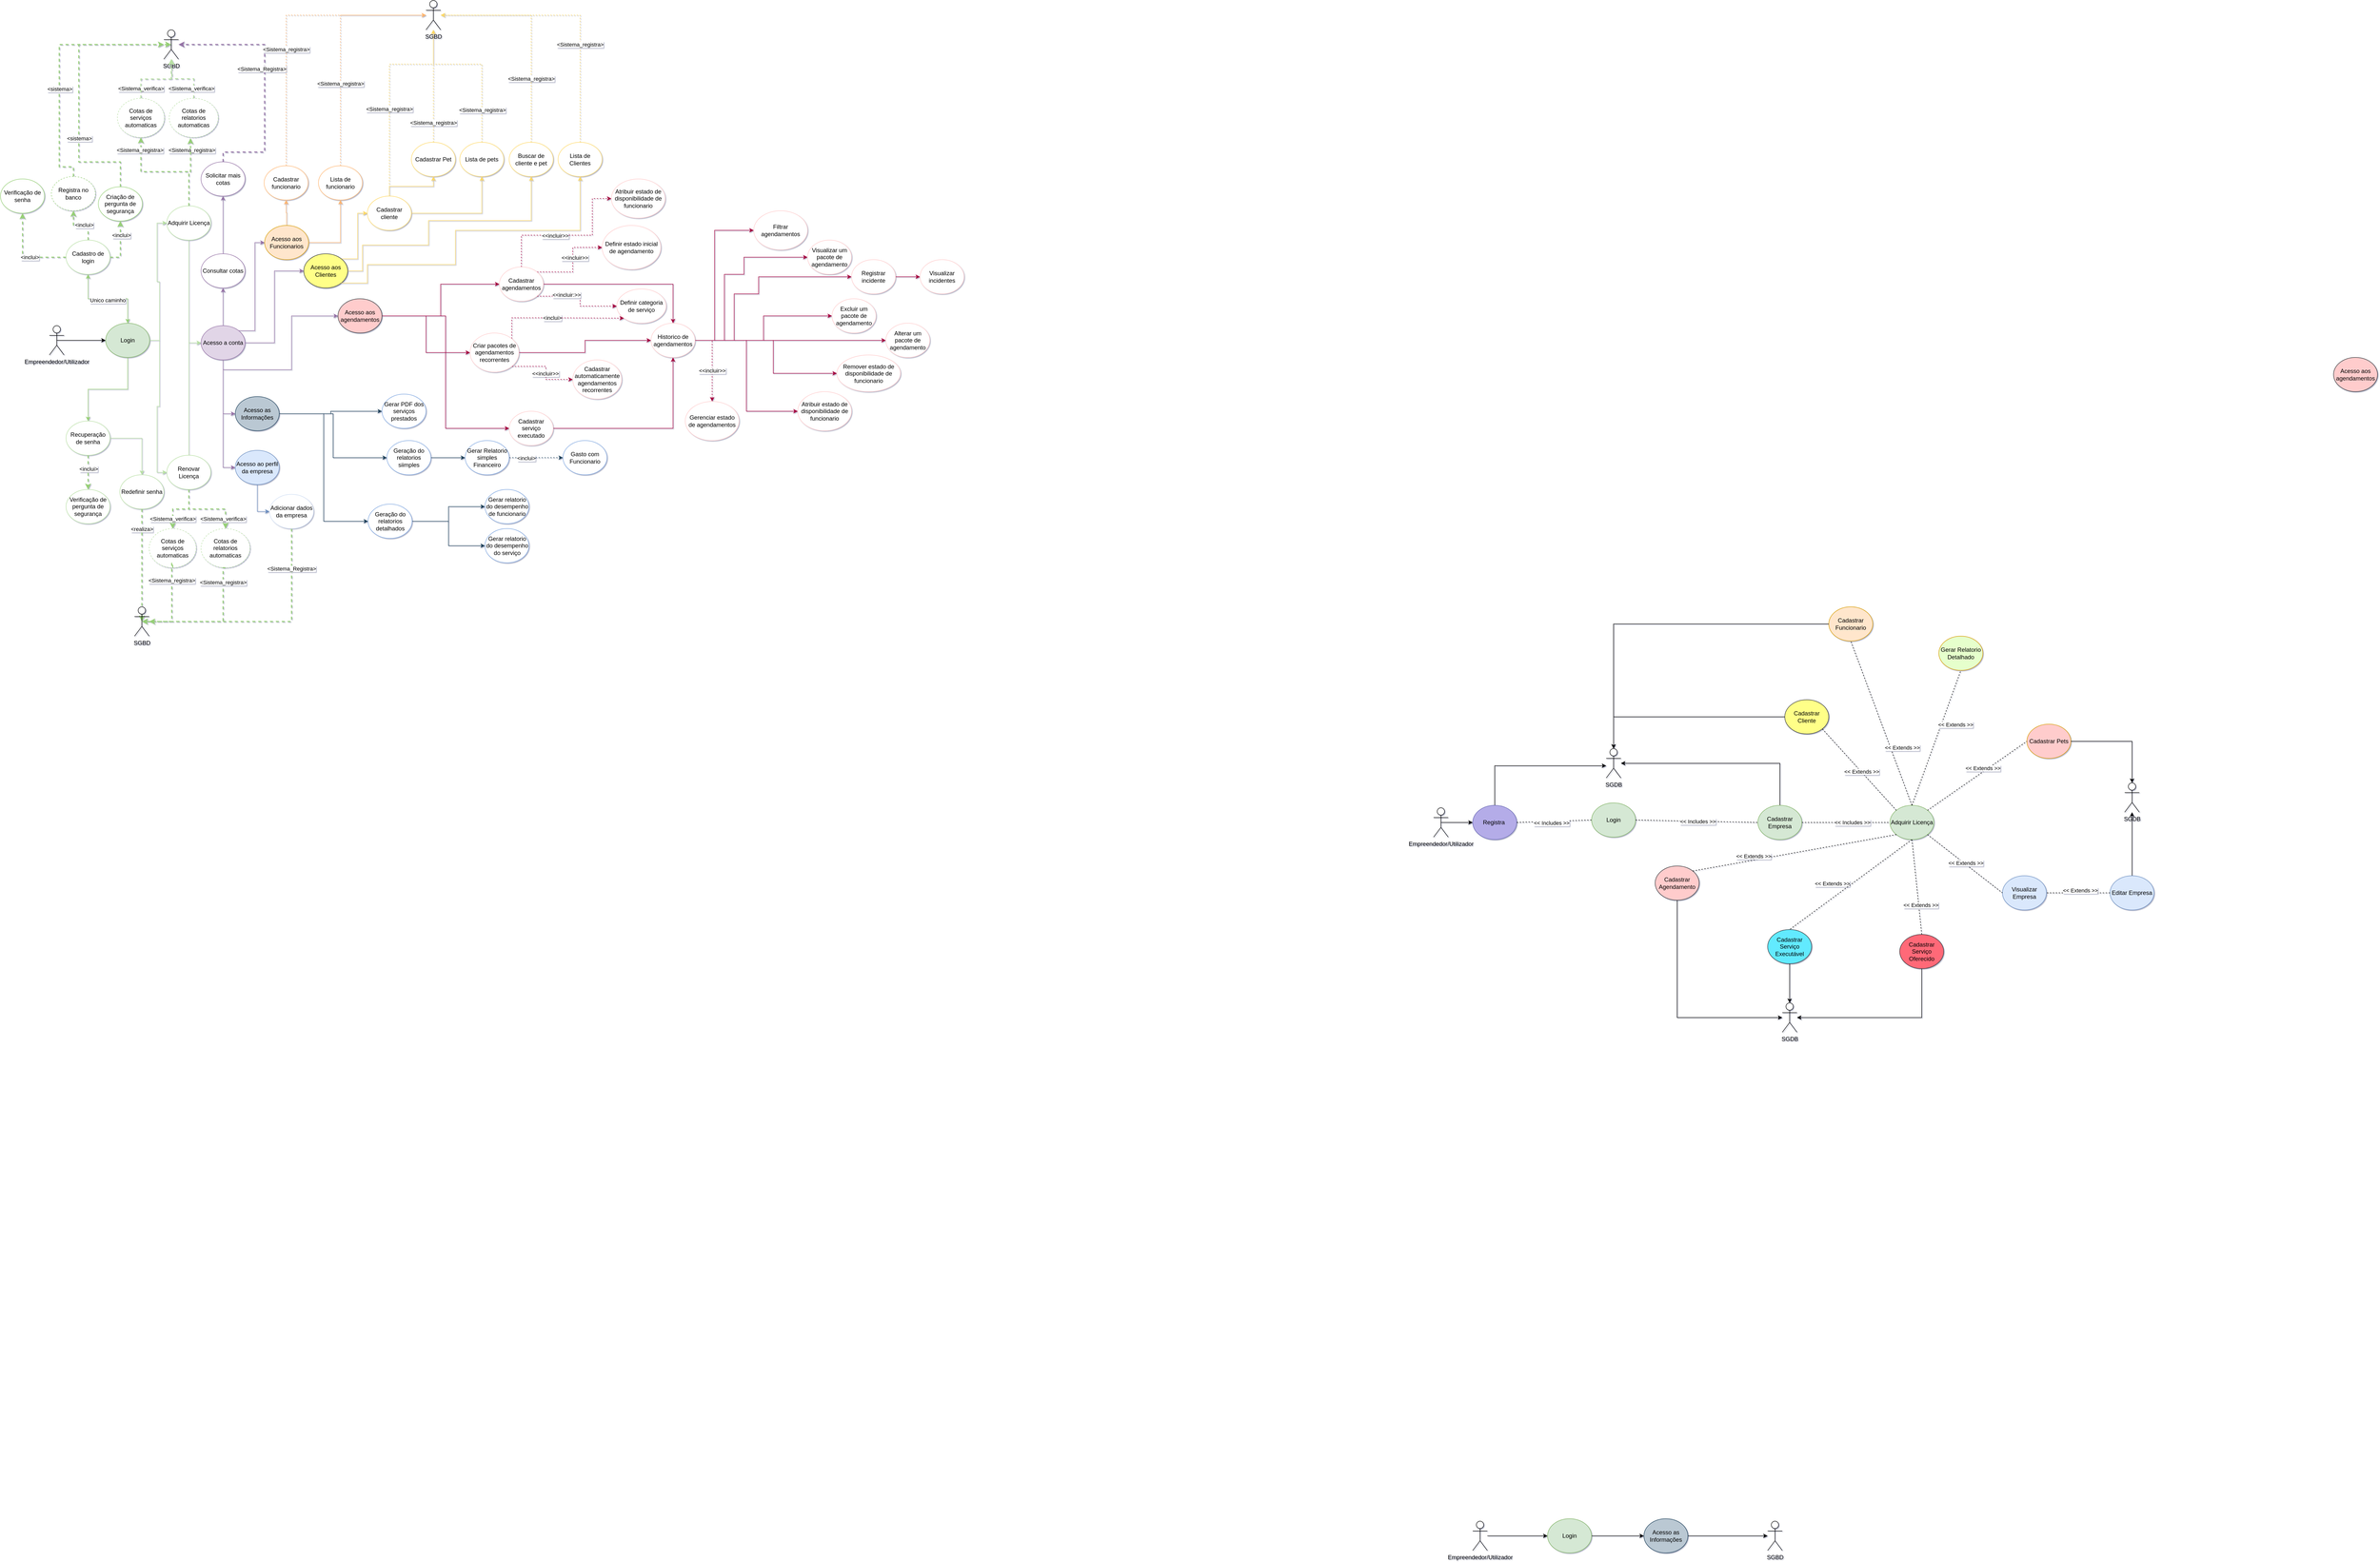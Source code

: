 <mxfile version="27.1.4" pages="2">
  <diagram name="Página-1" id="Bw-3vuzHvK8cUdGuyqDx">
    <mxGraphModel dx="2576" dy="-741" grid="1" gridSize="10" guides="1" tooltips="1" connect="1" arrows="1" fold="1" page="1" pageScale="1" pageWidth="583" pageHeight="827" background="none" math="0" shadow="1">
      <root>
        <mxCell id="0" />
        <mxCell id="1" parent="0" />
        <mxCell id="IaOOJrMQZ6kJ5tzoCsom-253" style="edgeStyle=orthogonalEdgeStyle;rounded=0;orthogonalLoop=1;jettySize=auto;html=1;exitX=0.5;exitY=0.5;exitDx=0;exitDy=0;exitPerimeter=0;entryX=0;entryY=0.5;entryDx=0;entryDy=0;" parent="1" source="IaOOJrMQZ6kJ5tzoCsom-61" target="IaOOJrMQZ6kJ5tzoCsom-144" edge="1">
          <mxGeometry relative="1" as="geometry" />
        </mxCell>
        <mxCell id="IaOOJrMQZ6kJ5tzoCsom-61" value="Empreendedor/Utilizador" style="shape=umlActor;verticalLabelPosition=bottom;verticalAlign=top;html=1;outlineConnect=0;labelBackgroundColor=none;" parent="1" vertex="1">
          <mxGeometry x="-1530" y="2375" width="30" height="60" as="geometry" />
        </mxCell>
        <mxCell id="IaOOJrMQZ6kJ5tzoCsom-167" style="edgeStyle=orthogonalEdgeStyle;rounded=0;orthogonalLoop=1;jettySize=auto;html=1;exitX=0.5;exitY=1;exitDx=0;exitDy=0;entryX=0;entryY=0.5;entryDx=0;entryDy=0;strokeColor=#B9E0A5;" parent="1" source="IaOOJrMQZ6kJ5tzoCsom-142" target="IaOOJrMQZ6kJ5tzoCsom-165" edge="1">
          <mxGeometry relative="1" as="geometry" />
        </mxCell>
        <mxCell id="IaOOJrMQZ6kJ5tzoCsom-302" style="edgeStyle=orthogonalEdgeStyle;rounded=0;orthogonalLoop=1;jettySize=auto;html=1;exitX=0.5;exitY=0;exitDx=0;exitDy=0;entryX=0.5;entryY=1;entryDx=0;entryDy=0;dashed=1;fillColor=#cdeb8b;strokeColor=#97D077;strokeWidth=2;" parent="1" source="IaOOJrMQZ6kJ5tzoCsom-142" target="IaOOJrMQZ6kJ5tzoCsom-296" edge="1">
          <mxGeometry relative="1" as="geometry" />
        </mxCell>
        <mxCell id="IaOOJrMQZ6kJ5tzoCsom-142" value="Adquirir Licença" style="ellipse;whiteSpace=wrap;html=1;labelBackgroundColor=none;strokeColor=#B9E0A5;" parent="1" vertex="1">
          <mxGeometry x="-1290" y="2130" width="90" height="70" as="geometry" />
        </mxCell>
        <mxCell id="IaOOJrMQZ6kJ5tzoCsom-168" style="edgeStyle=orthogonalEdgeStyle;rounded=0;orthogonalLoop=1;jettySize=auto;html=1;exitX=0.5;exitY=0;exitDx=0;exitDy=0;entryX=0;entryY=0.5;entryDx=0;entryDy=0;strokeColor=#B9E0A5;" parent="1" source="IaOOJrMQZ6kJ5tzoCsom-143" target="IaOOJrMQZ6kJ5tzoCsom-165" edge="1">
          <mxGeometry relative="1" as="geometry" />
        </mxCell>
        <mxCell id="IaOOJrMQZ6kJ5tzoCsom-275" style="edgeStyle=orthogonalEdgeStyle;rounded=0;orthogonalLoop=1;jettySize=auto;html=1;exitX=0.5;exitY=1;exitDx=0;exitDy=0;entryX=0.5;entryY=0;entryDx=0;entryDy=0;dashed=1;strokeColor=#97D077;strokeWidth=2;" parent="1" source="IaOOJrMQZ6kJ5tzoCsom-143" target="IaOOJrMQZ6kJ5tzoCsom-274" edge="1">
          <mxGeometry relative="1" as="geometry" />
        </mxCell>
        <mxCell id="IaOOJrMQZ6kJ5tzoCsom-277" value="&amp;lt;Sistema_verifica&amp;gt;" style="edgeLabel;html=1;align=center;verticalAlign=middle;resizable=0;points=[];" parent="IaOOJrMQZ6kJ5tzoCsom-275" vertex="1" connectable="0">
          <mxGeometry x="-0.171" relative="1" as="geometry">
            <mxPoint x="-26" y="20" as="offset" />
          </mxGeometry>
        </mxCell>
        <mxCell id="IaOOJrMQZ6kJ5tzoCsom-280" style="edgeStyle=orthogonalEdgeStyle;rounded=0;orthogonalLoop=1;jettySize=auto;html=1;exitX=0.5;exitY=1;exitDx=0;exitDy=0;entryX=0.5;entryY=0;entryDx=0;entryDy=0;dashed=1;strokeColor=#97D077;strokeWidth=2;" parent="1" source="IaOOJrMQZ6kJ5tzoCsom-143" target="IaOOJrMQZ6kJ5tzoCsom-279" edge="1">
          <mxGeometry relative="1" as="geometry" />
        </mxCell>
        <mxCell id="IaOOJrMQZ6kJ5tzoCsom-143" value="Renovar Licença" style="ellipse;whiteSpace=wrap;html=1;labelBackgroundColor=none;strokeColor=#B9E0A5;" parent="1" vertex="1">
          <mxGeometry x="-1290" y="2640" width="90" height="70" as="geometry" />
        </mxCell>
        <mxCell id="IaOOJrMQZ6kJ5tzoCsom-147" style="edgeStyle=orthogonalEdgeStyle;rounded=0;orthogonalLoop=1;jettySize=auto;html=1;exitX=0.5;exitY=0;exitDx=0;exitDy=0;entryX=0.5;entryY=1;entryDx=0;entryDy=0;strokeColor=#97D077;" parent="1" source="IaOOJrMQZ6kJ5tzoCsom-144" target="IaOOJrMQZ6kJ5tzoCsom-145" edge="1">
          <mxGeometry relative="1" as="geometry" />
        </mxCell>
        <mxCell id="IaOOJrMQZ6kJ5tzoCsom-150" style="edgeStyle=orthogonalEdgeStyle;rounded=0;orthogonalLoop=1;jettySize=auto;html=1;exitX=0.5;exitY=1;exitDx=0;exitDy=0;entryX=0.5;entryY=0;entryDx=0;entryDy=0;strokeColor=#97D077;" parent="1" source="IaOOJrMQZ6kJ5tzoCsom-144" target="IaOOJrMQZ6kJ5tzoCsom-149" edge="1">
          <mxGeometry relative="1" as="geometry" />
        </mxCell>
        <mxCell id="IaOOJrMQZ6kJ5tzoCsom-155" style="edgeStyle=orthogonalEdgeStyle;rounded=0;orthogonalLoop=1;jettySize=auto;html=1;exitX=1;exitY=0.5;exitDx=0;exitDy=0;entryX=0;entryY=0.5;entryDx=0;entryDy=0;strokeColor=#B9E0A5;" parent="1" source="IaOOJrMQZ6kJ5tzoCsom-144" target="IaOOJrMQZ6kJ5tzoCsom-142" edge="1">
          <mxGeometry relative="1" as="geometry" />
        </mxCell>
        <mxCell id="IaOOJrMQZ6kJ5tzoCsom-156" style="edgeStyle=orthogonalEdgeStyle;rounded=0;orthogonalLoop=1;jettySize=auto;html=1;exitX=1;exitY=0.5;exitDx=0;exitDy=0;entryX=0;entryY=0.5;entryDx=0;entryDy=0;strokeColor=#B9E0A5;" parent="1" source="IaOOJrMQZ6kJ5tzoCsom-144" target="IaOOJrMQZ6kJ5tzoCsom-143" edge="1">
          <mxGeometry relative="1" as="geometry" />
        </mxCell>
        <mxCell id="IaOOJrMQZ6kJ5tzoCsom-144" value="Login" style="ellipse;whiteSpace=wrap;html=1;labelBackgroundColor=none;fillColor=#d5e8d4;strokeColor=#82b366;" parent="1" vertex="1">
          <mxGeometry x="-1415" y="2370" width="90" height="70" as="geometry" />
        </mxCell>
        <mxCell id="IaOOJrMQZ6kJ5tzoCsom-152" style="edgeStyle=orthogonalEdgeStyle;rounded=0;orthogonalLoop=1;jettySize=auto;html=1;exitX=0;exitY=0.5;exitDx=0;exitDy=0;dashed=1;strokeWidth=2;strokeColor=#97D077;" parent="1" source="IaOOJrMQZ6kJ5tzoCsom-145" target="IaOOJrMQZ6kJ5tzoCsom-148" edge="1">
          <mxGeometry relative="1" as="geometry" />
        </mxCell>
        <mxCell id="IaOOJrMQZ6kJ5tzoCsom-158" value="&amp;lt;inclui&amp;gt;" style="edgeLabel;html=1;align=center;verticalAlign=middle;resizable=0;points=[];" parent="IaOOJrMQZ6kJ5tzoCsom-152" vertex="1" connectable="0">
          <mxGeometry x="-0.174" relative="1" as="geometry">
            <mxPoint as="offset" />
          </mxGeometry>
        </mxCell>
        <mxCell id="IaOOJrMQZ6kJ5tzoCsom-154" style="edgeStyle=orthogonalEdgeStyle;rounded=0;orthogonalLoop=1;jettySize=auto;html=1;exitX=1;exitY=0.5;exitDx=0;exitDy=0;dashed=1;strokeColor=#97D077;strokeWidth=2;" parent="1" source="IaOOJrMQZ6kJ5tzoCsom-145" target="IaOOJrMQZ6kJ5tzoCsom-151" edge="1">
          <mxGeometry relative="1" as="geometry" />
        </mxCell>
        <mxCell id="IaOOJrMQZ6kJ5tzoCsom-159" value="&amp;lt;inclui&amp;gt;" style="edgeLabel;html=1;align=center;verticalAlign=middle;resizable=0;points=[];" parent="IaOOJrMQZ6kJ5tzoCsom-154" vertex="1" connectable="0">
          <mxGeometry x="0.393" y="-2" relative="1" as="geometry">
            <mxPoint as="offset" />
          </mxGeometry>
        </mxCell>
        <mxCell id="IaOOJrMQZ6kJ5tzoCsom-260" style="edgeStyle=orthogonalEdgeStyle;rounded=0;orthogonalLoop=1;jettySize=auto;html=1;exitX=0.5;exitY=1;exitDx=0;exitDy=0;strokeColor=#97D077;" parent="1" source="IaOOJrMQZ6kJ5tzoCsom-145" target="IaOOJrMQZ6kJ5tzoCsom-144" edge="1">
          <mxGeometry relative="1" as="geometry" />
        </mxCell>
        <mxCell id="IaOOJrMQZ6kJ5tzoCsom-261" value="Unico caminho" style="edgeLabel;html=1;align=center;verticalAlign=middle;resizable=0;points=[];" parent="IaOOJrMQZ6kJ5tzoCsom-260" vertex="1" connectable="0">
          <mxGeometry x="-0.003" y="-3" relative="1" as="geometry">
            <mxPoint as="offset" />
          </mxGeometry>
        </mxCell>
        <mxCell id="IaOOJrMQZ6kJ5tzoCsom-265" style="edgeStyle=orthogonalEdgeStyle;rounded=0;orthogonalLoop=1;jettySize=auto;html=1;exitX=0.5;exitY=0;exitDx=0;exitDy=0;entryX=0.5;entryY=1;entryDx=0;entryDy=0;dashed=1;strokeColor=#97D077;strokeWidth=2;" parent="1" source="IaOOJrMQZ6kJ5tzoCsom-145" target="IaOOJrMQZ6kJ5tzoCsom-263" edge="1">
          <mxGeometry relative="1" as="geometry" />
        </mxCell>
        <mxCell id="IaOOJrMQZ6kJ5tzoCsom-266" value="&amp;lt;inclui&amp;gt;" style="edgeLabel;html=1;align=center;verticalAlign=middle;resizable=0;points=[];" parent="IaOOJrMQZ6kJ5tzoCsom-265" vertex="1" connectable="0">
          <mxGeometry x="-0.16" y="-1" relative="1" as="geometry">
            <mxPoint as="offset" />
          </mxGeometry>
        </mxCell>
        <mxCell id="IaOOJrMQZ6kJ5tzoCsom-145" value="Cadastro de login" style="ellipse;whiteSpace=wrap;html=1;labelBackgroundColor=none;strokeColor=#B9E0A5;" parent="1" vertex="1">
          <mxGeometry x="-1496" y="2200" width="90" height="70" as="geometry" />
        </mxCell>
        <mxCell id="IaOOJrMQZ6kJ5tzoCsom-148" value="Verificação de senha" style="ellipse;whiteSpace=wrap;html=1;labelBackgroundColor=none;strokeColor=#97D077;" parent="1" vertex="1">
          <mxGeometry x="-1630" y="2075" width="90" height="70" as="geometry" />
        </mxCell>
        <mxCell id="IaOOJrMQZ6kJ5tzoCsom-161" style="edgeStyle=orthogonalEdgeStyle;rounded=0;orthogonalLoop=1;jettySize=auto;html=1;exitX=0.5;exitY=1;exitDx=0;exitDy=0;dashed=1;strokeColor=#97D077;strokeWidth=2;" parent="1" source="IaOOJrMQZ6kJ5tzoCsom-149" target="IaOOJrMQZ6kJ5tzoCsom-160" edge="1">
          <mxGeometry relative="1" as="geometry" />
        </mxCell>
        <mxCell id="IaOOJrMQZ6kJ5tzoCsom-162" value="&amp;lt;inclui&amp;gt;" style="edgeLabel;html=1;align=center;verticalAlign=middle;resizable=0;points=[];" parent="IaOOJrMQZ6kJ5tzoCsom-161" vertex="1" connectable="0">
          <mxGeometry x="-0.207" y="1" relative="1" as="geometry">
            <mxPoint as="offset" />
          </mxGeometry>
        </mxCell>
        <mxCell id="IaOOJrMQZ6kJ5tzoCsom-164" style="edgeStyle=orthogonalEdgeStyle;rounded=0;orthogonalLoop=1;jettySize=auto;html=1;exitX=1;exitY=0.5;exitDx=0;exitDy=0;entryX=0.5;entryY=0;entryDx=0;entryDy=0;strokeColor=#B9E0A5;" parent="1" source="IaOOJrMQZ6kJ5tzoCsom-149" target="IaOOJrMQZ6kJ5tzoCsom-163" edge="1">
          <mxGeometry relative="1" as="geometry" />
        </mxCell>
        <mxCell id="IaOOJrMQZ6kJ5tzoCsom-149" value="Recuperação de senha" style="ellipse;whiteSpace=wrap;html=1;labelBackgroundColor=none;strokeColor=#B9E0A5;" parent="1" vertex="1">
          <mxGeometry x="-1496" y="2570" width="90" height="70" as="geometry" />
        </mxCell>
        <mxCell id="IaOOJrMQZ6kJ5tzoCsom-151" value="Criação de pergunta de segurança" style="ellipse;whiteSpace=wrap;html=1;labelBackgroundColor=none;strokeColor=#97D077;" parent="1" vertex="1">
          <mxGeometry x="-1430" y="2091" width="90" height="70" as="geometry" />
        </mxCell>
        <mxCell id="IaOOJrMQZ6kJ5tzoCsom-160" value="Verificação de pergunta de segurança" style="ellipse;whiteSpace=wrap;html=1;labelBackgroundColor=none;strokeColor=#B9E0A5;" parent="1" vertex="1">
          <mxGeometry x="-1496" y="2710" width="90" height="70" as="geometry" />
        </mxCell>
        <mxCell id="IaOOJrMQZ6kJ5tzoCsom-163" value="Redefinir senha" style="ellipse;whiteSpace=wrap;html=1;labelBackgroundColor=none;strokeColor=#B9E0A5;" parent="1" vertex="1">
          <mxGeometry x="-1386" y="2680" width="90" height="70" as="geometry" />
        </mxCell>
        <mxCell id="IaOOJrMQZ6kJ5tzoCsom-178" style="edgeStyle=orthogonalEdgeStyle;rounded=0;orthogonalLoop=1;jettySize=auto;html=1;exitX=0.5;exitY=0;exitDx=0;exitDy=0;entryX=0.5;entryY=1;entryDx=0;entryDy=0;strokeColor=#9673A6;" parent="1" source="IaOOJrMQZ6kJ5tzoCsom-165" target="IaOOJrMQZ6kJ5tzoCsom-170" edge="1">
          <mxGeometry relative="1" as="geometry" />
        </mxCell>
        <mxCell id="IaOOJrMQZ6kJ5tzoCsom-179" style="edgeStyle=orthogonalEdgeStyle;rounded=0;orthogonalLoop=1;jettySize=auto;html=1;exitX=1;exitY=0;exitDx=0;exitDy=0;entryX=0;entryY=0.5;entryDx=0;entryDy=0;strokeColor=#9673A6;" parent="1" source="IaOOJrMQZ6kJ5tzoCsom-165" target="IaOOJrMQZ6kJ5tzoCsom-176" edge="1">
          <mxGeometry relative="1" as="geometry" />
        </mxCell>
        <mxCell id="IaOOJrMQZ6kJ5tzoCsom-190" style="edgeStyle=orthogonalEdgeStyle;rounded=0;orthogonalLoop=1;jettySize=auto;html=1;exitX=1;exitY=0.5;exitDx=0;exitDy=0;entryX=0;entryY=0.5;entryDx=0;entryDy=0;strokeColor=#9673A6;" parent="1" source="IaOOJrMQZ6kJ5tzoCsom-165" target="IaOOJrMQZ6kJ5tzoCsom-183" edge="1">
          <mxGeometry relative="1" as="geometry" />
        </mxCell>
        <mxCell id="IaOOJrMQZ6kJ5tzoCsom-254" style="edgeStyle=orthogonalEdgeStyle;rounded=0;orthogonalLoop=1;jettySize=auto;html=1;exitX=0.5;exitY=1;exitDx=0;exitDy=0;entryX=0;entryY=0.5;entryDx=0;entryDy=0;strokeColor=#9673A6;" parent="1" source="IaOOJrMQZ6kJ5tzoCsom-165" target="IaOOJrMQZ6kJ5tzoCsom-193" edge="1">
          <mxGeometry relative="1" as="geometry" />
        </mxCell>
        <mxCell id="IaOOJrMQZ6kJ5tzoCsom-257" style="edgeStyle=orthogonalEdgeStyle;rounded=0;orthogonalLoop=1;jettySize=auto;html=1;exitX=0.5;exitY=1;exitDx=0;exitDy=0;entryX=0;entryY=0.5;entryDx=0;entryDy=0;strokeColor=#9673A6;" parent="1" source="IaOOJrMQZ6kJ5tzoCsom-165" target="IaOOJrMQZ6kJ5tzoCsom-234" edge="1">
          <mxGeometry relative="1" as="geometry" />
        </mxCell>
        <mxCell id="IaOOJrMQZ6kJ5tzoCsom-258" style="edgeStyle=orthogonalEdgeStyle;rounded=0;orthogonalLoop=1;jettySize=auto;html=1;exitX=0.5;exitY=1;exitDx=0;exitDy=0;entryX=0;entryY=0.5;entryDx=0;entryDy=0;strokeColor=#9673A6;" parent="1" source="IaOOJrMQZ6kJ5tzoCsom-165" target="IaOOJrMQZ6kJ5tzoCsom-196" edge="1">
          <mxGeometry relative="1" as="geometry" />
        </mxCell>
        <mxCell id="IaOOJrMQZ6kJ5tzoCsom-165" value="Acesso a conta" style="ellipse;whiteSpace=wrap;html=1;labelBackgroundColor=none;fillColor=#e1d5e7;strokeColor=#9673A6;" parent="1" vertex="1">
          <mxGeometry x="-1220" y="2375" width="90" height="70" as="geometry" />
        </mxCell>
        <mxCell id="IaOOJrMQZ6kJ5tzoCsom-177" style="edgeStyle=orthogonalEdgeStyle;rounded=0;orthogonalLoop=1;jettySize=auto;html=1;exitX=0.5;exitY=0;exitDx=0;exitDy=0;entryX=0.5;entryY=1;entryDx=0;entryDy=0;strokeColor=#9673A6;" parent="1" source="IaOOJrMQZ6kJ5tzoCsom-170" target="IaOOJrMQZ6kJ5tzoCsom-172" edge="1">
          <mxGeometry relative="1" as="geometry" />
        </mxCell>
        <mxCell id="IaOOJrMQZ6kJ5tzoCsom-170" value="Consultar cotas" style="ellipse;whiteSpace=wrap;html=1;labelBackgroundColor=none;strokeColor=#9673A6;" parent="1" vertex="1">
          <mxGeometry x="-1220" y="2228" width="90" height="70" as="geometry" />
        </mxCell>
        <mxCell id="IaOOJrMQZ6kJ5tzoCsom-293" style="edgeStyle=orthogonalEdgeStyle;rounded=0;orthogonalLoop=1;jettySize=auto;html=1;exitX=0.5;exitY=0;exitDx=0;exitDy=0;dashed=1;strokeColor=#9673A6;strokeWidth=2;" parent="1" source="IaOOJrMQZ6kJ5tzoCsom-172" target="IaOOJrMQZ6kJ5tzoCsom-262" edge="1">
          <mxGeometry relative="1" as="geometry">
            <Array as="points">
              <mxPoint x="-1175" y="2020" />
              <mxPoint x="-1090" y="2020" />
              <mxPoint x="-1090" y="1800" />
            </Array>
          </mxGeometry>
        </mxCell>
        <mxCell id="IaOOJrMQZ6kJ5tzoCsom-172" value="Solicitar mais cotas" style="ellipse;whiteSpace=wrap;html=1;labelBackgroundColor=none;strokeColor=#9673A6;" parent="1" vertex="1">
          <mxGeometry x="-1220" y="2040" width="90" height="70" as="geometry" />
        </mxCell>
        <mxCell id="IaOOJrMQZ6kJ5tzoCsom-309" style="edgeStyle=orthogonalEdgeStyle;rounded=0;orthogonalLoop=1;jettySize=auto;html=1;exitX=0.5;exitY=0;exitDx=0;exitDy=0;dashed=1;strokeColor=#FFB570;" parent="1" source="IaOOJrMQZ6kJ5tzoCsom-173" target="IaOOJrMQZ6kJ5tzoCsom-305" edge="1">
          <mxGeometry relative="1" as="geometry">
            <Array as="points">
              <mxPoint x="-1046" y="1740" />
            </Array>
          </mxGeometry>
        </mxCell>
        <mxCell id="IaOOJrMQZ6kJ5tzoCsom-316" value="&amp;lt;Sistema_registra&amp;gt;" style="edgeLabel;html=1;align=center;verticalAlign=middle;resizable=0;points=[];" parent="IaOOJrMQZ6kJ5tzoCsom-309" vertex="1" connectable="0">
          <mxGeometry x="-0.576" y="2" relative="1" as="geometry">
            <mxPoint x="2" y="-112" as="offset" />
          </mxGeometry>
        </mxCell>
        <mxCell id="IaOOJrMQZ6kJ5tzoCsom-173" value="Cadastrar funcionario" style="ellipse;whiteSpace=wrap;html=1;labelBackgroundColor=none;strokeColor=#FFB570;" parent="1" vertex="1">
          <mxGeometry x="-1091" y="2048" width="90" height="70" as="geometry" />
        </mxCell>
        <mxCell id="IaOOJrMQZ6kJ5tzoCsom-188" style="edgeStyle=orthogonalEdgeStyle;rounded=0;orthogonalLoop=1;jettySize=auto;html=1;entryX=0.5;entryY=1;entryDx=0;entryDy=0;exitX=0.5;exitY=0;exitDx=0;exitDy=0;strokeColor=#FFD966;" parent="1" source="IaOOJrMQZ6kJ5tzoCsom-174" target="IaOOJrMQZ6kJ5tzoCsom-175" edge="1">
          <mxGeometry relative="1" as="geometry" />
        </mxCell>
        <mxCell id="IaOOJrMQZ6kJ5tzoCsom-311" style="edgeStyle=orthogonalEdgeStyle;rounded=0;orthogonalLoop=1;jettySize=auto;html=1;exitX=0.5;exitY=0;exitDx=0;exitDy=0;dashed=1;strokeColor=#FFD966;" parent="1" source="IaOOJrMQZ6kJ5tzoCsom-174" target="IaOOJrMQZ6kJ5tzoCsom-305" edge="1">
          <mxGeometry relative="1" as="geometry">
            <Array as="points">
              <mxPoint x="-835" y="1840" />
              <mxPoint x="-745" y="1840" />
            </Array>
          </mxGeometry>
        </mxCell>
        <mxCell id="IaOOJrMQZ6kJ5tzoCsom-318" value="&amp;lt;Sistema_registra&amp;gt;" style="edgeLabel;html=1;align=center;verticalAlign=middle;resizable=0;points=[];" parent="IaOOJrMQZ6kJ5tzoCsom-311" vertex="1" connectable="0">
          <mxGeometry x="-0.17" relative="1" as="geometry">
            <mxPoint as="offset" />
          </mxGeometry>
        </mxCell>
        <mxCell id="IaOOJrMQZ6kJ5tzoCsom-174" value="Cadastrar cliente" style="ellipse;whiteSpace=wrap;html=1;labelBackgroundColor=none;strokeColor=#FFD966;" parent="1" vertex="1">
          <mxGeometry x="-880" y="2110" width="90" height="70" as="geometry" />
        </mxCell>
        <mxCell id="IaOOJrMQZ6kJ5tzoCsom-312" style="edgeStyle=orthogonalEdgeStyle;rounded=0;orthogonalLoop=1;jettySize=auto;html=1;exitX=0.5;exitY=0;exitDx=0;exitDy=0;dashed=1;strokeColor=#FFD966;" parent="1" source="IaOOJrMQZ6kJ5tzoCsom-175" target="IaOOJrMQZ6kJ5tzoCsom-305" edge="1">
          <mxGeometry relative="1" as="geometry" />
        </mxCell>
        <mxCell id="IaOOJrMQZ6kJ5tzoCsom-319" value="&amp;lt;Sistema_registra&amp;gt;" style="edgeLabel;html=1;align=center;verticalAlign=middle;resizable=0;points=[];" parent="IaOOJrMQZ6kJ5tzoCsom-312" vertex="1" connectable="0">
          <mxGeometry x="-0.384" relative="1" as="geometry">
            <mxPoint y="31" as="offset" />
          </mxGeometry>
        </mxCell>
        <mxCell id="IaOOJrMQZ6kJ5tzoCsom-175" value="Cadastrar Pet" style="ellipse;whiteSpace=wrap;html=1;labelBackgroundColor=none;strokeColor=#FFD966;" parent="1" vertex="1">
          <mxGeometry x="-790" y="2000" width="90" height="70" as="geometry" />
        </mxCell>
        <mxCell id="IaOOJrMQZ6kJ5tzoCsom-180" style="edgeStyle=orthogonalEdgeStyle;rounded=0;orthogonalLoop=1;jettySize=auto;html=1;exitX=0.5;exitY=0;exitDx=0;exitDy=0;entryX=0.5;entryY=1;entryDx=0;entryDy=0;strokeColor=#FFB570;" parent="1" source="IaOOJrMQZ6kJ5tzoCsom-176" target="IaOOJrMQZ6kJ5tzoCsom-173" edge="1">
          <mxGeometry relative="1" as="geometry">
            <Array as="points" />
          </mxGeometry>
        </mxCell>
        <mxCell id="IaOOJrMQZ6kJ5tzoCsom-182" style="edgeStyle=orthogonalEdgeStyle;rounded=0;orthogonalLoop=1;jettySize=auto;html=1;exitX=1;exitY=0.5;exitDx=0;exitDy=0;strokeColor=#FFB570;" parent="1" source="IaOOJrMQZ6kJ5tzoCsom-176" target="IaOOJrMQZ6kJ5tzoCsom-181" edge="1">
          <mxGeometry relative="1" as="geometry" />
        </mxCell>
        <mxCell id="IaOOJrMQZ6kJ5tzoCsom-176" value="Acesso aos Funcionarios" style="ellipse;whiteSpace=wrap;html=1;labelBackgroundColor=none;fillColor=#ffe6cc;strokeColor=#d79b00;" parent="1" vertex="1">
          <mxGeometry x="-1090" y="2170" width="90" height="70" as="geometry" />
        </mxCell>
        <mxCell id="IaOOJrMQZ6kJ5tzoCsom-310" style="edgeStyle=orthogonalEdgeStyle;rounded=0;orthogonalLoop=1;jettySize=auto;html=1;exitX=0.5;exitY=0;exitDx=0;exitDy=0;dashed=1;strokeColor=#FFB570;" parent="1" source="IaOOJrMQZ6kJ5tzoCsom-181" target="IaOOJrMQZ6kJ5tzoCsom-305" edge="1">
          <mxGeometry relative="1" as="geometry">
            <Array as="points">
              <mxPoint x="-935" y="1740" />
            </Array>
          </mxGeometry>
        </mxCell>
        <mxCell id="IaOOJrMQZ6kJ5tzoCsom-317" value="&amp;lt;Sistema_registra&amp;gt;" style="edgeLabel;html=1;align=center;verticalAlign=middle;resizable=0;points=[];" parent="IaOOJrMQZ6kJ5tzoCsom-310" vertex="1" connectable="0">
          <mxGeometry x="-0.503" y="1" relative="1" as="geometry">
            <mxPoint x="1" y="-48" as="offset" />
          </mxGeometry>
        </mxCell>
        <mxCell id="IaOOJrMQZ6kJ5tzoCsom-181" value="Lista de funcionario" style="ellipse;whiteSpace=wrap;html=1;labelBackgroundColor=none;strokeColor=#FFB570;" parent="1" vertex="1">
          <mxGeometry x="-980" y="2048" width="90" height="70" as="geometry" />
        </mxCell>
        <mxCell id="IaOOJrMQZ6kJ5tzoCsom-186" style="edgeStyle=orthogonalEdgeStyle;rounded=0;orthogonalLoop=1;jettySize=auto;html=1;exitX=1;exitY=0;exitDx=0;exitDy=0;entryX=0;entryY=0.5;entryDx=0;entryDy=0;fillColor=#ffff88;strokeColor=#FFD966;" parent="1" source="IaOOJrMQZ6kJ5tzoCsom-183" target="IaOOJrMQZ6kJ5tzoCsom-174" edge="1">
          <mxGeometry relative="1" as="geometry" />
        </mxCell>
        <mxCell id="IaOOJrMQZ6kJ5tzoCsom-195" style="edgeStyle=orthogonalEdgeStyle;rounded=0;orthogonalLoop=1;jettySize=auto;html=1;exitX=1;exitY=0.5;exitDx=0;exitDy=0;entryX=0.5;entryY=1;entryDx=0;entryDy=0;strokeColor=#FFD966;" parent="1" source="IaOOJrMQZ6kJ5tzoCsom-183" target="IaOOJrMQZ6kJ5tzoCsom-194" edge="1">
          <mxGeometry relative="1" as="geometry">
            <Array as="points">
              <mxPoint x="-890" y="2263" />
              <mxPoint x="-890" y="2210" />
              <mxPoint x="-755" y="2210" />
              <mxPoint x="-755" y="2160" />
              <mxPoint x="-545" y="2160" />
            </Array>
          </mxGeometry>
        </mxCell>
        <mxCell id="IaOOJrMQZ6kJ5tzoCsom-183" value="Acesso aos Clientes" style="ellipse;whiteSpace=wrap;html=1;labelBackgroundColor=none;fillColor=#ffff88;strokeColor=#36393d;" parent="1" vertex="1">
          <mxGeometry x="-1010" y="2228" width="90" height="70" as="geometry" />
        </mxCell>
        <mxCell id="IaOOJrMQZ6kJ5tzoCsom-315" style="edgeStyle=orthogonalEdgeStyle;rounded=0;orthogonalLoop=1;jettySize=auto;html=1;exitX=0.5;exitY=0;exitDx=0;exitDy=0;dashed=1;strokeColor=#FFD966;" parent="1" source="IaOOJrMQZ6kJ5tzoCsom-184" target="IaOOJrMQZ6kJ5tzoCsom-305" edge="1">
          <mxGeometry relative="1" as="geometry">
            <Array as="points">
              <mxPoint x="-445" y="1740" />
            </Array>
          </mxGeometry>
        </mxCell>
        <mxCell id="IaOOJrMQZ6kJ5tzoCsom-322" value="&amp;lt;Sistema_registra&amp;gt;" style="edgeLabel;html=1;align=center;verticalAlign=middle;resizable=0;points=[];" parent="IaOOJrMQZ6kJ5tzoCsom-315" vertex="1" connectable="0">
          <mxGeometry x="-0.736" y="1" relative="1" as="geometry">
            <mxPoint x="1" y="-128" as="offset" />
          </mxGeometry>
        </mxCell>
        <mxCell id="IaOOJrMQZ6kJ5tzoCsom-184" value="Lista de Clientes" style="ellipse;whiteSpace=wrap;html=1;labelBackgroundColor=none;strokeColor=#FFD966;" parent="1" vertex="1">
          <mxGeometry x="-490" y="2000" width="90" height="70" as="geometry" />
        </mxCell>
        <mxCell id="IaOOJrMQZ6kJ5tzoCsom-313" style="edgeStyle=orthogonalEdgeStyle;rounded=0;orthogonalLoop=1;jettySize=auto;html=1;exitX=0.5;exitY=0;exitDx=0;exitDy=0;dashed=1;strokeColor=#FFD966;" parent="1" source="IaOOJrMQZ6kJ5tzoCsom-185" target="IaOOJrMQZ6kJ5tzoCsom-305" edge="1">
          <mxGeometry relative="1" as="geometry">
            <Array as="points">
              <mxPoint x="-646" y="1840" />
              <mxPoint x="-745" y="1840" />
            </Array>
          </mxGeometry>
        </mxCell>
        <mxCell id="IaOOJrMQZ6kJ5tzoCsom-320" value="&amp;lt;Sistema_registra&amp;gt;" style="edgeLabel;html=1;align=center;verticalAlign=middle;resizable=0;points=[];" parent="IaOOJrMQZ6kJ5tzoCsom-313" vertex="1" connectable="0">
          <mxGeometry x="-0.598" y="-1" relative="1" as="geometry">
            <mxPoint as="offset" />
          </mxGeometry>
        </mxCell>
        <mxCell id="IaOOJrMQZ6kJ5tzoCsom-185" value="Lista de pets" style="ellipse;whiteSpace=wrap;html=1;labelBackgroundColor=none;strokeColor=#FFD966;" parent="1" vertex="1">
          <mxGeometry x="-691" y="2000" width="90" height="70" as="geometry" />
        </mxCell>
        <mxCell id="IaOOJrMQZ6kJ5tzoCsom-187" style="edgeStyle=orthogonalEdgeStyle;rounded=0;orthogonalLoop=1;jettySize=auto;html=1;exitX=1;exitY=1;exitDx=0;exitDy=0;entryX=0.5;entryY=1;entryDx=0;entryDy=0;strokeColor=#FFD966;" parent="1" source="IaOOJrMQZ6kJ5tzoCsom-183" target="IaOOJrMQZ6kJ5tzoCsom-184" edge="1">
          <mxGeometry relative="1" as="geometry">
            <Array as="points">
              <mxPoint x="-880" y="2288" />
              <mxPoint x="-880" y="2250" />
              <mxPoint x="-700" y="2250" />
              <mxPoint x="-700" y="2180" />
              <mxPoint x="-445" y="2180" />
            </Array>
          </mxGeometry>
        </mxCell>
        <mxCell id="IaOOJrMQZ6kJ5tzoCsom-189" style="edgeStyle=orthogonalEdgeStyle;rounded=0;orthogonalLoop=1;jettySize=auto;html=1;exitX=1;exitY=0.5;exitDx=0;exitDy=0;entryX=0.5;entryY=1;entryDx=0;entryDy=0;strokeColor=#FFD966;" parent="1" source="IaOOJrMQZ6kJ5tzoCsom-174" target="IaOOJrMQZ6kJ5tzoCsom-185" edge="1">
          <mxGeometry relative="1" as="geometry" />
        </mxCell>
        <mxCell id="IaOOJrMQZ6kJ5tzoCsom-203" style="edgeStyle=orthogonalEdgeStyle;rounded=0;orthogonalLoop=1;jettySize=auto;html=1;exitX=1;exitY=0.5;exitDx=0;exitDy=0;entryX=0;entryY=0.5;entryDx=0;entryDy=0;fillColor=#d80073;strokeColor=#A50040;" parent="1" source="IaOOJrMQZ6kJ5tzoCsom-193" target="IaOOJrMQZ6kJ5tzoCsom-199" edge="1">
          <mxGeometry relative="1" as="geometry" />
        </mxCell>
        <mxCell id="IaOOJrMQZ6kJ5tzoCsom-204" style="edgeStyle=orthogonalEdgeStyle;rounded=0;orthogonalLoop=1;jettySize=auto;html=1;exitX=1;exitY=0.5;exitDx=0;exitDy=0;entryX=0;entryY=0.5;entryDx=0;entryDy=0;fillColor=#d80073;strokeColor=#A50040;" parent="1" source="IaOOJrMQZ6kJ5tzoCsom-193" target="IaOOJrMQZ6kJ5tzoCsom-200" edge="1">
          <mxGeometry relative="1" as="geometry" />
        </mxCell>
        <mxCell id="IaOOJrMQZ6kJ5tzoCsom-208" style="edgeStyle=orthogonalEdgeStyle;rounded=0;orthogonalLoop=1;jettySize=auto;html=1;exitX=1;exitY=0.5;exitDx=0;exitDy=0;entryX=0;entryY=0.5;entryDx=0;entryDy=0;fillColor=#d80073;strokeColor=#A50040;" parent="1" source="IaOOJrMQZ6kJ5tzoCsom-193" target="IaOOJrMQZ6kJ5tzoCsom-207" edge="1">
          <mxGeometry relative="1" as="geometry" />
        </mxCell>
        <mxCell id="IaOOJrMQZ6kJ5tzoCsom-193" value="Acesso aos agendamentos" style="ellipse;whiteSpace=wrap;html=1;labelBackgroundColor=none;fillColor=#ffcccc;strokeColor=#36393d;" parent="1" vertex="1">
          <mxGeometry x="-940" y="2320" width="90" height="70" as="geometry" />
        </mxCell>
        <mxCell id="IaOOJrMQZ6kJ5tzoCsom-314" style="edgeStyle=orthogonalEdgeStyle;rounded=0;orthogonalLoop=1;jettySize=auto;html=1;exitX=0.5;exitY=0;exitDx=0;exitDy=0;dashed=1;strokeColor=#FFD966;" parent="1" source="IaOOJrMQZ6kJ5tzoCsom-194" target="IaOOJrMQZ6kJ5tzoCsom-305" edge="1">
          <mxGeometry relative="1" as="geometry">
            <Array as="points">
              <mxPoint x="-545" y="1740" />
            </Array>
          </mxGeometry>
        </mxCell>
        <mxCell id="IaOOJrMQZ6kJ5tzoCsom-321" value="&amp;lt;Sistema_registra&amp;gt;" style="edgeLabel;html=1;align=center;verticalAlign=middle;resizable=0;points=[];" parent="IaOOJrMQZ6kJ5tzoCsom-314" vertex="1" connectable="0">
          <mxGeometry x="-0.713" y="2" relative="1" as="geometry">
            <mxPoint x="2" y="-66" as="offset" />
          </mxGeometry>
        </mxCell>
        <mxCell id="IaOOJrMQZ6kJ5tzoCsom-194" value="Buscar de cliente e pet" style="ellipse;whiteSpace=wrap;html=1;labelBackgroundColor=none;strokeColor=#FFD966;" parent="1" vertex="1">
          <mxGeometry x="-590" y="2000" width="90" height="70" as="geometry" />
        </mxCell>
        <mxCell id="IaOOJrMQZ6kJ5tzoCsom-198" style="edgeStyle=orthogonalEdgeStyle;rounded=0;orthogonalLoop=1;jettySize=auto;html=1;exitX=0.5;exitY=1;exitDx=0;exitDy=0;entryX=0;entryY=0.5;entryDx=0;entryDy=0;fillColor=#dae8fc;strokeColor=#6c8ebf;" parent="1" source="IaOOJrMQZ6kJ5tzoCsom-196" target="IaOOJrMQZ6kJ5tzoCsom-197" edge="1">
          <mxGeometry relative="1" as="geometry" />
        </mxCell>
        <mxCell id="IaOOJrMQZ6kJ5tzoCsom-196" value="Acesso ao perfil da empresa" style="ellipse;whiteSpace=wrap;html=1;labelBackgroundColor=none;fillColor=#dae8fc;strokeColor=#6c8ebf;" parent="1" vertex="1">
          <mxGeometry x="-1150" y="2630" width="90" height="70" as="geometry" />
        </mxCell>
        <mxCell id="IaOOJrMQZ6kJ5tzoCsom-306" style="edgeStyle=orthogonalEdgeStyle;rounded=0;orthogonalLoop=1;jettySize=auto;html=1;exitX=0.5;exitY=1;exitDx=0;exitDy=0;dashed=1;strokeColor=#97D077;strokeWidth=2;" parent="1" source="IaOOJrMQZ6kJ5tzoCsom-197" target="IaOOJrMQZ6kJ5tzoCsom-270" edge="1">
          <mxGeometry relative="1" as="geometry">
            <Array as="points">
              <mxPoint x="-1035" y="2980" />
            </Array>
          </mxGeometry>
        </mxCell>
        <mxCell id="IaOOJrMQZ6kJ5tzoCsom-307" value="&amp;lt;Sistema_Registra&amp;gt;" style="edgeLabel;html=1;align=center;verticalAlign=middle;resizable=0;points=[];" parent="IaOOJrMQZ6kJ5tzoCsom-306" vertex="1" connectable="0">
          <mxGeometry x="-0.661" relative="1" as="geometry">
            <mxPoint as="offset" />
          </mxGeometry>
        </mxCell>
        <mxCell id="IaOOJrMQZ6kJ5tzoCsom-197" value="Adicionar dados da empresa" style="ellipse;whiteSpace=wrap;html=1;labelBackgroundColor=none;strokeColor=#D4E1F5;" parent="1" vertex="1">
          <mxGeometry x="-1080" y="2720" width="90" height="70" as="geometry" />
        </mxCell>
        <mxCell id="IaOOJrMQZ6kJ5tzoCsom-209" style="edgeStyle=orthogonalEdgeStyle;rounded=0;orthogonalLoop=1;jettySize=auto;html=1;exitX=1;exitY=0.5;exitDx=0;exitDy=0;entryX=0.5;entryY=0;entryDx=0;entryDy=0;fillColor=#d80073;strokeColor=#A50040;" parent="1" source="IaOOJrMQZ6kJ5tzoCsom-199" target="IaOOJrMQZ6kJ5tzoCsom-205" edge="1">
          <mxGeometry relative="1" as="geometry" />
        </mxCell>
        <mxCell id="IaOOJrMQZ6kJ5tzoCsom-256" style="edgeStyle=orthogonalEdgeStyle;rounded=0;orthogonalLoop=1;jettySize=auto;html=1;exitX=0.5;exitY=0;exitDx=0;exitDy=0;entryX=0;entryY=0.5;entryDx=0;entryDy=0;fillColor=#d80073;strokeColor=#A50040;dashed=1;" parent="1" source="IaOOJrMQZ6kJ5tzoCsom-199" target="IaOOJrMQZ6kJ5tzoCsom-212" edge="1">
          <mxGeometry relative="1" as="geometry">
            <Array as="points">
              <mxPoint x="-565" y="2190" />
              <mxPoint x="-420" y="2190" />
              <mxPoint x="-420" y="2115" />
            </Array>
          </mxGeometry>
        </mxCell>
        <mxCell id="IaOOJrMQZ6kJ5tzoCsom-339" value="&amp;lt;&amp;lt;incluir&amp;gt;&amp;gt;" style="edgeLabel;html=1;align=center;verticalAlign=middle;resizable=0;points=[];" parent="IaOOJrMQZ6kJ5tzoCsom-256" vertex="1" connectable="0">
          <mxGeometry x="-0.177" y="-1" relative="1" as="geometry">
            <mxPoint as="offset" />
          </mxGeometry>
        </mxCell>
        <mxCell id="IaOOJrMQZ6kJ5tzoCsom-324" style="edgeStyle=orthogonalEdgeStyle;rounded=0;orthogonalLoop=1;jettySize=auto;html=1;exitX=1;exitY=0;exitDx=0;exitDy=0;entryX=0;entryY=0.5;entryDx=0;entryDy=0;dashed=1;fillColor=#d80073;strokeColor=#A50040;" parent="1" source="IaOOJrMQZ6kJ5tzoCsom-199" target="IaOOJrMQZ6kJ5tzoCsom-323" edge="1">
          <mxGeometry relative="1" as="geometry" />
        </mxCell>
        <mxCell id="IaOOJrMQZ6kJ5tzoCsom-325" value="&amp;lt;&amp;lt;incluir&amp;gt;&amp;gt;" style="edgeLabel;html=1;align=center;verticalAlign=middle;resizable=0;points=[];" parent="IaOOJrMQZ6kJ5tzoCsom-324" vertex="1" connectable="0">
          <mxGeometry x="0.117" y="-4" relative="1" as="geometry">
            <mxPoint as="offset" />
          </mxGeometry>
        </mxCell>
        <mxCell id="IaOOJrMQZ6kJ5tzoCsom-332" style="edgeStyle=orthogonalEdgeStyle;rounded=0;orthogonalLoop=1;jettySize=auto;html=1;exitX=1;exitY=1;exitDx=0;exitDy=0;entryX=0;entryY=0.5;entryDx=0;entryDy=0;dashed=1;fillColor=#d80073;strokeColor=#A50040;" parent="1" source="IaOOJrMQZ6kJ5tzoCsom-199" target="IaOOJrMQZ6kJ5tzoCsom-216" edge="1">
          <mxGeometry relative="1" as="geometry" />
        </mxCell>
        <mxCell id="IaOOJrMQZ6kJ5tzoCsom-333" value="&amp;lt;&amp;lt;incluir:&amp;gt;&amp;gt;" style="edgeLabel;html=1;align=center;verticalAlign=middle;resizable=0;points=[];" parent="IaOOJrMQZ6kJ5tzoCsom-332" vertex="1" connectable="0">
          <mxGeometry x="-0.344" y="3" relative="1" as="geometry">
            <mxPoint as="offset" />
          </mxGeometry>
        </mxCell>
        <mxCell id="IaOOJrMQZ6kJ5tzoCsom-199" value="Cadastrar agendamentos" style="ellipse;whiteSpace=wrap;html=1;labelBackgroundColor=none;strokeColor=#FFCCCC;" parent="1" vertex="1">
          <mxGeometry x="-610" y="2255" width="90" height="70" as="geometry" />
        </mxCell>
        <mxCell id="IaOOJrMQZ6kJ5tzoCsom-210" style="edgeStyle=orthogonalEdgeStyle;rounded=0;orthogonalLoop=1;jettySize=auto;html=1;exitX=1;exitY=0.5;exitDx=0;exitDy=0;entryX=0.5;entryY=1;entryDx=0;entryDy=0;fillColor=#d80073;strokeColor=#A50040;" parent="1" source="IaOOJrMQZ6kJ5tzoCsom-200" target="IaOOJrMQZ6kJ5tzoCsom-205" edge="1">
          <mxGeometry relative="1" as="geometry" />
        </mxCell>
        <mxCell id="IaOOJrMQZ6kJ5tzoCsom-200" value="Cadastrar serviço executado" style="ellipse;whiteSpace=wrap;html=1;labelBackgroundColor=none;strokeColor=#FFCCCC;" parent="1" vertex="1">
          <mxGeometry x="-590" y="2550" width="90" height="70" as="geometry" />
        </mxCell>
        <mxCell id="IaOOJrMQZ6kJ5tzoCsom-201" value="Atribuir estado de disponibilidade de funcionario" style="ellipse;whiteSpace=wrap;html=1;labelBackgroundColor=none;strokeColor=#FFCCCC;" parent="1" vertex="1">
          <mxGeometry y="2510" width="110" height="80" as="geometry" />
        </mxCell>
        <mxCell id="IaOOJrMQZ6kJ5tzoCsom-206" style="edgeStyle=orthogonalEdgeStyle;rounded=0;orthogonalLoop=1;jettySize=auto;html=1;exitX=1;exitY=0.5;exitDx=0;exitDy=0;entryX=0;entryY=0.5;entryDx=0;entryDy=0;fillColor=#d80073;strokeColor=#A50040;" parent="1" source="IaOOJrMQZ6kJ5tzoCsom-205" target="IaOOJrMQZ6kJ5tzoCsom-201" edge="1">
          <mxGeometry relative="1" as="geometry" />
        </mxCell>
        <mxCell id="IaOOJrMQZ6kJ5tzoCsom-215" style="edgeStyle=orthogonalEdgeStyle;rounded=0;orthogonalLoop=1;jettySize=auto;html=1;exitX=1;exitY=0.5;exitDx=0;exitDy=0;entryX=0;entryY=0.5;entryDx=0;entryDy=0;fillColor=#d80073;strokeColor=#A50040;" parent="1" source="IaOOJrMQZ6kJ5tzoCsom-205" target="IaOOJrMQZ6kJ5tzoCsom-214" edge="1">
          <mxGeometry relative="1" as="geometry">
            <Array as="points">
              <mxPoint x="-50" y="2405" />
              <mxPoint x="-50" y="2473" />
            </Array>
          </mxGeometry>
        </mxCell>
        <mxCell id="IaOOJrMQZ6kJ5tzoCsom-229" style="edgeStyle=orthogonalEdgeStyle;rounded=0;orthogonalLoop=1;jettySize=auto;html=1;exitX=1;exitY=0.5;exitDx=0;exitDy=0;entryX=0;entryY=0.5;entryDx=0;entryDy=0;fillColor=#d80073;strokeColor=#A50040;" parent="1" source="IaOOJrMQZ6kJ5tzoCsom-205" target="IaOOJrMQZ6kJ5tzoCsom-223" edge="1">
          <mxGeometry relative="1" as="geometry" />
        </mxCell>
        <mxCell id="IaOOJrMQZ6kJ5tzoCsom-230" style="edgeStyle=orthogonalEdgeStyle;rounded=0;orthogonalLoop=1;jettySize=auto;html=1;exitX=1;exitY=0.5;exitDx=0;exitDy=0;entryX=0;entryY=0.5;entryDx=0;entryDy=0;fillColor=#d80073;strokeColor=#A50040;" parent="1" source="IaOOJrMQZ6kJ5tzoCsom-205" target="IaOOJrMQZ6kJ5tzoCsom-227" edge="1">
          <mxGeometry relative="1" as="geometry">
            <Array as="points">
              <mxPoint x="-130" y="2405" />
              <mxPoint x="-130" y="2310" />
              <mxPoint x="-80" y="2310" />
              <mxPoint x="-80" y="2275" />
            </Array>
          </mxGeometry>
        </mxCell>
        <mxCell id="IaOOJrMQZ6kJ5tzoCsom-231" style="edgeStyle=orthogonalEdgeStyle;rounded=0;orthogonalLoop=1;jettySize=auto;html=1;exitX=1;exitY=0.5;exitDx=0;exitDy=0;entryX=0;entryY=0.5;entryDx=0;entryDy=0;fillColor=#d80073;strokeColor=#A50040;" parent="1" source="IaOOJrMQZ6kJ5tzoCsom-205" target="IaOOJrMQZ6kJ5tzoCsom-226" edge="1">
          <mxGeometry relative="1" as="geometry">
            <mxPoint x="-10.0" y="2135" as="targetPoint" />
            <Array as="points">
              <mxPoint x="-150" y="2405" />
              <mxPoint x="-150" y="2270" />
              <mxPoint x="-110" y="2270" />
              <mxPoint x="-110" y="2235" />
            </Array>
          </mxGeometry>
        </mxCell>
        <mxCell id="IaOOJrMQZ6kJ5tzoCsom-232" style="edgeStyle=orthogonalEdgeStyle;rounded=0;orthogonalLoop=1;jettySize=auto;html=1;exitX=1;exitY=0.5;exitDx=0;exitDy=0;entryX=0;entryY=0.5;entryDx=0;entryDy=0;fillColor=#d80073;strokeColor=#A50040;" parent="1" source="IaOOJrMQZ6kJ5tzoCsom-205" target="IaOOJrMQZ6kJ5tzoCsom-225" edge="1">
          <mxGeometry relative="1" as="geometry" />
        </mxCell>
        <mxCell id="IaOOJrMQZ6kJ5tzoCsom-327" style="edgeStyle=orthogonalEdgeStyle;rounded=0;orthogonalLoop=1;jettySize=auto;html=1;exitX=1;exitY=0.5;exitDx=0;exitDy=0;entryX=0;entryY=0.5;entryDx=0;entryDy=0;fillColor=#d80073;strokeColor=#A50040;" parent="1" source="IaOOJrMQZ6kJ5tzoCsom-205" target="IaOOJrMQZ6kJ5tzoCsom-326" edge="1">
          <mxGeometry relative="1" as="geometry">
            <Array as="points">
              <mxPoint x="-170" y="2405" />
              <mxPoint x="-170" y="2180" />
            </Array>
          </mxGeometry>
        </mxCell>
        <mxCell id="IaOOJrMQZ6kJ5tzoCsom-330" style="edgeStyle=orthogonalEdgeStyle;rounded=0;orthogonalLoop=1;jettySize=auto;html=1;exitX=1;exitY=0.5;exitDx=0;exitDy=0;dashed=1;fillColor=#d80073;strokeColor=#A50040;" parent="1" source="IaOOJrMQZ6kJ5tzoCsom-205" target="IaOOJrMQZ6kJ5tzoCsom-328" edge="1">
          <mxGeometry relative="1" as="geometry" />
        </mxCell>
        <mxCell id="IaOOJrMQZ6kJ5tzoCsom-331" value="&amp;lt;&amp;lt;incluir&amp;gt;&amp;gt;" style="edgeLabel;html=1;align=center;verticalAlign=middle;resizable=0;points=[];" parent="IaOOJrMQZ6kJ5tzoCsom-330" vertex="1" connectable="0">
          <mxGeometry x="0.212" relative="1" as="geometry">
            <mxPoint as="offset" />
          </mxGeometry>
        </mxCell>
        <mxCell id="IaOOJrMQZ6kJ5tzoCsom-205" value="Historico de agendamentos" style="ellipse;whiteSpace=wrap;html=1;labelBackgroundColor=none;strokeColor=#FFCCCC;" parent="1" vertex="1">
          <mxGeometry x="-300" y="2370" width="90" height="70" as="geometry" />
        </mxCell>
        <mxCell id="IaOOJrMQZ6kJ5tzoCsom-211" style="edgeStyle=orthogonalEdgeStyle;rounded=0;orthogonalLoop=1;jettySize=auto;html=1;exitX=1;exitY=0.5;exitDx=0;exitDy=0;entryX=0;entryY=0.5;entryDx=0;entryDy=0;fillColor=#d80073;strokeColor=#A50040;" parent="1" source="IaOOJrMQZ6kJ5tzoCsom-207" target="IaOOJrMQZ6kJ5tzoCsom-205" edge="1">
          <mxGeometry relative="1" as="geometry" />
        </mxCell>
        <mxCell id="IaOOJrMQZ6kJ5tzoCsom-220" style="edgeStyle=orthogonalEdgeStyle;rounded=0;orthogonalLoop=1;jettySize=auto;html=1;exitX=1;exitY=0;exitDx=0;exitDy=0;entryX=0;entryY=1;entryDx=0;entryDy=0;dashed=1;fillColor=#d80073;strokeColor=#A50040;" parent="1" source="IaOOJrMQZ6kJ5tzoCsom-207" target="IaOOJrMQZ6kJ5tzoCsom-216" edge="1">
          <mxGeometry relative="1" as="geometry">
            <Array as="points">
              <mxPoint x="-495" y="2359" />
              <mxPoint x="-367" y="2359" />
            </Array>
          </mxGeometry>
        </mxCell>
        <mxCell id="IaOOJrMQZ6kJ5tzoCsom-248" value="&amp;lt;inclui&amp;gt;" style="edgeLabel;html=1;align=center;verticalAlign=middle;resizable=0;points=[];" parent="IaOOJrMQZ6kJ5tzoCsom-220" vertex="1" connectable="0">
          <mxGeometry x="-0.405" relative="1" as="geometry">
            <mxPoint x="44" as="offset" />
          </mxGeometry>
        </mxCell>
        <mxCell id="IaOOJrMQZ6kJ5tzoCsom-335" style="edgeStyle=orthogonalEdgeStyle;rounded=0;orthogonalLoop=1;jettySize=auto;html=1;exitX=1;exitY=1;exitDx=0;exitDy=0;entryX=0;entryY=0.5;entryDx=0;entryDy=0;dashed=1;fillColor=#d80073;strokeColor=#A50040;" parent="1" source="IaOOJrMQZ6kJ5tzoCsom-207" target="IaOOJrMQZ6kJ5tzoCsom-334" edge="1">
          <mxGeometry relative="1" as="geometry" />
        </mxCell>
        <mxCell id="IaOOJrMQZ6kJ5tzoCsom-336" value="&amp;lt;&amp;lt;incluir&amp;gt;&amp;gt;" style="edgeLabel;html=1;align=center;verticalAlign=middle;resizable=0;points=[];" parent="IaOOJrMQZ6kJ5tzoCsom-335" vertex="1" connectable="0">
          <mxGeometry x="0.115" y="-1" relative="1" as="geometry">
            <mxPoint as="offset" />
          </mxGeometry>
        </mxCell>
        <mxCell id="IaOOJrMQZ6kJ5tzoCsom-207" value="Criar pacotes de agendamentos recorrentes" style="ellipse;whiteSpace=wrap;html=1;labelBackgroundColor=none;strokeColor=#FFCCCC;" parent="1" vertex="1">
          <mxGeometry x="-670" y="2390" width="100" height="80" as="geometry" />
        </mxCell>
        <mxCell id="IaOOJrMQZ6kJ5tzoCsom-212" value="Atribuir estado de disponibilidade de funcionario" style="ellipse;whiteSpace=wrap;html=1;labelBackgroundColor=none;strokeColor=#FFCCCC;" parent="1" vertex="1">
          <mxGeometry x="-381" y="2075" width="110" height="80" as="geometry" />
        </mxCell>
        <mxCell id="IaOOJrMQZ6kJ5tzoCsom-214" value="Remover estado de disponibilidade de funcionario" style="ellipse;whiteSpace=wrap;html=1;labelBackgroundColor=none;strokeColor=#FFCCCC;" parent="1" vertex="1">
          <mxGeometry x="80" y="2435" width="130" height="75" as="geometry" />
        </mxCell>
        <mxCell id="IaOOJrMQZ6kJ5tzoCsom-216" value="Definir categoria de serviço" style="ellipse;whiteSpace=wrap;html=1;labelBackgroundColor=none;strokeColor=#FFCCCC;" parent="1" vertex="1">
          <mxGeometry x="-370" y="2300" width="101" height="70" as="geometry" />
        </mxCell>
        <mxCell id="IaOOJrMQZ6kJ5tzoCsom-223" value="Excluir um pacote de agendamento" style="ellipse;whiteSpace=wrap;html=1;labelBackgroundColor=none;strokeColor=#FFCCCC;" parent="1" vertex="1">
          <mxGeometry x="70" y="2320" width="90" height="70" as="geometry" />
        </mxCell>
        <mxCell id="IaOOJrMQZ6kJ5tzoCsom-225" value="Alterar um pacote de agendamento" style="ellipse;whiteSpace=wrap;html=1;labelBackgroundColor=none;strokeColor=#FFCCCC;" parent="1" vertex="1">
          <mxGeometry x="180" y="2370" width="90" height="70" as="geometry" />
        </mxCell>
        <mxCell id="IaOOJrMQZ6kJ5tzoCsom-226" value="Visualizar um pacote de agendamento" style="ellipse;whiteSpace=wrap;html=1;labelBackgroundColor=none;strokeColor=#FFCCCC;" parent="1" vertex="1">
          <mxGeometry x="20" y="2200" width="90" height="70" as="geometry" />
        </mxCell>
        <mxCell id="IaOOJrMQZ6kJ5tzoCsom-233" style="edgeStyle=orthogonalEdgeStyle;rounded=0;orthogonalLoop=1;jettySize=auto;html=1;exitX=1;exitY=0.5;exitDx=0;exitDy=0;entryX=0;entryY=0.5;entryDx=0;entryDy=0;fillColor=#d80073;strokeColor=#A50040;" parent="1" source="IaOOJrMQZ6kJ5tzoCsom-227" target="IaOOJrMQZ6kJ5tzoCsom-228" edge="1">
          <mxGeometry relative="1" as="geometry" />
        </mxCell>
        <mxCell id="IaOOJrMQZ6kJ5tzoCsom-227" value="Registrar incidente" style="ellipse;whiteSpace=wrap;html=1;labelBackgroundColor=none;strokeColor=#FFCCCC;" parent="1" vertex="1">
          <mxGeometry x="110" y="2240" width="90" height="70" as="geometry" />
        </mxCell>
        <mxCell id="IaOOJrMQZ6kJ5tzoCsom-228" value="Visualizar incidentes" style="ellipse;whiteSpace=wrap;html=1;labelBackgroundColor=none;strokeColor=#FFCCCC;" parent="1" vertex="1">
          <mxGeometry x="250" y="2240" width="90" height="70" as="geometry" />
        </mxCell>
        <mxCell id="IaOOJrMQZ6kJ5tzoCsom-237" style="edgeStyle=orthogonalEdgeStyle;rounded=0;orthogonalLoop=1;jettySize=auto;html=1;exitX=1;exitY=0.5;exitDx=0;exitDy=0;entryX=0;entryY=0.5;entryDx=0;entryDy=0;fillColor=#bac8d3;strokeColor=#23445d;" parent="1" source="IaOOJrMQZ6kJ5tzoCsom-234" target="IaOOJrMQZ6kJ5tzoCsom-235" edge="1">
          <mxGeometry relative="1" as="geometry" />
        </mxCell>
        <mxCell id="IaOOJrMQZ6kJ5tzoCsom-239" style="edgeStyle=orthogonalEdgeStyle;rounded=0;orthogonalLoop=1;jettySize=auto;html=1;exitX=1;exitY=0.5;exitDx=0;exitDy=0;entryX=0;entryY=0.5;entryDx=0;entryDy=0;fillColor=#bac8d3;strokeColor=#23445d;" parent="1" source="IaOOJrMQZ6kJ5tzoCsom-234" target="IaOOJrMQZ6kJ5tzoCsom-236" edge="1">
          <mxGeometry relative="1" as="geometry" />
        </mxCell>
        <mxCell id="IaOOJrMQZ6kJ5tzoCsom-241" style="edgeStyle=orthogonalEdgeStyle;rounded=0;orthogonalLoop=1;jettySize=auto;html=1;exitX=1;exitY=0.5;exitDx=0;exitDy=0;entryX=0;entryY=0.5;entryDx=0;entryDy=0;fillColor=#bac8d3;strokeColor=#23445d;" parent="1" source="IaOOJrMQZ6kJ5tzoCsom-234" target="IaOOJrMQZ6kJ5tzoCsom-240" edge="1">
          <mxGeometry relative="1" as="geometry" />
        </mxCell>
        <mxCell id="IaOOJrMQZ6kJ5tzoCsom-234" value="Acesso as Informações" style="ellipse;whiteSpace=wrap;html=1;labelBackgroundColor=none;fillColor=#bac8d3;strokeColor=#23445d;" parent="1" vertex="1">
          <mxGeometry x="-1150" y="2520" width="90" height="70" as="geometry" />
        </mxCell>
        <mxCell id="IaOOJrMQZ6kJ5tzoCsom-243" style="edgeStyle=orthogonalEdgeStyle;rounded=0;orthogonalLoop=1;jettySize=auto;html=1;exitX=1;exitY=0.5;exitDx=0;exitDy=0;entryX=0;entryY=0.5;entryDx=0;entryDy=0;fillColor=#bac8d3;strokeColor=#23445d;" parent="1" source="IaOOJrMQZ6kJ5tzoCsom-235" target="IaOOJrMQZ6kJ5tzoCsom-242" edge="1">
          <mxGeometry relative="1" as="geometry" />
        </mxCell>
        <mxCell id="IaOOJrMQZ6kJ5tzoCsom-235" value="Geração do relatorios siimples" style="ellipse;whiteSpace=wrap;html=1;labelBackgroundColor=none;strokeColor=#7EA6E0;" parent="1" vertex="1">
          <mxGeometry x="-840" y="2610" width="90" height="70" as="geometry" />
        </mxCell>
        <mxCell id="IaOOJrMQZ6kJ5tzoCsom-251" style="edgeStyle=orthogonalEdgeStyle;rounded=0;orthogonalLoop=1;jettySize=auto;html=1;exitX=1;exitY=0.5;exitDx=0;exitDy=0;entryX=0;entryY=0.5;entryDx=0;entryDy=0;fillColor=#bac8d3;strokeColor=#23445d;" parent="1" source="IaOOJrMQZ6kJ5tzoCsom-236" target="IaOOJrMQZ6kJ5tzoCsom-249" edge="1">
          <mxGeometry relative="1" as="geometry" />
        </mxCell>
        <mxCell id="IaOOJrMQZ6kJ5tzoCsom-252" style="edgeStyle=orthogonalEdgeStyle;rounded=0;orthogonalLoop=1;jettySize=auto;html=1;exitX=1;exitY=0.5;exitDx=0;exitDy=0;entryX=0;entryY=0.5;entryDx=0;entryDy=0;fillColor=#bac8d3;strokeColor=#23445d;" parent="1" source="IaOOJrMQZ6kJ5tzoCsom-236" target="IaOOJrMQZ6kJ5tzoCsom-250" edge="1">
          <mxGeometry relative="1" as="geometry" />
        </mxCell>
        <mxCell id="IaOOJrMQZ6kJ5tzoCsom-236" value="Geração do relatorios detalhados" style="ellipse;whiteSpace=wrap;html=1;labelBackgroundColor=none;strokeColor=#7EA6E0;" parent="1" vertex="1">
          <mxGeometry x="-878.5" y="2740" width="90" height="70" as="geometry" />
        </mxCell>
        <mxCell id="IaOOJrMQZ6kJ5tzoCsom-240" value="Gerar PDF dos serviços prestados" style="ellipse;whiteSpace=wrap;html=1;labelBackgroundColor=none;strokeColor=#7EA6E0;" parent="1" vertex="1">
          <mxGeometry x="-850" y="2515" width="90" height="70" as="geometry" />
        </mxCell>
        <mxCell id="IaOOJrMQZ6kJ5tzoCsom-245" style="edgeStyle=orthogonalEdgeStyle;rounded=0;orthogonalLoop=1;jettySize=auto;html=1;exitX=1;exitY=0.5;exitDx=0;exitDy=0;entryX=0;entryY=0.5;entryDx=0;entryDy=0;dashed=1;fillColor=#bac8d3;strokeColor=#23445d;" parent="1" source="IaOOJrMQZ6kJ5tzoCsom-242" target="IaOOJrMQZ6kJ5tzoCsom-244" edge="1">
          <mxGeometry relative="1" as="geometry" />
        </mxCell>
        <mxCell id="IaOOJrMQZ6kJ5tzoCsom-246" value="&amp;lt;inclui&amp;gt;" style="edgeLabel;html=1;align=center;verticalAlign=middle;resizable=0;points=[];" parent="IaOOJrMQZ6kJ5tzoCsom-245" vertex="1" connectable="0">
          <mxGeometry x="-0.368" y="-1" relative="1" as="geometry">
            <mxPoint as="offset" />
          </mxGeometry>
        </mxCell>
        <mxCell id="IaOOJrMQZ6kJ5tzoCsom-242" value="Gerar Relatorio simples Financeiro" style="ellipse;whiteSpace=wrap;html=1;labelBackgroundColor=none;strokeColor=#7EA6E0;" parent="1" vertex="1">
          <mxGeometry x="-680" y="2610" width="90" height="70" as="geometry" />
        </mxCell>
        <mxCell id="IaOOJrMQZ6kJ5tzoCsom-244" value="Gasto com Funcionario" style="ellipse;whiteSpace=wrap;html=1;labelBackgroundColor=none;strokeColor=#7EA6E0;" parent="1" vertex="1">
          <mxGeometry x="-480" y="2610" width="90" height="70" as="geometry" />
        </mxCell>
        <mxCell id="IaOOJrMQZ6kJ5tzoCsom-249" value="Gerar relatorio do desempenho de funcionario" style="ellipse;whiteSpace=wrap;html=1;labelBackgroundColor=none;strokeColor=#7EA6E0;" parent="1" vertex="1">
          <mxGeometry x="-639.5" y="2710" width="90" height="70" as="geometry" />
        </mxCell>
        <mxCell id="IaOOJrMQZ6kJ5tzoCsom-250" value="Gerar relatorio do desempenho do serviço" style="ellipse;whiteSpace=wrap;html=1;labelBackgroundColor=none;strokeColor=#7EA6E0;" parent="1" vertex="1">
          <mxGeometry x="-639.5" y="2790" width="90" height="70" as="geometry" />
        </mxCell>
        <mxCell id="IaOOJrMQZ6kJ5tzoCsom-262" value="SGBD" style="shape=umlActor;verticalLabelPosition=bottom;verticalAlign=top;html=1;outlineConnect=0;labelBackgroundColor=none;" parent="1" vertex="1">
          <mxGeometry x="-1296" y="1770" width="30" height="60" as="geometry" />
        </mxCell>
        <mxCell id="IaOOJrMQZ6kJ5tzoCsom-264" style="edgeStyle=orthogonalEdgeStyle;rounded=0;orthogonalLoop=1;jettySize=auto;html=1;exitX=0.5;exitY=0;exitDx=0;exitDy=0;dashed=1;strokeColor=#97D077;strokeWidth=2;" parent="1" source="IaOOJrMQZ6kJ5tzoCsom-263" target="IaOOJrMQZ6kJ5tzoCsom-262" edge="1">
          <mxGeometry relative="1" as="geometry">
            <Array as="points">
              <mxPoint x="-1481" y="2050" />
              <mxPoint x="-1510" y="2050" />
              <mxPoint x="-1510" y="1800" />
            </Array>
          </mxGeometry>
        </mxCell>
        <mxCell id="IaOOJrMQZ6kJ5tzoCsom-267" value="&amp;lt;sistema&amp;gt;" style="edgeLabel;html=1;align=center;verticalAlign=middle;resizable=0;points=[];" parent="IaOOJrMQZ6kJ5tzoCsom-264" vertex="1" connectable="0">
          <mxGeometry x="-0.188" y="-1" relative="1" as="geometry">
            <mxPoint as="offset" />
          </mxGeometry>
        </mxCell>
        <mxCell id="IaOOJrMQZ6kJ5tzoCsom-263" value="Registra no banco" style="ellipse;whiteSpace=wrap;html=1;labelBackgroundColor=none;dashed=1;strokeColor=#97D077;" parent="1" vertex="1">
          <mxGeometry x="-1526" y="2070" width="90" height="70" as="geometry" />
        </mxCell>
        <mxCell id="IaOOJrMQZ6kJ5tzoCsom-268" style="edgeStyle=orthogonalEdgeStyle;rounded=0;orthogonalLoop=1;jettySize=auto;html=1;exitX=0.5;exitY=0;exitDx=0;exitDy=0;entryX=0.5;entryY=0.5;entryDx=0;entryDy=0;entryPerimeter=0;dashed=1;strokeColor=#97D077;strokeWidth=2;" parent="1" source="IaOOJrMQZ6kJ5tzoCsom-151" target="IaOOJrMQZ6kJ5tzoCsom-262" edge="1">
          <mxGeometry relative="1" as="geometry">
            <Array as="points">
              <mxPoint x="-1385" y="2040" />
              <mxPoint x="-1470" y="2040" />
              <mxPoint x="-1470" y="1800" />
            </Array>
          </mxGeometry>
        </mxCell>
        <mxCell id="IaOOJrMQZ6kJ5tzoCsom-269" value="&amp;lt;sistema&amp;gt;" style="edgeLabel;html=1;align=center;verticalAlign=middle;resizable=0;points=[];" parent="IaOOJrMQZ6kJ5tzoCsom-268" vertex="1" connectable="0">
          <mxGeometry x="-0.349" y="-1" relative="1" as="geometry">
            <mxPoint as="offset" />
          </mxGeometry>
        </mxCell>
        <mxCell id="IaOOJrMQZ6kJ5tzoCsom-271" style="edgeStyle=orthogonalEdgeStyle;rounded=0;orthogonalLoop=1;jettySize=auto;html=1;exitX=0.5;exitY=1;exitDx=0;exitDy=0;dashed=1;entryX=0.5;entryY=0.5;entryDx=0;entryDy=0;entryPerimeter=0;strokeColor=#97D077;strokeWidth=2;" parent="1" source="IaOOJrMQZ6kJ5tzoCsom-163" target="IaOOJrMQZ6kJ5tzoCsom-270" edge="1">
          <mxGeometry relative="1" as="geometry">
            <mxPoint x="-1410" y="2870" as="targetPoint" />
          </mxGeometry>
        </mxCell>
        <mxCell id="IaOOJrMQZ6kJ5tzoCsom-272" value="&amp;lt;realiza&amp;gt;" style="edgeLabel;html=1;align=center;verticalAlign=middle;resizable=0;points=[];" parent="IaOOJrMQZ6kJ5tzoCsom-271" vertex="1" connectable="0">
          <mxGeometry x="0.082" y="3" relative="1" as="geometry">
            <mxPoint x="-3" y="-84" as="offset" />
          </mxGeometry>
        </mxCell>
        <mxCell id="IaOOJrMQZ6kJ5tzoCsom-270" value="SGBD" style="shape=umlActor;verticalLabelPosition=bottom;verticalAlign=top;html=1;outlineConnect=0;labelBackgroundColor=none;" parent="1" vertex="1">
          <mxGeometry x="-1356" y="2950" width="30" height="60" as="geometry" />
        </mxCell>
        <mxCell id="IaOOJrMQZ6kJ5tzoCsom-274" value="Cotas de serviços automaticas" style="ellipse;whiteSpace=wrap;html=1;labelBackgroundColor=none;dashed=1;strokeColor=#B9E0A5;" parent="1" vertex="1">
          <mxGeometry x="-1326" y="2790" width="96" height="80" as="geometry" />
        </mxCell>
        <mxCell id="IaOOJrMQZ6kJ5tzoCsom-276" style="edgeStyle=orthogonalEdgeStyle;rounded=0;orthogonalLoop=1;jettySize=auto;html=1;exitX=0.5;exitY=1;exitDx=0;exitDy=0;entryX=0.5;entryY=0.5;entryDx=0;entryDy=0;entryPerimeter=0;dashed=1;strokeColor=#97D077;strokeWidth=2;" parent="1" source="IaOOJrMQZ6kJ5tzoCsom-274" target="IaOOJrMQZ6kJ5tzoCsom-270" edge="1">
          <mxGeometry relative="1" as="geometry">
            <Array as="points">
              <mxPoint x="-1280" y="2860" />
              <mxPoint x="-1280" y="2980" />
            </Array>
          </mxGeometry>
        </mxCell>
        <mxCell id="IaOOJrMQZ6kJ5tzoCsom-278" value="&amp;lt;Sistema_registra&amp;gt;" style="edgeLabel;html=1;align=center;verticalAlign=middle;resizable=0;points=[];" parent="IaOOJrMQZ6kJ5tzoCsom-276" vertex="1" connectable="0">
          <mxGeometry x="-0.476" y="1" relative="1" as="geometry">
            <mxPoint x="-1" y="-3" as="offset" />
          </mxGeometry>
        </mxCell>
        <mxCell id="IaOOJrMQZ6kJ5tzoCsom-279" value="Cotas de relatorios automaticas" style="ellipse;whiteSpace=wrap;html=1;labelBackgroundColor=none;dashed=1;strokeColor=#B9E0A5;" parent="1" vertex="1">
          <mxGeometry x="-1220" y="2790" width="100" height="80" as="geometry" />
        </mxCell>
        <mxCell id="IaOOJrMQZ6kJ5tzoCsom-281" value="&amp;lt;Sistema_verifica&amp;gt;" style="edgeLabel;html=1;align=center;verticalAlign=middle;resizable=0;points=[];" parent="1" vertex="1" connectable="0">
          <mxGeometry x="-1174.996" y="2770.0" as="geometry" />
        </mxCell>
        <mxCell id="IaOOJrMQZ6kJ5tzoCsom-282" style="edgeStyle=orthogonalEdgeStyle;rounded=0;orthogonalLoop=1;jettySize=auto;html=1;exitX=0.5;exitY=1;exitDx=0;exitDy=0;entryX=0.5;entryY=0.5;entryDx=0;entryDy=0;entryPerimeter=0;dashed=1;strokeColor=#97D077;strokeWidth=2;" parent="1" source="IaOOJrMQZ6kJ5tzoCsom-279" target="IaOOJrMQZ6kJ5tzoCsom-270" edge="1">
          <mxGeometry relative="1" as="geometry">
            <Array as="points">
              <mxPoint x="-1175" y="2980" />
            </Array>
          </mxGeometry>
        </mxCell>
        <mxCell id="IaOOJrMQZ6kJ5tzoCsom-283" value="&amp;lt;Sistema_registra&amp;gt;" style="edgeLabel;html=1;align=center;verticalAlign=middle;resizable=0;points=[];" parent="1" vertex="1" connectable="0">
          <mxGeometry x="-1174.997" y="2900.003" as="geometry" />
        </mxCell>
        <mxCell id="IaOOJrMQZ6kJ5tzoCsom-294" value="&amp;lt;Sistema_Registra&amp;gt;" style="edgeLabel;html=1;align=center;verticalAlign=middle;resizable=0;points=[];" parent="1" vertex="1" connectable="0">
          <mxGeometry x="-1096" y="1850.004" as="geometry" />
        </mxCell>
        <mxCell id="IaOOJrMQZ6kJ5tzoCsom-295" value="&amp;lt;Sistema_verifica&amp;gt;" style="edgeLabel;html=1;align=center;verticalAlign=middle;resizable=0;points=[];" parent="1" vertex="1" connectable="0">
          <mxGeometry x="-1343.273" y="1890.0" as="geometry" />
        </mxCell>
        <mxCell id="IaOOJrMQZ6kJ5tzoCsom-304" style="edgeStyle=orthogonalEdgeStyle;rounded=0;orthogonalLoop=1;jettySize=auto;html=1;exitX=0.5;exitY=0;exitDx=0;exitDy=0;dashed=1;strokeColor=#B9E0A5;strokeWidth=2;" parent="1" source="IaOOJrMQZ6kJ5tzoCsom-296" edge="1">
          <mxGeometry relative="1" as="geometry">
            <mxPoint x="-1280" y="1830" as="targetPoint" />
          </mxGeometry>
        </mxCell>
        <mxCell id="IaOOJrMQZ6kJ5tzoCsom-296" value="Cotas de serviços automaticas" style="ellipse;whiteSpace=wrap;html=1;labelBackgroundColor=none;dashed=1;strokeColor=#B9E0A5;" parent="1" vertex="1">
          <mxGeometry x="-1391" y="1910" width="96" height="80" as="geometry" />
        </mxCell>
        <mxCell id="IaOOJrMQZ6kJ5tzoCsom-297" value="&amp;lt;Sistema_registra&amp;gt;" style="edgeLabel;html=1;align=center;verticalAlign=middle;resizable=0;points=[];" parent="1" vertex="1" connectable="0">
          <mxGeometry x="-1345" y="2015.909" as="geometry" />
        </mxCell>
        <mxCell id="IaOOJrMQZ6kJ5tzoCsom-303" style="edgeStyle=orthogonalEdgeStyle;rounded=0;orthogonalLoop=1;jettySize=auto;html=1;exitX=0.5;exitY=0;exitDx=0;exitDy=0;dashed=1;strokeColor=#B9E0A5;strokeWidth=2;" parent="1" source="IaOOJrMQZ6kJ5tzoCsom-298" target="IaOOJrMQZ6kJ5tzoCsom-262" edge="1">
          <mxGeometry relative="1" as="geometry" />
        </mxCell>
        <mxCell id="IaOOJrMQZ6kJ5tzoCsom-298" value="Cotas de relatorios automaticas" style="ellipse;whiteSpace=wrap;html=1;labelBackgroundColor=none;dashed=1;strokeColor=#B9E0A5;" parent="1" vertex="1">
          <mxGeometry x="-1285" y="1910" width="100" height="80" as="geometry" />
        </mxCell>
        <mxCell id="IaOOJrMQZ6kJ5tzoCsom-299" value="&amp;lt;Sistema_verifica&amp;gt;" style="edgeLabel;html=1;align=center;verticalAlign=middle;resizable=0;points=[];" parent="1" vertex="1" connectable="0">
          <mxGeometry x="-1239.996" y="1890.0" as="geometry" />
        </mxCell>
        <mxCell id="IaOOJrMQZ6kJ5tzoCsom-300" value="&amp;lt;Sistema_registra&amp;gt;" style="edgeLabel;html=1;align=center;verticalAlign=middle;resizable=0;points=[];" parent="1" vertex="1" connectable="0">
          <mxGeometry x="-1238.997" y="2015.913" as="geometry" />
        </mxCell>
        <mxCell id="IaOOJrMQZ6kJ5tzoCsom-301" style="edgeStyle=orthogonalEdgeStyle;rounded=0;orthogonalLoop=1;jettySize=auto;html=1;exitX=0.5;exitY=0;exitDx=0;exitDy=0;entryX=0.434;entryY=1.02;entryDx=0;entryDy=0;entryPerimeter=0;dashed=1;strokeColor=#97D077;strokeWidth=2;" parent="1" source="IaOOJrMQZ6kJ5tzoCsom-142" target="IaOOJrMQZ6kJ5tzoCsom-298" edge="1">
          <mxGeometry relative="1" as="geometry" />
        </mxCell>
        <mxCell id="IaOOJrMQZ6kJ5tzoCsom-305" value="SGBD" style="shape=umlActor;verticalLabelPosition=bottom;verticalAlign=top;html=1;outlineConnect=0;labelBackgroundColor=none;" parent="1" vertex="1">
          <mxGeometry x="-760" y="1710" width="30" height="60" as="geometry" />
        </mxCell>
        <mxCell id="IaOOJrMQZ6kJ5tzoCsom-323" value="Definir estado inicial de agendamento" style="ellipse;whiteSpace=wrap;html=1;labelBackgroundColor=none;strokeColor=#FFCCCC;" parent="1" vertex="1">
          <mxGeometry x="-400" y="2170" width="120" height="90" as="geometry" />
        </mxCell>
        <mxCell id="IaOOJrMQZ6kJ5tzoCsom-326" value="Filtrar agendamentos" style="ellipse;whiteSpace=wrap;html=1;labelBackgroundColor=none;strokeColor=#FFCCCC;" parent="1" vertex="1">
          <mxGeometry x="-90" y="2140" width="110" height="80" as="geometry" />
        </mxCell>
        <mxCell id="IaOOJrMQZ6kJ5tzoCsom-328" value="Gerenciar estado de agendamentos" style="ellipse;whiteSpace=wrap;html=1;labelBackgroundColor=none;strokeColor=#FFCCCC;" parent="1" vertex="1">
          <mxGeometry x="-230" y="2530" width="110" height="80" as="geometry" />
        </mxCell>
        <mxCell id="IaOOJrMQZ6kJ5tzoCsom-334" value="Cadastrar automaticamente agendamentos recorrentes" style="ellipse;whiteSpace=wrap;html=1;labelBackgroundColor=none;strokeColor=#FFCCCC;" parent="1" vertex="1">
          <mxGeometry x="-460" y="2445" width="100" height="80" as="geometry" />
        </mxCell>
        <mxCell id="IhaEveRvZuSE10JN0gNB-11" style="edgeStyle=orthogonalEdgeStyle;rounded=0;orthogonalLoop=1;jettySize=auto;html=1;exitX=0.5;exitY=0.5;exitDx=0;exitDy=0;exitPerimeter=0;" edge="1" parent="1" source="IhaEveRvZuSE10JN0gNB-1" target="IhaEveRvZuSE10JN0gNB-10">
          <mxGeometry relative="1" as="geometry" />
        </mxCell>
        <mxCell id="IhaEveRvZuSE10JN0gNB-1" value="Empreendedor/Utilizador" style="shape=umlActor;verticalLabelPosition=bottom;verticalAlign=top;html=1;outlineConnect=0;labelBackgroundColor=none;" vertex="1" parent="1">
          <mxGeometry x="1300" y="3361" width="30" height="60" as="geometry" />
        </mxCell>
        <mxCell id="IhaEveRvZuSE10JN0gNB-2" value="Login" style="ellipse;whiteSpace=wrap;html=1;labelBackgroundColor=none;fillColor=#d5e8d4;strokeColor=#82b366;" vertex="1" parent="1">
          <mxGeometry x="1623" y="3351" width="90" height="70" as="geometry" />
        </mxCell>
        <mxCell id="IhaEveRvZuSE10JN0gNB-3" value="Cadastrar Funcionario" style="ellipse;whiteSpace=wrap;html=1;labelBackgroundColor=none;fillColor=#ffe6cc;strokeColor=#d79b00;" vertex="1" parent="1">
          <mxGeometry x="2108" y="2950" width="90" height="70" as="geometry" />
        </mxCell>
        <mxCell id="IhaEveRvZuSE10JN0gNB-4" value="Cadastrar Cliente" style="ellipse;whiteSpace=wrap;html=1;labelBackgroundColor=none;fillColor=#ffff88;strokeColor=#36393d;" vertex="1" parent="1">
          <mxGeometry x="2018" y="3140" width="90" height="70" as="geometry" />
        </mxCell>
        <mxCell id="IhaEveRvZuSE10JN0gNB-5" value="Acesso aos agendamentos" style="ellipse;whiteSpace=wrap;html=1;labelBackgroundColor=none;fillColor=#ffcccc;strokeColor=#36393d;" vertex="1" parent="1">
          <mxGeometry x="3140" y="2440" width="90" height="70" as="geometry" />
        </mxCell>
        <mxCell id="IhaEveRvZuSE10JN0gNB-86" style="edgeStyle=orthogonalEdgeStyle;rounded=0;orthogonalLoop=1;jettySize=auto;html=1;" edge="1" parent="1" source="IhaEveRvZuSE10JN0gNB-6" target="IhaEveRvZuSE10JN0gNB-83">
          <mxGeometry relative="1" as="geometry" />
        </mxCell>
        <mxCell id="IhaEveRvZuSE10JN0gNB-6" value="Acesso as Informações" style="ellipse;whiteSpace=wrap;html=1;labelBackgroundColor=none;fillColor=#bac8d3;strokeColor=#23445d;" vertex="1" parent="1">
          <mxGeometry x="1730" y="4815" width="90" height="70" as="geometry" />
        </mxCell>
        <mxCell id="IhaEveRvZuSE10JN0gNB-7" value="Visualizar Empresa" style="ellipse;whiteSpace=wrap;html=1;labelBackgroundColor=none;fillColor=#dae8fc;strokeColor=#6c8ebf;" vertex="1" parent="1">
          <mxGeometry x="2463" y="3500" width="90" height="70" as="geometry" />
        </mxCell>
        <mxCell id="IhaEveRvZuSE10JN0gNB-72" style="edgeStyle=orthogonalEdgeStyle;rounded=0;orthogonalLoop=1;jettySize=auto;html=1;exitX=0.5;exitY=1;exitDx=0;exitDy=0;" edge="1" parent="1" source="IhaEveRvZuSE10JN0gNB-8" target="IhaEveRvZuSE10JN0gNB-70">
          <mxGeometry relative="1" as="geometry">
            <Array as="points">
              <mxPoint x="1798" y="3790" />
            </Array>
          </mxGeometry>
        </mxCell>
        <mxCell id="IhaEveRvZuSE10JN0gNB-8" value="Cadastrar Agendamento" style="ellipse;whiteSpace=wrap;html=1;labelBackgroundColor=none;fillColor=#ffcccc;strokeColor=#36393d;" vertex="1" parent="1">
          <mxGeometry x="1753" y="3480" width="90" height="70" as="geometry" />
        </mxCell>
        <mxCell id="IhaEveRvZuSE10JN0gNB-67" style="edgeStyle=orthogonalEdgeStyle;rounded=0;orthogonalLoop=1;jettySize=auto;html=1;exitX=0.5;exitY=0;exitDx=0;exitDy=0;" edge="1" parent="1" source="IhaEveRvZuSE10JN0gNB-10" target="IhaEveRvZuSE10JN0gNB-64">
          <mxGeometry relative="1" as="geometry">
            <Array as="points">
              <mxPoint x="1425" y="3275" />
            </Array>
          </mxGeometry>
        </mxCell>
        <mxCell id="IhaEveRvZuSE10JN0gNB-10" value="Registra&amp;nbsp;" style="ellipse;whiteSpace=wrap;html=1;labelBackgroundColor=none;fillColor=#B4ACE8;strokeColor=#6868B3;" vertex="1" parent="1">
          <mxGeometry x="1380" y="3356" width="90" height="70" as="geometry" />
        </mxCell>
        <mxCell id="IhaEveRvZuSE10JN0gNB-66" style="edgeStyle=orthogonalEdgeStyle;rounded=0;orthogonalLoop=1;jettySize=auto;html=1;" edge="1" parent="1" source="IhaEveRvZuSE10JN0gNB-13" target="IhaEveRvZuSE10JN0gNB-64">
          <mxGeometry relative="1" as="geometry">
            <Array as="points">
              <mxPoint x="2008" y="3270" />
            </Array>
          </mxGeometry>
        </mxCell>
        <mxCell id="IhaEveRvZuSE10JN0gNB-13" value="Cadastrar Empresa" style="ellipse;whiteSpace=wrap;html=1;labelBackgroundColor=none;fillColor=#d5e8d4;strokeColor=#82b366;" vertex="1" parent="1">
          <mxGeometry x="1963" y="3356" width="90" height="70" as="geometry" />
        </mxCell>
        <mxCell id="IhaEveRvZuSE10JN0gNB-15" value="Adquirir Licença" style="ellipse;whiteSpace=wrap;html=1;labelBackgroundColor=none;fillColor=#d5e8d4;strokeColor=#82b366;" vertex="1" parent="1">
          <mxGeometry x="2233" y="3356" width="90" height="70" as="geometry" />
        </mxCell>
        <mxCell id="IhaEveRvZuSE10JN0gNB-25" value="" style="endArrow=none;dashed=1;html=1;rounded=0;exitX=1;exitY=0.5;exitDx=0;exitDy=0;entryX=0;entryY=0.5;entryDx=0;entryDy=0;" edge="1" parent="1" source="IhaEveRvZuSE10JN0gNB-10" target="IhaEveRvZuSE10JN0gNB-2">
          <mxGeometry width="50" height="50" relative="1" as="geometry">
            <mxPoint x="821" y="3406" as="sourcePoint" />
            <mxPoint x="871" y="3356" as="targetPoint" />
          </mxGeometry>
        </mxCell>
        <mxCell id="IhaEveRvZuSE10JN0gNB-28" value="&amp;lt;&amp;lt; Includes &amp;gt;&amp;gt;" style="edgeLabel;html=1;align=center;verticalAlign=middle;resizable=0;points=[];" vertex="1" connectable="0" parent="IhaEveRvZuSE10JN0gNB-25">
          <mxGeometry x="-0.077" y="-3" relative="1" as="geometry">
            <mxPoint as="offset" />
          </mxGeometry>
        </mxCell>
        <mxCell id="IhaEveRvZuSE10JN0gNB-26" value="" style="endArrow=none;dashed=1;html=1;rounded=0;exitX=1;exitY=0.5;exitDx=0;exitDy=0;entryX=0;entryY=0.5;entryDx=0;entryDy=0;" edge="1" parent="1" source="IhaEveRvZuSE10JN0gNB-2" target="IhaEveRvZuSE10JN0gNB-13">
          <mxGeometry width="50" height="50" relative="1" as="geometry">
            <mxPoint x="1528" y="3399.52" as="sourcePoint" />
            <mxPoint x="1708" y="3399.52" as="targetPoint" />
          </mxGeometry>
        </mxCell>
        <mxCell id="IhaEveRvZuSE10JN0gNB-29" value="&amp;lt;&amp;lt; Includes &amp;gt;&amp;gt;" style="edgeLabel;html=1;align=center;verticalAlign=middle;resizable=0;points=[];" vertex="1" connectable="0" parent="IhaEveRvZuSE10JN0gNB-26">
          <mxGeometry x="0.034" y="-2" relative="1" as="geometry">
            <mxPoint x="-3" y="-2" as="offset" />
          </mxGeometry>
        </mxCell>
        <mxCell id="IhaEveRvZuSE10JN0gNB-27" value="" style="endArrow=none;dashed=1;html=1;rounded=0;exitX=1;exitY=0.5;exitDx=0;exitDy=0;entryX=0;entryY=0.5;entryDx=0;entryDy=0;" edge="1" parent="1" source="IhaEveRvZuSE10JN0gNB-13" target="IhaEveRvZuSE10JN0gNB-15">
          <mxGeometry width="50" height="50" relative="1" as="geometry">
            <mxPoint x="2068" y="3390.52" as="sourcePoint" />
            <mxPoint x="2248" y="3390.52" as="targetPoint" />
          </mxGeometry>
        </mxCell>
        <mxCell id="IhaEveRvZuSE10JN0gNB-30" value="&amp;lt;&amp;lt; Includes &amp;gt;&amp;gt;" style="edgeLabel;html=1;align=center;verticalAlign=middle;resizable=0;points=[];" vertex="1" connectable="0" parent="IhaEveRvZuSE10JN0gNB-27">
          <mxGeometry x="0.156" y="-4" relative="1" as="geometry">
            <mxPoint x="-1" y="-4" as="offset" />
          </mxGeometry>
        </mxCell>
        <mxCell id="IhaEveRvZuSE10JN0gNB-31" value="" style="endArrow=none;dashed=1;html=1;rounded=0;entryX=1;entryY=1;entryDx=0;entryDy=0;exitX=0;exitY=0;exitDx=0;exitDy=0;" edge="1" parent="1" source="IhaEveRvZuSE10JN0gNB-15" target="IhaEveRvZuSE10JN0gNB-4">
          <mxGeometry width="50" height="50" relative="1" as="geometry">
            <mxPoint x="2263" y="3311" as="sourcePoint" />
            <mxPoint x="2313" y="3261" as="targetPoint" />
          </mxGeometry>
        </mxCell>
        <mxCell id="IhaEveRvZuSE10JN0gNB-32" value="&amp;lt;&amp;lt; Extends &amp;gt;&amp;gt;" style="edgeLabel;html=1;align=center;verticalAlign=middle;resizable=0;points=[];" vertex="1" connectable="0" parent="IhaEveRvZuSE10JN0gNB-31">
          <mxGeometry x="-0.047" y="-1" relative="1" as="geometry">
            <mxPoint as="offset" />
          </mxGeometry>
        </mxCell>
        <mxCell id="IhaEveRvZuSE10JN0gNB-33" value="" style="endArrow=none;dashed=1;html=1;rounded=0;entryX=0;entryY=0.5;entryDx=0;entryDy=0;exitX=1;exitY=1;exitDx=0;exitDy=0;" edge="1" parent="1" source="IhaEveRvZuSE10JN0gNB-15" target="IhaEveRvZuSE10JN0gNB-7">
          <mxGeometry width="50" height="50" relative="1" as="geometry">
            <mxPoint x="1933" y="3351" as="sourcePoint" />
            <mxPoint x="1983" y="3301" as="targetPoint" />
          </mxGeometry>
        </mxCell>
        <mxCell id="IhaEveRvZuSE10JN0gNB-34" value="&amp;lt;&amp;lt; Extends &amp;gt;&amp;gt;" style="edgeLabel;html=1;align=center;verticalAlign=middle;resizable=0;points=[];" vertex="1" connectable="0" parent="IhaEveRvZuSE10JN0gNB-33">
          <mxGeometry x="0.007" y="2" relative="1" as="geometry">
            <mxPoint as="offset" />
          </mxGeometry>
        </mxCell>
        <mxCell id="IhaEveRvZuSE10JN0gNB-36" value="" style="endArrow=none;dashed=1;html=1;rounded=0;exitX=0;exitY=1;exitDx=0;exitDy=0;entryX=1;entryY=0;entryDx=0;entryDy=0;" edge="1" parent="1" source="IhaEveRvZuSE10JN0gNB-15" target="IhaEveRvZuSE10JN0gNB-8">
          <mxGeometry width="50" height="50" relative="1" as="geometry">
            <mxPoint x="2363" y="3471" as="sourcePoint" />
            <mxPoint x="2413" y="3421" as="targetPoint" />
            <Array as="points" />
          </mxGeometry>
        </mxCell>
        <mxCell id="IhaEveRvZuSE10JN0gNB-39" value="&amp;lt;&amp;lt; Extends &amp;gt;&amp;gt;" style="edgeLabel;html=1;align=center;verticalAlign=middle;resizable=0;points=[];" vertex="1" connectable="0" parent="IhaEveRvZuSE10JN0gNB-36">
          <mxGeometry x="-0.574" relative="1" as="geometry">
            <mxPoint x="-204" y="28" as="offset" />
          </mxGeometry>
        </mxCell>
        <mxCell id="IhaEveRvZuSE10JN0gNB-37" value="" style="endArrow=none;dashed=1;html=1;rounded=0;exitX=0.5;exitY=0;exitDx=0;exitDy=0;entryX=0.5;entryY=1;entryDx=0;entryDy=0;" edge="1" parent="1" source="IhaEveRvZuSE10JN0gNB-15" target="IhaEveRvZuSE10JN0gNB-3">
          <mxGeometry width="50" height="50" relative="1" as="geometry">
            <mxPoint x="2333" y="3356" as="sourcePoint" />
            <mxPoint x="2383" y="3306" as="targetPoint" />
            <Array as="points" />
          </mxGeometry>
        </mxCell>
        <mxCell id="IhaEveRvZuSE10JN0gNB-38" value="&amp;lt;&amp;lt; Extends &amp;gt;&amp;gt;" style="edgeLabel;html=1;align=center;verticalAlign=middle;resizable=0;points=[];" vertex="1" connectable="0" parent="IhaEveRvZuSE10JN0gNB-37">
          <mxGeometry x="-0.517" y="-2" relative="1" as="geometry">
            <mxPoint x="8" y="-36" as="offset" />
          </mxGeometry>
        </mxCell>
        <mxCell id="IhaEveRvZuSE10JN0gNB-40" value="Cadastrar Pets" style="ellipse;whiteSpace=wrap;html=1;labelBackgroundColor=none;fillColor=#FFCCCC;strokeColor=#d79b00;" vertex="1" parent="1">
          <mxGeometry x="2513" y="3190" width="90" height="70" as="geometry" />
        </mxCell>
        <mxCell id="IhaEveRvZuSE10JN0gNB-74" style="edgeStyle=orthogonalEdgeStyle;rounded=0;orthogonalLoop=1;jettySize=auto;html=1;exitX=0.5;exitY=1;exitDx=0;exitDy=0;" edge="1" parent="1" source="IhaEveRvZuSE10JN0gNB-41" target="IhaEveRvZuSE10JN0gNB-70">
          <mxGeometry relative="1" as="geometry">
            <Array as="points">
              <mxPoint x="2298" y="3790" />
            </Array>
          </mxGeometry>
        </mxCell>
        <mxCell id="IhaEveRvZuSE10JN0gNB-41" value="Cadastrar Serviço Oferecido" style="ellipse;whiteSpace=wrap;html=1;labelBackgroundColor=none;fillColor=#FF6978;strokeColor=#36393d;" vertex="1" parent="1">
          <mxGeometry x="2253" y="3620" width="90" height="70" as="geometry" />
        </mxCell>
        <mxCell id="IhaEveRvZuSE10JN0gNB-42" value="Cadastrar Serviço Executável" style="ellipse;whiteSpace=wrap;html=1;labelBackgroundColor=none;fillColor=#62EAFF;strokeColor=#36393d;" vertex="1" parent="1">
          <mxGeometry x="1983" y="3610" width="90" height="70" as="geometry" />
        </mxCell>
        <mxCell id="IhaEveRvZuSE10JN0gNB-43" value="" style="endArrow=none;dashed=1;html=1;rounded=0;exitX=0.5;exitY=1;exitDx=0;exitDy=0;entryX=0.5;entryY=0;entryDx=0;entryDy=0;" edge="1" parent="1" source="IhaEveRvZuSE10JN0gNB-15" target="IhaEveRvZuSE10JN0gNB-41">
          <mxGeometry width="50" height="50" relative="1" as="geometry">
            <mxPoint x="2391.5" y="3391" as="sourcePoint" />
            <mxPoint x="2504.5" y="3581" as="targetPoint" />
            <Array as="points" />
          </mxGeometry>
        </mxCell>
        <mxCell id="IhaEveRvZuSE10JN0gNB-44" value="&amp;lt;&amp;lt; Extends &amp;gt;&amp;gt;" style="edgeLabel;html=1;align=center;verticalAlign=middle;resizable=0;points=[];" vertex="1" connectable="0" parent="IhaEveRvZuSE10JN0gNB-43">
          <mxGeometry x="-0.574" relative="1" as="geometry">
            <mxPoint x="-168" y="48" as="offset" />
          </mxGeometry>
        </mxCell>
        <mxCell id="IhaEveRvZuSE10JN0gNB-45" value="" style="endArrow=none;dashed=1;html=1;rounded=0;exitX=1;exitY=0;exitDx=0;exitDy=0;entryX=0;entryY=0.5;entryDx=0;entryDy=0;" edge="1" parent="1" source="IhaEveRvZuSE10JN0gNB-15" target="IhaEveRvZuSE10JN0gNB-40">
          <mxGeometry width="50" height="50" relative="1" as="geometry">
            <mxPoint x="2313" y="3561" as="sourcePoint" />
            <mxPoint x="2406" y="3331" as="targetPoint" />
            <Array as="points" />
          </mxGeometry>
        </mxCell>
        <mxCell id="IhaEveRvZuSE10JN0gNB-46" value="&amp;lt;&amp;lt; Extends &amp;gt;&amp;gt;" style="edgeLabel;html=1;align=center;verticalAlign=middle;resizable=0;points=[];" vertex="1" connectable="0" parent="IhaEveRvZuSE10JN0gNB-45">
          <mxGeometry x="-0.517" y="-2" relative="1" as="geometry">
            <mxPoint x="63" y="-54" as="offset" />
          </mxGeometry>
        </mxCell>
        <mxCell id="IhaEveRvZuSE10JN0gNB-47" value="" style="endArrow=none;dashed=1;html=1;rounded=0;exitX=0.5;exitY=1;exitDx=0;exitDy=0;entryX=0.5;entryY=0;entryDx=0;entryDy=0;" edge="1" parent="1" source="IhaEveRvZuSE10JN0gNB-15" target="IhaEveRvZuSE10JN0gNB-42">
          <mxGeometry width="50" height="50" relative="1" as="geometry">
            <mxPoint x="2403" y="3491" as="sourcePoint" />
            <mxPoint x="2676" y="3751" as="targetPoint" />
            <Array as="points" />
          </mxGeometry>
        </mxCell>
        <mxCell id="IhaEveRvZuSE10JN0gNB-48" value="&amp;lt;&amp;lt; Extends &amp;gt;&amp;gt;" style="edgeLabel;html=1;align=center;verticalAlign=middle;resizable=0;points=[];" vertex="1" connectable="0" parent="IhaEveRvZuSE10JN0gNB-47">
          <mxGeometry x="-0.574" relative="1" as="geometry">
            <mxPoint x="71" y="95" as="offset" />
          </mxGeometry>
        </mxCell>
        <mxCell id="IhaEveRvZuSE10JN0gNB-49" value="Gerar Relatorio Detalhado" style="ellipse;whiteSpace=wrap;html=1;labelBackgroundColor=none;fillColor=#E6FFCC;strokeColor=#d79b00;" vertex="1" parent="1">
          <mxGeometry x="2333" y="3010" width="90" height="70" as="geometry" />
        </mxCell>
        <mxCell id="IhaEveRvZuSE10JN0gNB-50" value="" style="endArrow=none;dashed=1;html=1;rounded=0;exitX=0.5;exitY=0;exitDx=0;exitDy=0;entryX=0.5;entryY=1;entryDx=0;entryDy=0;" edge="1" parent="1" source="IhaEveRvZuSE10JN0gNB-15" target="IhaEveRvZuSE10JN0gNB-49">
          <mxGeometry width="50" height="50" relative="1" as="geometry">
            <mxPoint x="2473" y="3461" as="sourcePoint" />
            <mxPoint x="2746" y="3221" as="targetPoint" />
            <Array as="points" />
          </mxGeometry>
        </mxCell>
        <mxCell id="IhaEveRvZuSE10JN0gNB-51" value="&amp;lt;&amp;lt; Extends &amp;gt;&amp;gt;" style="edgeLabel;html=1;align=center;verticalAlign=middle;resizable=0;points=[];" vertex="1" connectable="0" parent="IhaEveRvZuSE10JN0gNB-50">
          <mxGeometry x="-0.517" y="-2" relative="1" as="geometry">
            <mxPoint x="63" y="-99" as="offset" />
          </mxGeometry>
        </mxCell>
        <mxCell id="IhaEveRvZuSE10JN0gNB-78" style="edgeStyle=orthogonalEdgeStyle;rounded=0;orthogonalLoop=1;jettySize=auto;html=1;" edge="1" parent="1" source="IhaEveRvZuSE10JN0gNB-52" target="IhaEveRvZuSE10JN0gNB-56">
          <mxGeometry relative="1" as="geometry" />
        </mxCell>
        <mxCell id="IhaEveRvZuSE10JN0gNB-52" value="Editar Empresa" style="ellipse;whiteSpace=wrap;html=1;labelBackgroundColor=none;fillColor=#dae8fc;strokeColor=#6c8ebf;" vertex="1" parent="1">
          <mxGeometry x="2683" y="3500" width="90" height="70" as="geometry" />
        </mxCell>
        <mxCell id="IhaEveRvZuSE10JN0gNB-54" value="" style="endArrow=none;dashed=1;html=1;rounded=0;entryX=1;entryY=0.5;entryDx=0;entryDy=0;exitX=0;exitY=0.5;exitDx=0;exitDy=0;" edge="1" parent="1" source="IhaEveRvZuSE10JN0gNB-52" target="IhaEveRvZuSE10JN0gNB-7">
          <mxGeometry width="50" height="50" relative="1" as="geometry">
            <mxPoint x="1514" y="3649" as="sourcePoint" />
            <mxPoint x="1564" y="3599" as="targetPoint" />
          </mxGeometry>
        </mxCell>
        <mxCell id="IhaEveRvZuSE10JN0gNB-55" value="&amp;lt;&amp;lt; Extends &amp;gt;&amp;gt;" style="edgeLabel;html=1;align=center;verticalAlign=middle;resizable=0;points=[];" vertex="1" connectable="0" parent="IhaEveRvZuSE10JN0gNB-54">
          <mxGeometry x="-0.059" y="-5" relative="1" as="geometry">
            <mxPoint as="offset" />
          </mxGeometry>
        </mxCell>
        <mxCell id="IhaEveRvZuSE10JN0gNB-56" value="SGDB" style="shape=umlActor;verticalLabelPosition=bottom;verticalAlign=top;html=1;outlineConnect=0;labelBackgroundColor=none;" vertex="1" parent="1">
          <mxGeometry x="2713" y="3310" width="30" height="60" as="geometry" />
        </mxCell>
        <mxCell id="IhaEveRvZuSE10JN0gNB-64" value="SGDB" style="shape=umlActor;verticalLabelPosition=bottom;verticalAlign=top;html=1;outlineConnect=0;labelBackgroundColor=none;" vertex="1" parent="1">
          <mxGeometry x="1653" y="3240" width="30" height="60" as="geometry" />
        </mxCell>
        <mxCell id="IhaEveRvZuSE10JN0gNB-70" value="SGDB" style="shape=umlActor;verticalLabelPosition=bottom;verticalAlign=top;html=1;outlineConnect=0;labelBackgroundColor=none;" vertex="1" parent="1">
          <mxGeometry x="2013" y="3760" width="30" height="60" as="geometry" />
        </mxCell>
        <mxCell id="IhaEveRvZuSE10JN0gNB-73" style="edgeStyle=orthogonalEdgeStyle;rounded=0;orthogonalLoop=1;jettySize=auto;html=1;entryX=0.5;entryY=0;entryDx=0;entryDy=0;entryPerimeter=0;" edge="1" parent="1" source="IhaEveRvZuSE10JN0gNB-42" target="IhaEveRvZuSE10JN0gNB-70">
          <mxGeometry relative="1" as="geometry" />
        </mxCell>
        <mxCell id="IhaEveRvZuSE10JN0gNB-76" style="edgeStyle=orthogonalEdgeStyle;rounded=0;orthogonalLoop=1;jettySize=auto;html=1;entryX=0.5;entryY=0;entryDx=0;entryDy=0;entryPerimeter=0;" edge="1" parent="1" source="IhaEveRvZuSE10JN0gNB-4" target="IhaEveRvZuSE10JN0gNB-64">
          <mxGeometry relative="1" as="geometry" />
        </mxCell>
        <mxCell id="IhaEveRvZuSE10JN0gNB-77" style="edgeStyle=orthogonalEdgeStyle;rounded=0;orthogonalLoop=1;jettySize=auto;html=1;exitX=0;exitY=0.5;exitDx=0;exitDy=0;entryX=0.5;entryY=0;entryDx=0;entryDy=0;entryPerimeter=0;" edge="1" parent="1" source="IhaEveRvZuSE10JN0gNB-3" target="IhaEveRvZuSE10JN0gNB-64">
          <mxGeometry relative="1" as="geometry" />
        </mxCell>
        <mxCell id="IhaEveRvZuSE10JN0gNB-79" style="edgeStyle=orthogonalEdgeStyle;rounded=0;orthogonalLoop=1;jettySize=auto;html=1;entryX=0.5;entryY=0;entryDx=0;entryDy=0;entryPerimeter=0;" edge="1" parent="1" source="IhaEveRvZuSE10JN0gNB-40" target="IhaEveRvZuSE10JN0gNB-56">
          <mxGeometry relative="1" as="geometry" />
        </mxCell>
        <mxCell id="IhaEveRvZuSE10JN0gNB-84" style="edgeStyle=orthogonalEdgeStyle;rounded=0;orthogonalLoop=1;jettySize=auto;html=1;entryX=0;entryY=0.5;entryDx=0;entryDy=0;" edge="1" parent="1" source="IhaEveRvZuSE10JN0gNB-81" target="IhaEveRvZuSE10JN0gNB-82">
          <mxGeometry relative="1" as="geometry" />
        </mxCell>
        <mxCell id="IhaEveRvZuSE10JN0gNB-81" value="Empreendedor/Utilizador" style="shape=umlActor;verticalLabelPosition=bottom;verticalAlign=top;html=1;outlineConnect=0;labelBackgroundColor=none;" vertex="1" parent="1">
          <mxGeometry x="1380" y="4820" width="30" height="60" as="geometry" />
        </mxCell>
        <mxCell id="IhaEveRvZuSE10JN0gNB-85" style="edgeStyle=orthogonalEdgeStyle;rounded=0;orthogonalLoop=1;jettySize=auto;html=1;entryX=0;entryY=0.5;entryDx=0;entryDy=0;" edge="1" parent="1" source="IhaEveRvZuSE10JN0gNB-82" target="IhaEveRvZuSE10JN0gNB-6">
          <mxGeometry relative="1" as="geometry" />
        </mxCell>
        <mxCell id="IhaEveRvZuSE10JN0gNB-82" value="Login" style="ellipse;whiteSpace=wrap;html=1;labelBackgroundColor=none;fillColor=#d5e8d4;strokeColor=#82b366;" vertex="1" parent="1">
          <mxGeometry x="1533" y="4815" width="90" height="70" as="geometry" />
        </mxCell>
        <mxCell id="IhaEveRvZuSE10JN0gNB-83" value="SGBD" style="shape=umlActor;verticalLabelPosition=bottom;verticalAlign=top;html=1;outlineConnect=0;labelBackgroundColor=none;" vertex="1" parent="1">
          <mxGeometry x="1983" y="4820" width="30" height="60" as="geometry" />
        </mxCell>
      </root>
    </mxGraphModel>
  </diagram>
  <diagram id="DnpLP8UO1lhgkwVXYlGl" name="Page-2">
    <mxGraphModel dx="5239" dy="679" grid="1" gridSize="10" guides="1" tooltips="1" connect="1" arrows="1" fold="1" page="1" pageScale="1" pageWidth="827" pageHeight="1169" math="0" shadow="0">
      <root>
        <mxCell id="0" />
        <mxCell id="1" parent="0" />
        <mxCell id="WV2lFcAu5RvD9GQMQeZp-1" style="edgeStyle=orthogonalEdgeStyle;rounded=0;orthogonalLoop=1;jettySize=auto;html=1;exitX=0.5;exitY=0.5;exitDx=0;exitDy=0;exitPerimeter=0;entryX=0;entryY=0.5;entryDx=0;entryDy=0;" edge="1" parent="1" source="WV2lFcAu5RvD9GQMQeZp-2" target="WV2lFcAu5RvD9GQMQeZp-15">
          <mxGeometry relative="1" as="geometry" />
        </mxCell>
        <mxCell id="WV2lFcAu5RvD9GQMQeZp-2" value="Empreendedor/Utilizador" style="shape=umlActor;verticalLabelPosition=bottom;verticalAlign=top;html=1;outlineConnect=0;labelBackgroundColor=none;" vertex="1" parent="1">
          <mxGeometry x="-1100" y="2765" width="30" height="60" as="geometry" />
        </mxCell>
        <mxCell id="WV2lFcAu5RvD9GQMQeZp-3" style="edgeStyle=orthogonalEdgeStyle;rounded=0;orthogonalLoop=1;jettySize=auto;html=1;exitX=0.5;exitY=1;exitDx=0;exitDy=0;entryX=0;entryY=0.5;entryDx=0;entryDy=0;strokeColor=#B9E0A5;" edge="1" parent="1" source="WV2lFcAu5RvD9GQMQeZp-5" target="WV2lFcAu5RvD9GQMQeZp-39">
          <mxGeometry relative="1" as="geometry" />
        </mxCell>
        <mxCell id="WV2lFcAu5RvD9GQMQeZp-4" style="edgeStyle=orthogonalEdgeStyle;rounded=0;orthogonalLoop=1;jettySize=auto;html=1;exitX=0.5;exitY=0;exitDx=0;exitDy=0;entryX=0.5;entryY=1;entryDx=0;entryDy=0;dashed=1;fillColor=#cdeb8b;strokeColor=#97D077;strokeWidth=2;" edge="1" parent="1" source="WV2lFcAu5RvD9GQMQeZp-5" target="WV2lFcAu5RvD9GQMQeZp-154">
          <mxGeometry relative="1" as="geometry" />
        </mxCell>
        <mxCell id="WV2lFcAu5RvD9GQMQeZp-5" value="Adquirir Licença" style="ellipse;whiteSpace=wrap;html=1;labelBackgroundColor=none;strokeColor=#B9E0A5;" vertex="1" parent="1">
          <mxGeometry x="-860" y="2520" width="90" height="70" as="geometry" />
        </mxCell>
        <mxCell id="WV2lFcAu5RvD9GQMQeZp-6" style="edgeStyle=orthogonalEdgeStyle;rounded=0;orthogonalLoop=1;jettySize=auto;html=1;exitX=0.5;exitY=0;exitDx=0;exitDy=0;entryX=0;entryY=0.5;entryDx=0;entryDy=0;strokeColor=#B9E0A5;" edge="1" parent="1" source="WV2lFcAu5RvD9GQMQeZp-10" target="WV2lFcAu5RvD9GQMQeZp-39">
          <mxGeometry relative="1" as="geometry" />
        </mxCell>
        <mxCell id="WV2lFcAu5RvD9GQMQeZp-7" style="edgeStyle=orthogonalEdgeStyle;rounded=0;orthogonalLoop=1;jettySize=auto;html=1;exitX=0.5;exitY=1;exitDx=0;exitDy=0;entryX=0.5;entryY=0;entryDx=0;entryDy=0;dashed=1;strokeColor=#97D077;strokeWidth=2;" edge="1" parent="1" source="WV2lFcAu5RvD9GQMQeZp-10" target="WV2lFcAu5RvD9GQMQeZp-144">
          <mxGeometry relative="1" as="geometry" />
        </mxCell>
        <mxCell id="WV2lFcAu5RvD9GQMQeZp-8" value="&amp;lt;Sistema_verifica&amp;gt;" style="edgeLabel;html=1;align=center;verticalAlign=middle;resizable=0;points=[];" vertex="1" connectable="0" parent="WV2lFcAu5RvD9GQMQeZp-7">
          <mxGeometry x="-0.171" relative="1" as="geometry">
            <mxPoint x="-26" y="20" as="offset" />
          </mxGeometry>
        </mxCell>
        <mxCell id="WV2lFcAu5RvD9GQMQeZp-9" style="edgeStyle=orthogonalEdgeStyle;rounded=0;orthogonalLoop=1;jettySize=auto;html=1;exitX=0.5;exitY=1;exitDx=0;exitDy=0;entryX=0.5;entryY=0;entryDx=0;entryDy=0;dashed=1;strokeColor=#97D077;strokeWidth=2;" edge="1" parent="1" source="WV2lFcAu5RvD9GQMQeZp-10" target="WV2lFcAu5RvD9GQMQeZp-147">
          <mxGeometry relative="1" as="geometry" />
        </mxCell>
        <mxCell id="WV2lFcAu5RvD9GQMQeZp-10" value="Renovar Licença" style="ellipse;whiteSpace=wrap;html=1;labelBackgroundColor=none;strokeColor=#B9E0A5;" vertex="1" parent="1">
          <mxGeometry x="-860" y="3030" width="90" height="70" as="geometry" />
        </mxCell>
        <mxCell id="WV2lFcAu5RvD9GQMQeZp-11" style="edgeStyle=orthogonalEdgeStyle;rounded=0;orthogonalLoop=1;jettySize=auto;html=1;exitX=0.5;exitY=0;exitDx=0;exitDy=0;entryX=0.5;entryY=1;entryDx=0;entryDy=0;strokeColor=#97D077;" edge="1" parent="1" source="WV2lFcAu5RvD9GQMQeZp-15" target="WV2lFcAu5RvD9GQMQeZp-24">
          <mxGeometry relative="1" as="geometry" />
        </mxCell>
        <mxCell id="WV2lFcAu5RvD9GQMQeZp-12" style="edgeStyle=orthogonalEdgeStyle;rounded=0;orthogonalLoop=1;jettySize=auto;html=1;exitX=0.5;exitY=1;exitDx=0;exitDy=0;entryX=0.5;entryY=0;entryDx=0;entryDy=0;strokeColor=#97D077;" edge="1" parent="1" source="WV2lFcAu5RvD9GQMQeZp-15" target="WV2lFcAu5RvD9GQMQeZp-29">
          <mxGeometry relative="1" as="geometry" />
        </mxCell>
        <mxCell id="WV2lFcAu5RvD9GQMQeZp-13" style="edgeStyle=orthogonalEdgeStyle;rounded=0;orthogonalLoop=1;jettySize=auto;html=1;exitX=1;exitY=0.5;exitDx=0;exitDy=0;entryX=0;entryY=0.5;entryDx=0;entryDy=0;strokeColor=#B9E0A5;" edge="1" parent="1" source="WV2lFcAu5RvD9GQMQeZp-15" target="WV2lFcAu5RvD9GQMQeZp-5">
          <mxGeometry relative="1" as="geometry" />
        </mxCell>
        <mxCell id="WV2lFcAu5RvD9GQMQeZp-14" style="edgeStyle=orthogonalEdgeStyle;rounded=0;orthogonalLoop=1;jettySize=auto;html=1;exitX=1;exitY=0.5;exitDx=0;exitDy=0;entryX=0;entryY=0.5;entryDx=0;entryDy=0;strokeColor=#B9E0A5;" edge="1" parent="1" source="WV2lFcAu5RvD9GQMQeZp-15" target="WV2lFcAu5RvD9GQMQeZp-10">
          <mxGeometry relative="1" as="geometry" />
        </mxCell>
        <mxCell id="WV2lFcAu5RvD9GQMQeZp-15" value="Login" style="ellipse;whiteSpace=wrap;html=1;labelBackgroundColor=none;fillColor=#d5e8d4;strokeColor=#82b366;" vertex="1" parent="1">
          <mxGeometry x="-985" y="2760" width="90" height="70" as="geometry" />
        </mxCell>
        <mxCell id="WV2lFcAu5RvD9GQMQeZp-16" style="edgeStyle=orthogonalEdgeStyle;rounded=0;orthogonalLoop=1;jettySize=auto;html=1;exitX=0;exitY=0.5;exitDx=0;exitDy=0;dashed=1;strokeWidth=2;strokeColor=#97D077;" edge="1" parent="1" source="WV2lFcAu5RvD9GQMQeZp-24" target="WV2lFcAu5RvD9GQMQeZp-25">
          <mxGeometry relative="1" as="geometry" />
        </mxCell>
        <mxCell id="WV2lFcAu5RvD9GQMQeZp-17" value="&amp;lt;inclui&amp;gt;" style="edgeLabel;html=1;align=center;verticalAlign=middle;resizable=0;points=[];" vertex="1" connectable="0" parent="WV2lFcAu5RvD9GQMQeZp-16">
          <mxGeometry x="-0.174" relative="1" as="geometry">
            <mxPoint as="offset" />
          </mxGeometry>
        </mxCell>
        <mxCell id="WV2lFcAu5RvD9GQMQeZp-18" style="edgeStyle=orthogonalEdgeStyle;rounded=0;orthogonalLoop=1;jettySize=auto;html=1;exitX=1;exitY=0.5;exitDx=0;exitDy=0;dashed=1;strokeColor=#97D077;strokeWidth=2;" edge="1" parent="1" source="WV2lFcAu5RvD9GQMQeZp-24" target="WV2lFcAu5RvD9GQMQeZp-30">
          <mxGeometry relative="1" as="geometry" />
        </mxCell>
        <mxCell id="WV2lFcAu5RvD9GQMQeZp-19" value="&amp;lt;inclui&amp;gt;" style="edgeLabel;html=1;align=center;verticalAlign=middle;resizable=0;points=[];" vertex="1" connectable="0" parent="WV2lFcAu5RvD9GQMQeZp-18">
          <mxGeometry x="0.393" y="-2" relative="1" as="geometry">
            <mxPoint as="offset" />
          </mxGeometry>
        </mxCell>
        <mxCell id="WV2lFcAu5RvD9GQMQeZp-20" style="edgeStyle=orthogonalEdgeStyle;rounded=0;orthogonalLoop=1;jettySize=auto;html=1;exitX=0.5;exitY=1;exitDx=0;exitDy=0;strokeColor=#97D077;" edge="1" parent="1" source="WV2lFcAu5RvD9GQMQeZp-24" target="WV2lFcAu5RvD9GQMQeZp-15">
          <mxGeometry relative="1" as="geometry" />
        </mxCell>
        <mxCell id="WV2lFcAu5RvD9GQMQeZp-21" value="Unico caminho" style="edgeLabel;html=1;align=center;verticalAlign=middle;resizable=0;points=[];" vertex="1" connectable="0" parent="WV2lFcAu5RvD9GQMQeZp-20">
          <mxGeometry x="-0.003" y="-3" relative="1" as="geometry">
            <mxPoint as="offset" />
          </mxGeometry>
        </mxCell>
        <mxCell id="WV2lFcAu5RvD9GQMQeZp-22" style="edgeStyle=orthogonalEdgeStyle;rounded=0;orthogonalLoop=1;jettySize=auto;html=1;exitX=0.5;exitY=0;exitDx=0;exitDy=0;entryX=0.5;entryY=1;entryDx=0;entryDy=0;dashed=1;strokeColor=#97D077;strokeWidth=2;" edge="1" parent="1" source="WV2lFcAu5RvD9GQMQeZp-24" target="WV2lFcAu5RvD9GQMQeZp-138">
          <mxGeometry relative="1" as="geometry" />
        </mxCell>
        <mxCell id="WV2lFcAu5RvD9GQMQeZp-23" value="&amp;lt;inclui&amp;gt;" style="edgeLabel;html=1;align=center;verticalAlign=middle;resizable=0;points=[];" vertex="1" connectable="0" parent="WV2lFcAu5RvD9GQMQeZp-22">
          <mxGeometry x="-0.16" y="-1" relative="1" as="geometry">
            <mxPoint as="offset" />
          </mxGeometry>
        </mxCell>
        <mxCell id="WV2lFcAu5RvD9GQMQeZp-24" value="Cadastro de login" style="ellipse;whiteSpace=wrap;html=1;labelBackgroundColor=none;strokeColor=#B9E0A5;" vertex="1" parent="1">
          <mxGeometry x="-1066" y="2590" width="90" height="70" as="geometry" />
        </mxCell>
        <mxCell id="WV2lFcAu5RvD9GQMQeZp-25" value="Verificação de senha" style="ellipse;whiteSpace=wrap;html=1;labelBackgroundColor=none;strokeColor=#97D077;" vertex="1" parent="1">
          <mxGeometry x="-1200" y="2465" width="90" height="70" as="geometry" />
        </mxCell>
        <mxCell id="WV2lFcAu5RvD9GQMQeZp-26" style="edgeStyle=orthogonalEdgeStyle;rounded=0;orthogonalLoop=1;jettySize=auto;html=1;exitX=0.5;exitY=1;exitDx=0;exitDy=0;dashed=1;strokeColor=#97D077;strokeWidth=2;" edge="1" parent="1" source="WV2lFcAu5RvD9GQMQeZp-29" target="WV2lFcAu5RvD9GQMQeZp-31">
          <mxGeometry relative="1" as="geometry" />
        </mxCell>
        <mxCell id="WV2lFcAu5RvD9GQMQeZp-27" value="&amp;lt;inclui&amp;gt;" style="edgeLabel;html=1;align=center;verticalAlign=middle;resizable=0;points=[];" vertex="1" connectable="0" parent="WV2lFcAu5RvD9GQMQeZp-26">
          <mxGeometry x="-0.207" y="1" relative="1" as="geometry">
            <mxPoint as="offset" />
          </mxGeometry>
        </mxCell>
        <mxCell id="WV2lFcAu5RvD9GQMQeZp-28" style="edgeStyle=orthogonalEdgeStyle;rounded=0;orthogonalLoop=1;jettySize=auto;html=1;exitX=1;exitY=0.5;exitDx=0;exitDy=0;entryX=0.5;entryY=0;entryDx=0;entryDy=0;strokeColor=#B9E0A5;" edge="1" parent="1" source="WV2lFcAu5RvD9GQMQeZp-29" target="WV2lFcAu5RvD9GQMQeZp-32">
          <mxGeometry relative="1" as="geometry" />
        </mxCell>
        <mxCell id="WV2lFcAu5RvD9GQMQeZp-29" value="Recuperação de senha" style="ellipse;whiteSpace=wrap;html=1;labelBackgroundColor=none;strokeColor=#B9E0A5;" vertex="1" parent="1">
          <mxGeometry x="-1066" y="2960" width="90" height="70" as="geometry" />
        </mxCell>
        <mxCell id="WV2lFcAu5RvD9GQMQeZp-30" value="Criação de pergunta de segurança" style="ellipse;whiteSpace=wrap;html=1;labelBackgroundColor=none;strokeColor=#97D077;" vertex="1" parent="1">
          <mxGeometry x="-1000" y="2481" width="90" height="70" as="geometry" />
        </mxCell>
        <mxCell id="WV2lFcAu5RvD9GQMQeZp-31" value="Verificação de pergunta de segurança" style="ellipse;whiteSpace=wrap;html=1;labelBackgroundColor=none;strokeColor=#B9E0A5;" vertex="1" parent="1">
          <mxGeometry x="-1066" y="3100" width="90" height="70" as="geometry" />
        </mxCell>
        <mxCell id="WV2lFcAu5RvD9GQMQeZp-32" value="Redefinir senha" style="ellipse;whiteSpace=wrap;html=1;labelBackgroundColor=none;strokeColor=#B9E0A5;" vertex="1" parent="1">
          <mxGeometry x="-956" y="3070" width="90" height="70" as="geometry" />
        </mxCell>
        <mxCell id="WV2lFcAu5RvD9GQMQeZp-33" style="edgeStyle=orthogonalEdgeStyle;rounded=0;orthogonalLoop=1;jettySize=auto;html=1;exitX=0.5;exitY=0;exitDx=0;exitDy=0;entryX=0.5;entryY=1;entryDx=0;entryDy=0;strokeColor=#9673A6;" edge="1" parent="1" source="WV2lFcAu5RvD9GQMQeZp-39" target="WV2lFcAu5RvD9GQMQeZp-41">
          <mxGeometry relative="1" as="geometry" />
        </mxCell>
        <mxCell id="WV2lFcAu5RvD9GQMQeZp-34" style="edgeStyle=orthogonalEdgeStyle;rounded=0;orthogonalLoop=1;jettySize=auto;html=1;exitX=1;exitY=0;exitDx=0;exitDy=0;entryX=0;entryY=0.5;entryDx=0;entryDy=0;strokeColor=#9673A6;" edge="1" parent="1" source="WV2lFcAu5RvD9GQMQeZp-39" target="WV2lFcAu5RvD9GQMQeZp-56">
          <mxGeometry relative="1" as="geometry" />
        </mxCell>
        <mxCell id="WV2lFcAu5RvD9GQMQeZp-35" style="edgeStyle=orthogonalEdgeStyle;rounded=0;orthogonalLoop=1;jettySize=auto;html=1;exitX=1;exitY=0.5;exitDx=0;exitDy=0;entryX=0;entryY=0.5;entryDx=0;entryDy=0;strokeColor=#9673A6;" edge="1" parent="1" source="WV2lFcAu5RvD9GQMQeZp-39" target="WV2lFcAu5RvD9GQMQeZp-62">
          <mxGeometry relative="1" as="geometry" />
        </mxCell>
        <mxCell id="WV2lFcAu5RvD9GQMQeZp-36" style="edgeStyle=orthogonalEdgeStyle;rounded=0;orthogonalLoop=1;jettySize=auto;html=1;exitX=0.5;exitY=1;exitDx=0;exitDy=0;entryX=0;entryY=0.5;entryDx=0;entryDy=0;strokeColor=#9673A6;" edge="1" parent="1" source="WV2lFcAu5RvD9GQMQeZp-39" target="WV2lFcAu5RvD9GQMQeZp-74">
          <mxGeometry relative="1" as="geometry" />
        </mxCell>
        <mxCell id="WV2lFcAu5RvD9GQMQeZp-37" style="edgeStyle=orthogonalEdgeStyle;rounded=0;orthogonalLoop=1;jettySize=auto;html=1;exitX=0.5;exitY=1;exitDx=0;exitDy=0;entryX=0;entryY=0.5;entryDx=0;entryDy=0;strokeColor=#9673A6;" edge="1" parent="1" source="WV2lFcAu5RvD9GQMQeZp-39" target="WV2lFcAu5RvD9GQMQeZp-122">
          <mxGeometry relative="1" as="geometry" />
        </mxCell>
        <mxCell id="WV2lFcAu5RvD9GQMQeZp-38" style="edgeStyle=orthogonalEdgeStyle;rounded=0;orthogonalLoop=1;jettySize=auto;html=1;exitX=0.5;exitY=1;exitDx=0;exitDy=0;entryX=0;entryY=0.5;entryDx=0;entryDy=0;strokeColor=#9673A6;" edge="1" parent="1" source="WV2lFcAu5RvD9GQMQeZp-39" target="WV2lFcAu5RvD9GQMQeZp-79">
          <mxGeometry relative="1" as="geometry" />
        </mxCell>
        <mxCell id="WV2lFcAu5RvD9GQMQeZp-39" value="Acesso a conta" style="ellipse;whiteSpace=wrap;html=1;labelBackgroundColor=none;fillColor=#e1d5e7;strokeColor=#9673A6;" vertex="1" parent="1">
          <mxGeometry x="-790" y="2765" width="90" height="70" as="geometry" />
        </mxCell>
        <mxCell id="WV2lFcAu5RvD9GQMQeZp-40" style="edgeStyle=orthogonalEdgeStyle;rounded=0;orthogonalLoop=1;jettySize=auto;html=1;exitX=0.5;exitY=0;exitDx=0;exitDy=0;entryX=0.5;entryY=1;entryDx=0;entryDy=0;strokeColor=#9673A6;" edge="1" parent="1" source="WV2lFcAu5RvD9GQMQeZp-41" target="WV2lFcAu5RvD9GQMQeZp-43">
          <mxGeometry relative="1" as="geometry" />
        </mxCell>
        <mxCell id="WV2lFcAu5RvD9GQMQeZp-41" value="Consultar cotas" style="ellipse;whiteSpace=wrap;html=1;labelBackgroundColor=none;strokeColor=#9673A6;" vertex="1" parent="1">
          <mxGeometry x="-790" y="2618" width="90" height="70" as="geometry" />
        </mxCell>
        <mxCell id="WV2lFcAu5RvD9GQMQeZp-42" style="edgeStyle=orthogonalEdgeStyle;rounded=0;orthogonalLoop=1;jettySize=auto;html=1;exitX=0.5;exitY=0;exitDx=0;exitDy=0;dashed=1;strokeColor=#9673A6;strokeWidth=2;" edge="1" parent="1" source="WV2lFcAu5RvD9GQMQeZp-43" target="WV2lFcAu5RvD9GQMQeZp-135">
          <mxGeometry relative="1" as="geometry">
            <Array as="points">
              <mxPoint x="-745" y="2410" />
              <mxPoint x="-660" y="2410" />
              <mxPoint x="-660" y="2190" />
            </Array>
          </mxGeometry>
        </mxCell>
        <mxCell id="WV2lFcAu5RvD9GQMQeZp-43" value="Solicitar mais cotas" style="ellipse;whiteSpace=wrap;html=1;labelBackgroundColor=none;strokeColor=#9673A6;" vertex="1" parent="1">
          <mxGeometry x="-790" y="2430" width="90" height="70" as="geometry" />
        </mxCell>
        <mxCell id="WV2lFcAu5RvD9GQMQeZp-44" style="edgeStyle=orthogonalEdgeStyle;rounded=0;orthogonalLoop=1;jettySize=auto;html=1;exitX=0.5;exitY=0;exitDx=0;exitDy=0;dashed=1;strokeColor=#FFB570;" edge="1" parent="1" source="WV2lFcAu5RvD9GQMQeZp-46" target="WV2lFcAu5RvD9GQMQeZp-161">
          <mxGeometry relative="1" as="geometry">
            <Array as="points">
              <mxPoint x="-616" y="2130" />
            </Array>
          </mxGeometry>
        </mxCell>
        <mxCell id="WV2lFcAu5RvD9GQMQeZp-45" value="&amp;lt;Sistema_registra&amp;gt;" style="edgeLabel;html=1;align=center;verticalAlign=middle;resizable=0;points=[];" vertex="1" connectable="0" parent="WV2lFcAu5RvD9GQMQeZp-44">
          <mxGeometry x="-0.576" y="2" relative="1" as="geometry">
            <mxPoint x="2" y="-112" as="offset" />
          </mxGeometry>
        </mxCell>
        <mxCell id="WV2lFcAu5RvD9GQMQeZp-46" value="Cadastrar funcionario" style="ellipse;whiteSpace=wrap;html=1;labelBackgroundColor=none;strokeColor=#FFB570;" vertex="1" parent="1">
          <mxGeometry x="-661" y="2438" width="90" height="70" as="geometry" />
        </mxCell>
        <mxCell id="WV2lFcAu5RvD9GQMQeZp-47" style="edgeStyle=orthogonalEdgeStyle;rounded=0;orthogonalLoop=1;jettySize=auto;html=1;entryX=0.5;entryY=1;entryDx=0;entryDy=0;exitX=0.5;exitY=0;exitDx=0;exitDy=0;strokeColor=#FFD966;" edge="1" parent="1" source="WV2lFcAu5RvD9GQMQeZp-50" target="WV2lFcAu5RvD9GQMQeZp-53">
          <mxGeometry relative="1" as="geometry" />
        </mxCell>
        <mxCell id="WV2lFcAu5RvD9GQMQeZp-48" style="edgeStyle=orthogonalEdgeStyle;rounded=0;orthogonalLoop=1;jettySize=auto;html=1;exitX=0.5;exitY=0;exitDx=0;exitDy=0;dashed=1;strokeColor=#FFD966;" edge="1" parent="1" source="WV2lFcAu5RvD9GQMQeZp-50" target="WV2lFcAu5RvD9GQMQeZp-161">
          <mxGeometry relative="1" as="geometry">
            <Array as="points">
              <mxPoint x="-405" y="2230" />
              <mxPoint x="-315" y="2230" />
            </Array>
          </mxGeometry>
        </mxCell>
        <mxCell id="WV2lFcAu5RvD9GQMQeZp-49" value="&amp;lt;Sistema_registra&amp;gt;" style="edgeLabel;html=1;align=center;verticalAlign=middle;resizable=0;points=[];" vertex="1" connectable="0" parent="WV2lFcAu5RvD9GQMQeZp-48">
          <mxGeometry x="-0.17" relative="1" as="geometry">
            <mxPoint as="offset" />
          </mxGeometry>
        </mxCell>
        <mxCell id="WV2lFcAu5RvD9GQMQeZp-50" value="Cadastrar cliente" style="ellipse;whiteSpace=wrap;html=1;labelBackgroundColor=none;strokeColor=#FFD966;" vertex="1" parent="1">
          <mxGeometry x="-450" y="2500" width="90" height="70" as="geometry" />
        </mxCell>
        <mxCell id="WV2lFcAu5RvD9GQMQeZp-51" style="edgeStyle=orthogonalEdgeStyle;rounded=0;orthogonalLoop=1;jettySize=auto;html=1;exitX=0.5;exitY=0;exitDx=0;exitDy=0;dashed=1;strokeColor=#FFD966;" edge="1" parent="1" source="WV2lFcAu5RvD9GQMQeZp-53" target="WV2lFcAu5RvD9GQMQeZp-161">
          <mxGeometry relative="1" as="geometry" />
        </mxCell>
        <mxCell id="WV2lFcAu5RvD9GQMQeZp-52" value="&amp;lt;Sistema_registra&amp;gt;" style="edgeLabel;html=1;align=center;verticalAlign=middle;resizable=0;points=[];" vertex="1" connectable="0" parent="WV2lFcAu5RvD9GQMQeZp-51">
          <mxGeometry x="-0.384" relative="1" as="geometry">
            <mxPoint y="31" as="offset" />
          </mxGeometry>
        </mxCell>
        <mxCell id="WV2lFcAu5RvD9GQMQeZp-53" value="Cadastrar Pet" style="ellipse;whiteSpace=wrap;html=1;labelBackgroundColor=none;strokeColor=#FFD966;" vertex="1" parent="1">
          <mxGeometry x="-360" y="2390" width="90" height="70" as="geometry" />
        </mxCell>
        <mxCell id="WV2lFcAu5RvD9GQMQeZp-54" style="edgeStyle=orthogonalEdgeStyle;rounded=0;orthogonalLoop=1;jettySize=auto;html=1;exitX=0.5;exitY=0;exitDx=0;exitDy=0;entryX=0.5;entryY=1;entryDx=0;entryDy=0;strokeColor=#FFB570;" edge="1" parent="1" source="WV2lFcAu5RvD9GQMQeZp-56" target="WV2lFcAu5RvD9GQMQeZp-46">
          <mxGeometry relative="1" as="geometry">
            <Array as="points" />
          </mxGeometry>
        </mxCell>
        <mxCell id="WV2lFcAu5RvD9GQMQeZp-55" style="edgeStyle=orthogonalEdgeStyle;rounded=0;orthogonalLoop=1;jettySize=auto;html=1;exitX=1;exitY=0.5;exitDx=0;exitDy=0;strokeColor=#FFB570;" edge="1" parent="1" source="WV2lFcAu5RvD9GQMQeZp-56" target="WV2lFcAu5RvD9GQMQeZp-59">
          <mxGeometry relative="1" as="geometry" />
        </mxCell>
        <mxCell id="WV2lFcAu5RvD9GQMQeZp-56" value="Acesso aos Funcionarios" style="ellipse;whiteSpace=wrap;html=1;labelBackgroundColor=none;fillColor=#ffe6cc;strokeColor=#d79b00;" vertex="1" parent="1">
          <mxGeometry x="-660" y="2560" width="90" height="70" as="geometry" />
        </mxCell>
        <mxCell id="WV2lFcAu5RvD9GQMQeZp-57" style="edgeStyle=orthogonalEdgeStyle;rounded=0;orthogonalLoop=1;jettySize=auto;html=1;exitX=0.5;exitY=0;exitDx=0;exitDy=0;dashed=1;strokeColor=#FFB570;" edge="1" parent="1" source="WV2lFcAu5RvD9GQMQeZp-59" target="WV2lFcAu5RvD9GQMQeZp-161">
          <mxGeometry relative="1" as="geometry">
            <Array as="points">
              <mxPoint x="-505" y="2130" />
            </Array>
          </mxGeometry>
        </mxCell>
        <mxCell id="WV2lFcAu5RvD9GQMQeZp-58" value="&amp;lt;Sistema_registra&amp;gt;" style="edgeLabel;html=1;align=center;verticalAlign=middle;resizable=0;points=[];" vertex="1" connectable="0" parent="WV2lFcAu5RvD9GQMQeZp-57">
          <mxGeometry x="-0.503" y="1" relative="1" as="geometry">
            <mxPoint x="1" y="-48" as="offset" />
          </mxGeometry>
        </mxCell>
        <mxCell id="WV2lFcAu5RvD9GQMQeZp-59" value="Lista de funcionario" style="ellipse;whiteSpace=wrap;html=1;labelBackgroundColor=none;strokeColor=#FFB570;" vertex="1" parent="1">
          <mxGeometry x="-550" y="2438" width="90" height="70" as="geometry" />
        </mxCell>
        <mxCell id="WV2lFcAu5RvD9GQMQeZp-60" style="edgeStyle=orthogonalEdgeStyle;rounded=0;orthogonalLoop=1;jettySize=auto;html=1;exitX=1;exitY=0;exitDx=0;exitDy=0;entryX=0;entryY=0.5;entryDx=0;entryDy=0;fillColor=#ffff88;strokeColor=#FFD966;" edge="1" parent="1" source="WV2lFcAu5RvD9GQMQeZp-62" target="WV2lFcAu5RvD9GQMQeZp-50">
          <mxGeometry relative="1" as="geometry" />
        </mxCell>
        <mxCell id="WV2lFcAu5RvD9GQMQeZp-61" style="edgeStyle=orthogonalEdgeStyle;rounded=0;orthogonalLoop=1;jettySize=auto;html=1;exitX=1;exitY=0.5;exitDx=0;exitDy=0;entryX=0.5;entryY=1;entryDx=0;entryDy=0;strokeColor=#FFD966;" edge="1" parent="1" source="WV2lFcAu5RvD9GQMQeZp-62" target="WV2lFcAu5RvD9GQMQeZp-77">
          <mxGeometry relative="1" as="geometry">
            <Array as="points">
              <mxPoint x="-460" y="2653" />
              <mxPoint x="-460" y="2600" />
              <mxPoint x="-325" y="2600" />
              <mxPoint x="-325" y="2550" />
              <mxPoint x="-115" y="2550" />
            </Array>
          </mxGeometry>
        </mxCell>
        <mxCell id="WV2lFcAu5RvD9GQMQeZp-62" value="Acesso aos Clientes" style="ellipse;whiteSpace=wrap;html=1;labelBackgroundColor=none;fillColor=#ffff88;strokeColor=#36393d;" vertex="1" parent="1">
          <mxGeometry x="-580" y="2618" width="90" height="70" as="geometry" />
        </mxCell>
        <mxCell id="WV2lFcAu5RvD9GQMQeZp-63" style="edgeStyle=orthogonalEdgeStyle;rounded=0;orthogonalLoop=1;jettySize=auto;html=1;exitX=0.5;exitY=0;exitDx=0;exitDy=0;dashed=1;strokeColor=#FFD966;" edge="1" parent="1" source="WV2lFcAu5RvD9GQMQeZp-65" target="WV2lFcAu5RvD9GQMQeZp-161">
          <mxGeometry relative="1" as="geometry">
            <Array as="points">
              <mxPoint x="-15" y="2130" />
            </Array>
          </mxGeometry>
        </mxCell>
        <mxCell id="WV2lFcAu5RvD9GQMQeZp-64" value="&amp;lt;Sistema_registra&amp;gt;" style="edgeLabel;html=1;align=center;verticalAlign=middle;resizable=0;points=[];" vertex="1" connectable="0" parent="WV2lFcAu5RvD9GQMQeZp-63">
          <mxGeometry x="-0.736" y="1" relative="1" as="geometry">
            <mxPoint x="1" y="-128" as="offset" />
          </mxGeometry>
        </mxCell>
        <mxCell id="WV2lFcAu5RvD9GQMQeZp-65" value="Lista de Clientes" style="ellipse;whiteSpace=wrap;html=1;labelBackgroundColor=none;strokeColor=#FFD966;" vertex="1" parent="1">
          <mxGeometry x="-60" y="2390" width="90" height="70" as="geometry" />
        </mxCell>
        <mxCell id="WV2lFcAu5RvD9GQMQeZp-66" style="edgeStyle=orthogonalEdgeStyle;rounded=0;orthogonalLoop=1;jettySize=auto;html=1;exitX=0.5;exitY=0;exitDx=0;exitDy=0;dashed=1;strokeColor=#FFD966;" edge="1" parent="1" source="WV2lFcAu5RvD9GQMQeZp-68" target="WV2lFcAu5RvD9GQMQeZp-161">
          <mxGeometry relative="1" as="geometry">
            <Array as="points">
              <mxPoint x="-216" y="2230" />
              <mxPoint x="-315" y="2230" />
            </Array>
          </mxGeometry>
        </mxCell>
        <mxCell id="WV2lFcAu5RvD9GQMQeZp-67" value="&amp;lt;Sistema_registra&amp;gt;" style="edgeLabel;html=1;align=center;verticalAlign=middle;resizable=0;points=[];" vertex="1" connectable="0" parent="WV2lFcAu5RvD9GQMQeZp-66">
          <mxGeometry x="-0.598" y="-1" relative="1" as="geometry">
            <mxPoint as="offset" />
          </mxGeometry>
        </mxCell>
        <mxCell id="WV2lFcAu5RvD9GQMQeZp-68" value="Lista de pets" style="ellipse;whiteSpace=wrap;html=1;labelBackgroundColor=none;strokeColor=#FFD966;" vertex="1" parent="1">
          <mxGeometry x="-261" y="2390" width="90" height="70" as="geometry" />
        </mxCell>
        <mxCell id="WV2lFcAu5RvD9GQMQeZp-69" style="edgeStyle=orthogonalEdgeStyle;rounded=0;orthogonalLoop=1;jettySize=auto;html=1;exitX=1;exitY=1;exitDx=0;exitDy=0;entryX=0.5;entryY=1;entryDx=0;entryDy=0;strokeColor=#FFD966;" edge="1" parent="1" source="WV2lFcAu5RvD9GQMQeZp-62" target="WV2lFcAu5RvD9GQMQeZp-65">
          <mxGeometry relative="1" as="geometry">
            <Array as="points">
              <mxPoint x="-450" y="2678" />
              <mxPoint x="-450" y="2640" />
              <mxPoint x="-270" y="2640" />
              <mxPoint x="-270" y="2570" />
              <mxPoint x="-15" y="2570" />
            </Array>
          </mxGeometry>
        </mxCell>
        <mxCell id="WV2lFcAu5RvD9GQMQeZp-70" style="edgeStyle=orthogonalEdgeStyle;rounded=0;orthogonalLoop=1;jettySize=auto;html=1;exitX=1;exitY=0.5;exitDx=0;exitDy=0;entryX=0.5;entryY=1;entryDx=0;entryDy=0;strokeColor=#FFD966;" edge="1" parent="1" source="WV2lFcAu5RvD9GQMQeZp-50" target="WV2lFcAu5RvD9GQMQeZp-68">
          <mxGeometry relative="1" as="geometry" />
        </mxCell>
        <mxCell id="WV2lFcAu5RvD9GQMQeZp-71" style="edgeStyle=orthogonalEdgeStyle;rounded=0;orthogonalLoop=1;jettySize=auto;html=1;exitX=1;exitY=0.5;exitDx=0;exitDy=0;entryX=0;entryY=0.5;entryDx=0;entryDy=0;fillColor=#d80073;strokeColor=#A50040;" edge="1" parent="1" source="WV2lFcAu5RvD9GQMQeZp-74" target="WV2lFcAu5RvD9GQMQeZp-90">
          <mxGeometry relative="1" as="geometry" />
        </mxCell>
        <mxCell id="WV2lFcAu5RvD9GQMQeZp-72" style="edgeStyle=orthogonalEdgeStyle;rounded=0;orthogonalLoop=1;jettySize=auto;html=1;exitX=1;exitY=0.5;exitDx=0;exitDy=0;entryX=0;entryY=0.5;entryDx=0;entryDy=0;fillColor=#d80073;strokeColor=#A50040;" edge="1" parent="1" source="WV2lFcAu5RvD9GQMQeZp-74" target="WV2lFcAu5RvD9GQMQeZp-92">
          <mxGeometry relative="1" as="geometry" />
        </mxCell>
        <mxCell id="WV2lFcAu5RvD9GQMQeZp-73" style="edgeStyle=orthogonalEdgeStyle;rounded=0;orthogonalLoop=1;jettySize=auto;html=1;exitX=1;exitY=0.5;exitDx=0;exitDy=0;entryX=0;entryY=0.5;entryDx=0;entryDy=0;fillColor=#d80073;strokeColor=#A50040;" edge="1" parent="1" source="WV2lFcAu5RvD9GQMQeZp-74" target="WV2lFcAu5RvD9GQMQeZp-109">
          <mxGeometry relative="1" as="geometry" />
        </mxCell>
        <mxCell id="WV2lFcAu5RvD9GQMQeZp-74" value="Acesso aos agendamentos" style="ellipse;whiteSpace=wrap;html=1;labelBackgroundColor=none;fillColor=#ffcccc;strokeColor=#36393d;" vertex="1" parent="1">
          <mxGeometry x="-510" y="2710" width="90" height="70" as="geometry" />
        </mxCell>
        <mxCell id="WV2lFcAu5RvD9GQMQeZp-75" style="edgeStyle=orthogonalEdgeStyle;rounded=0;orthogonalLoop=1;jettySize=auto;html=1;exitX=0.5;exitY=0;exitDx=0;exitDy=0;dashed=1;strokeColor=#FFD966;" edge="1" parent="1" source="WV2lFcAu5RvD9GQMQeZp-77" target="WV2lFcAu5RvD9GQMQeZp-161">
          <mxGeometry relative="1" as="geometry">
            <Array as="points">
              <mxPoint x="-115" y="2130" />
            </Array>
          </mxGeometry>
        </mxCell>
        <mxCell id="WV2lFcAu5RvD9GQMQeZp-76" value="&amp;lt;Sistema_registra&amp;gt;" style="edgeLabel;html=1;align=center;verticalAlign=middle;resizable=0;points=[];" vertex="1" connectable="0" parent="WV2lFcAu5RvD9GQMQeZp-75">
          <mxGeometry x="-0.713" y="2" relative="1" as="geometry">
            <mxPoint x="2" y="-66" as="offset" />
          </mxGeometry>
        </mxCell>
        <mxCell id="WV2lFcAu5RvD9GQMQeZp-77" value="Buscar de cliente e pet" style="ellipse;whiteSpace=wrap;html=1;labelBackgroundColor=none;strokeColor=#FFD966;" vertex="1" parent="1">
          <mxGeometry x="-160" y="2390" width="90" height="70" as="geometry" />
        </mxCell>
        <mxCell id="WV2lFcAu5RvD9GQMQeZp-78" style="edgeStyle=orthogonalEdgeStyle;rounded=0;orthogonalLoop=1;jettySize=auto;html=1;exitX=0.5;exitY=1;exitDx=0;exitDy=0;entryX=0;entryY=0.5;entryDx=0;entryDy=0;fillColor=#dae8fc;strokeColor=#6c8ebf;" edge="1" parent="1" source="WV2lFcAu5RvD9GQMQeZp-79" target="WV2lFcAu5RvD9GQMQeZp-82">
          <mxGeometry relative="1" as="geometry" />
        </mxCell>
        <mxCell id="WV2lFcAu5RvD9GQMQeZp-79" value="Acesso ao perfil da empresa" style="ellipse;whiteSpace=wrap;html=1;labelBackgroundColor=none;fillColor=#dae8fc;strokeColor=#6c8ebf;" vertex="1" parent="1">
          <mxGeometry x="-720" y="3020" width="90" height="70" as="geometry" />
        </mxCell>
        <mxCell id="WV2lFcAu5RvD9GQMQeZp-80" style="edgeStyle=orthogonalEdgeStyle;rounded=0;orthogonalLoop=1;jettySize=auto;html=1;exitX=0.5;exitY=1;exitDx=0;exitDy=0;dashed=1;strokeColor=#97D077;strokeWidth=2;" edge="1" parent="1" source="WV2lFcAu5RvD9GQMQeZp-82" target="WV2lFcAu5RvD9GQMQeZp-143">
          <mxGeometry relative="1" as="geometry">
            <Array as="points">
              <mxPoint x="-605" y="3370" />
            </Array>
          </mxGeometry>
        </mxCell>
        <mxCell id="WV2lFcAu5RvD9GQMQeZp-81" value="&amp;lt;Sistema_Registra&amp;gt;" style="edgeLabel;html=1;align=center;verticalAlign=middle;resizable=0;points=[];" vertex="1" connectable="0" parent="WV2lFcAu5RvD9GQMQeZp-80">
          <mxGeometry x="-0.661" relative="1" as="geometry">
            <mxPoint as="offset" />
          </mxGeometry>
        </mxCell>
        <mxCell id="WV2lFcAu5RvD9GQMQeZp-82" value="Adicionar dados da empresa" style="ellipse;whiteSpace=wrap;html=1;labelBackgroundColor=none;strokeColor=#D4E1F5;" vertex="1" parent="1">
          <mxGeometry x="-650" y="3110" width="90" height="70" as="geometry" />
        </mxCell>
        <mxCell id="WV2lFcAu5RvD9GQMQeZp-83" style="edgeStyle=orthogonalEdgeStyle;rounded=0;orthogonalLoop=1;jettySize=auto;html=1;exitX=1;exitY=0.5;exitDx=0;exitDy=0;entryX=0.5;entryY=0;entryDx=0;entryDy=0;fillColor=#d80073;strokeColor=#A50040;" edge="1" parent="1" source="WV2lFcAu5RvD9GQMQeZp-90" target="WV2lFcAu5RvD9GQMQeZp-103">
          <mxGeometry relative="1" as="geometry" />
        </mxCell>
        <mxCell id="WV2lFcAu5RvD9GQMQeZp-84" style="edgeStyle=orthogonalEdgeStyle;rounded=0;orthogonalLoop=1;jettySize=auto;html=1;exitX=0.5;exitY=0;exitDx=0;exitDy=0;entryX=0;entryY=0.5;entryDx=0;entryDy=0;fillColor=#d80073;strokeColor=#A50040;dashed=1;" edge="1" parent="1" source="WV2lFcAu5RvD9GQMQeZp-90" target="WV2lFcAu5RvD9GQMQeZp-110">
          <mxGeometry relative="1" as="geometry">
            <Array as="points">
              <mxPoint x="-135" y="2580" />
              <mxPoint x="10" y="2580" />
              <mxPoint x="10" y="2505" />
            </Array>
          </mxGeometry>
        </mxCell>
        <mxCell id="WV2lFcAu5RvD9GQMQeZp-85" value="&amp;lt;&amp;lt;incluir&amp;gt;&amp;gt;" style="edgeLabel;html=1;align=center;verticalAlign=middle;resizable=0;points=[];" vertex="1" connectable="0" parent="WV2lFcAu5RvD9GQMQeZp-84">
          <mxGeometry x="-0.177" y="-1" relative="1" as="geometry">
            <mxPoint as="offset" />
          </mxGeometry>
        </mxCell>
        <mxCell id="WV2lFcAu5RvD9GQMQeZp-86" style="edgeStyle=orthogonalEdgeStyle;rounded=0;orthogonalLoop=1;jettySize=auto;html=1;exitX=1;exitY=0;exitDx=0;exitDy=0;entryX=0;entryY=0.5;entryDx=0;entryDy=0;dashed=1;fillColor=#d80073;strokeColor=#A50040;" edge="1" parent="1" source="WV2lFcAu5RvD9GQMQeZp-90" target="WV2lFcAu5RvD9GQMQeZp-162">
          <mxGeometry relative="1" as="geometry" />
        </mxCell>
        <mxCell id="WV2lFcAu5RvD9GQMQeZp-87" value="&amp;lt;&amp;lt;incluir&amp;gt;&amp;gt;" style="edgeLabel;html=1;align=center;verticalAlign=middle;resizable=0;points=[];" vertex="1" connectable="0" parent="WV2lFcAu5RvD9GQMQeZp-86">
          <mxGeometry x="0.117" y="-4" relative="1" as="geometry">
            <mxPoint as="offset" />
          </mxGeometry>
        </mxCell>
        <mxCell id="WV2lFcAu5RvD9GQMQeZp-88" style="edgeStyle=orthogonalEdgeStyle;rounded=0;orthogonalLoop=1;jettySize=auto;html=1;exitX=1;exitY=1;exitDx=0;exitDy=0;entryX=0;entryY=0.5;entryDx=0;entryDy=0;dashed=1;fillColor=#d80073;strokeColor=#A50040;" edge="1" parent="1" source="WV2lFcAu5RvD9GQMQeZp-90" target="WV2lFcAu5RvD9GQMQeZp-112">
          <mxGeometry relative="1" as="geometry" />
        </mxCell>
        <mxCell id="WV2lFcAu5RvD9GQMQeZp-89" value="&amp;lt;&amp;lt;incluir:&amp;gt;&amp;gt;" style="edgeLabel;html=1;align=center;verticalAlign=middle;resizable=0;points=[];" vertex="1" connectable="0" parent="WV2lFcAu5RvD9GQMQeZp-88">
          <mxGeometry x="-0.344" y="3" relative="1" as="geometry">
            <mxPoint as="offset" />
          </mxGeometry>
        </mxCell>
        <mxCell id="WV2lFcAu5RvD9GQMQeZp-90" value="Cadastrar agendamentos" style="ellipse;whiteSpace=wrap;html=1;labelBackgroundColor=none;strokeColor=#FFCCCC;" vertex="1" parent="1">
          <mxGeometry x="-180" y="2645" width="90" height="70" as="geometry" />
        </mxCell>
        <mxCell id="WV2lFcAu5RvD9GQMQeZp-91" style="edgeStyle=orthogonalEdgeStyle;rounded=0;orthogonalLoop=1;jettySize=auto;html=1;exitX=1;exitY=0.5;exitDx=0;exitDy=0;entryX=0.5;entryY=1;entryDx=0;entryDy=0;fillColor=#d80073;strokeColor=#A50040;" edge="1" parent="1" source="WV2lFcAu5RvD9GQMQeZp-92" target="WV2lFcAu5RvD9GQMQeZp-103">
          <mxGeometry relative="1" as="geometry" />
        </mxCell>
        <mxCell id="WV2lFcAu5RvD9GQMQeZp-92" value="Cadastrar serviço executado" style="ellipse;whiteSpace=wrap;html=1;labelBackgroundColor=none;strokeColor=#FFCCCC;" vertex="1" parent="1">
          <mxGeometry x="-160" y="2940" width="90" height="70" as="geometry" />
        </mxCell>
        <mxCell id="WV2lFcAu5RvD9GQMQeZp-93" value="Atribuir estado de disponibilidade de funcionario" style="ellipse;whiteSpace=wrap;html=1;labelBackgroundColor=none;strokeColor=#FFCCCC;" vertex="1" parent="1">
          <mxGeometry x="430" y="2900" width="110" height="80" as="geometry" />
        </mxCell>
        <mxCell id="WV2lFcAu5RvD9GQMQeZp-94" style="edgeStyle=orthogonalEdgeStyle;rounded=0;orthogonalLoop=1;jettySize=auto;html=1;exitX=1;exitY=0.5;exitDx=0;exitDy=0;entryX=0;entryY=0.5;entryDx=0;entryDy=0;fillColor=#d80073;strokeColor=#A50040;" edge="1" parent="1" source="WV2lFcAu5RvD9GQMQeZp-103" target="WV2lFcAu5RvD9GQMQeZp-93">
          <mxGeometry relative="1" as="geometry" />
        </mxCell>
        <mxCell id="WV2lFcAu5RvD9GQMQeZp-95" style="edgeStyle=orthogonalEdgeStyle;rounded=0;orthogonalLoop=1;jettySize=auto;html=1;exitX=1;exitY=0.5;exitDx=0;exitDy=0;entryX=0;entryY=0.5;entryDx=0;entryDy=0;fillColor=#d80073;strokeColor=#A50040;" edge="1" parent="1" source="WV2lFcAu5RvD9GQMQeZp-103" target="WV2lFcAu5RvD9GQMQeZp-111">
          <mxGeometry relative="1" as="geometry">
            <Array as="points">
              <mxPoint x="380" y="2795" />
              <mxPoint x="380" y="2863" />
            </Array>
          </mxGeometry>
        </mxCell>
        <mxCell id="WV2lFcAu5RvD9GQMQeZp-96" style="edgeStyle=orthogonalEdgeStyle;rounded=0;orthogonalLoop=1;jettySize=auto;html=1;exitX=1;exitY=0.5;exitDx=0;exitDy=0;entryX=0;entryY=0.5;entryDx=0;entryDy=0;fillColor=#d80073;strokeColor=#A50040;" edge="1" parent="1" source="WV2lFcAu5RvD9GQMQeZp-103" target="WV2lFcAu5RvD9GQMQeZp-113">
          <mxGeometry relative="1" as="geometry" />
        </mxCell>
        <mxCell id="WV2lFcAu5RvD9GQMQeZp-97" style="edgeStyle=orthogonalEdgeStyle;rounded=0;orthogonalLoop=1;jettySize=auto;html=1;exitX=1;exitY=0.5;exitDx=0;exitDy=0;entryX=0;entryY=0.5;entryDx=0;entryDy=0;fillColor=#d80073;strokeColor=#A50040;" edge="1" parent="1" source="WV2lFcAu5RvD9GQMQeZp-103" target="WV2lFcAu5RvD9GQMQeZp-117">
          <mxGeometry relative="1" as="geometry">
            <Array as="points">
              <mxPoint x="300" y="2795" />
              <mxPoint x="300" y="2700" />
              <mxPoint x="350" y="2700" />
              <mxPoint x="350" y="2665" />
            </Array>
          </mxGeometry>
        </mxCell>
        <mxCell id="WV2lFcAu5RvD9GQMQeZp-98" style="edgeStyle=orthogonalEdgeStyle;rounded=0;orthogonalLoop=1;jettySize=auto;html=1;exitX=1;exitY=0.5;exitDx=0;exitDy=0;entryX=0;entryY=0.5;entryDx=0;entryDy=0;fillColor=#d80073;strokeColor=#A50040;" edge="1" parent="1" source="WV2lFcAu5RvD9GQMQeZp-103" target="WV2lFcAu5RvD9GQMQeZp-115">
          <mxGeometry relative="1" as="geometry">
            <mxPoint x="420.0" y="2525" as="targetPoint" />
            <Array as="points">
              <mxPoint x="280" y="2795" />
              <mxPoint x="280" y="2660" />
              <mxPoint x="320" y="2660" />
              <mxPoint x="320" y="2625" />
            </Array>
          </mxGeometry>
        </mxCell>
        <mxCell id="WV2lFcAu5RvD9GQMQeZp-99" style="edgeStyle=orthogonalEdgeStyle;rounded=0;orthogonalLoop=1;jettySize=auto;html=1;exitX=1;exitY=0.5;exitDx=0;exitDy=0;entryX=0;entryY=0.5;entryDx=0;entryDy=0;fillColor=#d80073;strokeColor=#A50040;" edge="1" parent="1" source="WV2lFcAu5RvD9GQMQeZp-103" target="WV2lFcAu5RvD9GQMQeZp-114">
          <mxGeometry relative="1" as="geometry" />
        </mxCell>
        <mxCell id="WV2lFcAu5RvD9GQMQeZp-100" style="edgeStyle=orthogonalEdgeStyle;rounded=0;orthogonalLoop=1;jettySize=auto;html=1;exitX=1;exitY=0.5;exitDx=0;exitDy=0;entryX=0;entryY=0.5;entryDx=0;entryDy=0;fillColor=#d80073;strokeColor=#A50040;" edge="1" parent="1" source="WV2lFcAu5RvD9GQMQeZp-103" target="WV2lFcAu5RvD9GQMQeZp-163">
          <mxGeometry relative="1" as="geometry">
            <Array as="points">
              <mxPoint x="260" y="2795" />
              <mxPoint x="260" y="2570" />
            </Array>
          </mxGeometry>
        </mxCell>
        <mxCell id="WV2lFcAu5RvD9GQMQeZp-101" style="edgeStyle=orthogonalEdgeStyle;rounded=0;orthogonalLoop=1;jettySize=auto;html=1;exitX=1;exitY=0.5;exitDx=0;exitDy=0;dashed=1;fillColor=#d80073;strokeColor=#A50040;" edge="1" parent="1" source="WV2lFcAu5RvD9GQMQeZp-103" target="WV2lFcAu5RvD9GQMQeZp-164">
          <mxGeometry relative="1" as="geometry" />
        </mxCell>
        <mxCell id="WV2lFcAu5RvD9GQMQeZp-102" value="&amp;lt;&amp;lt;incluir&amp;gt;&amp;gt;" style="edgeLabel;html=1;align=center;verticalAlign=middle;resizable=0;points=[];" vertex="1" connectable="0" parent="WV2lFcAu5RvD9GQMQeZp-101">
          <mxGeometry x="0.212" relative="1" as="geometry">
            <mxPoint as="offset" />
          </mxGeometry>
        </mxCell>
        <mxCell id="WV2lFcAu5RvD9GQMQeZp-103" value="Historico de agendamentos" style="ellipse;whiteSpace=wrap;html=1;labelBackgroundColor=none;strokeColor=#FFCCCC;" vertex="1" parent="1">
          <mxGeometry x="130" y="2760" width="90" height="70" as="geometry" />
        </mxCell>
        <mxCell id="WV2lFcAu5RvD9GQMQeZp-104" style="edgeStyle=orthogonalEdgeStyle;rounded=0;orthogonalLoop=1;jettySize=auto;html=1;exitX=1;exitY=0.5;exitDx=0;exitDy=0;entryX=0;entryY=0.5;entryDx=0;entryDy=0;fillColor=#d80073;strokeColor=#A50040;" edge="1" parent="1" source="WV2lFcAu5RvD9GQMQeZp-109" target="WV2lFcAu5RvD9GQMQeZp-103">
          <mxGeometry relative="1" as="geometry" />
        </mxCell>
        <mxCell id="WV2lFcAu5RvD9GQMQeZp-105" style="edgeStyle=orthogonalEdgeStyle;rounded=0;orthogonalLoop=1;jettySize=auto;html=1;exitX=1;exitY=0;exitDx=0;exitDy=0;entryX=0;entryY=1;entryDx=0;entryDy=0;dashed=1;fillColor=#d80073;strokeColor=#A50040;" edge="1" parent="1" source="WV2lFcAu5RvD9GQMQeZp-109" target="WV2lFcAu5RvD9GQMQeZp-112">
          <mxGeometry relative="1" as="geometry">
            <Array as="points">
              <mxPoint x="-65" y="2749" />
              <mxPoint x="63" y="2749" />
            </Array>
          </mxGeometry>
        </mxCell>
        <mxCell id="WV2lFcAu5RvD9GQMQeZp-106" value="&amp;lt;inclui&amp;gt;" style="edgeLabel;html=1;align=center;verticalAlign=middle;resizable=0;points=[];" vertex="1" connectable="0" parent="WV2lFcAu5RvD9GQMQeZp-105">
          <mxGeometry x="-0.405" relative="1" as="geometry">
            <mxPoint x="44" as="offset" />
          </mxGeometry>
        </mxCell>
        <mxCell id="WV2lFcAu5RvD9GQMQeZp-107" style="edgeStyle=orthogonalEdgeStyle;rounded=0;orthogonalLoop=1;jettySize=auto;html=1;exitX=1;exitY=1;exitDx=0;exitDy=0;entryX=0;entryY=0.5;entryDx=0;entryDy=0;dashed=1;fillColor=#d80073;strokeColor=#A50040;" edge="1" parent="1" source="WV2lFcAu5RvD9GQMQeZp-109" target="WV2lFcAu5RvD9GQMQeZp-165">
          <mxGeometry relative="1" as="geometry" />
        </mxCell>
        <mxCell id="WV2lFcAu5RvD9GQMQeZp-108" value="&amp;lt;&amp;lt;incluir&amp;gt;&amp;gt;" style="edgeLabel;html=1;align=center;verticalAlign=middle;resizable=0;points=[];" vertex="1" connectable="0" parent="WV2lFcAu5RvD9GQMQeZp-107">
          <mxGeometry x="0.115" y="-1" relative="1" as="geometry">
            <mxPoint as="offset" />
          </mxGeometry>
        </mxCell>
        <mxCell id="WV2lFcAu5RvD9GQMQeZp-109" value="Criar pacotes de agendamentos recorrentes" style="ellipse;whiteSpace=wrap;html=1;labelBackgroundColor=none;strokeColor=#FFCCCC;" vertex="1" parent="1">
          <mxGeometry x="-240" y="2780" width="100" height="80" as="geometry" />
        </mxCell>
        <mxCell id="WV2lFcAu5RvD9GQMQeZp-110" value="Atribuir estado de disponibilidade de funcionario" style="ellipse;whiteSpace=wrap;html=1;labelBackgroundColor=none;strokeColor=#FFCCCC;" vertex="1" parent="1">
          <mxGeometry x="49" y="2465" width="110" height="80" as="geometry" />
        </mxCell>
        <mxCell id="WV2lFcAu5RvD9GQMQeZp-111" value="Remover estado de disponibilidade de funcionario" style="ellipse;whiteSpace=wrap;html=1;labelBackgroundColor=none;strokeColor=#FFCCCC;" vertex="1" parent="1">
          <mxGeometry x="510" y="2825" width="130" height="75" as="geometry" />
        </mxCell>
        <mxCell id="WV2lFcAu5RvD9GQMQeZp-112" value="Definir categoria de serviço" style="ellipse;whiteSpace=wrap;html=1;labelBackgroundColor=none;strokeColor=#FFCCCC;" vertex="1" parent="1">
          <mxGeometry x="60" y="2690" width="101" height="70" as="geometry" />
        </mxCell>
        <mxCell id="WV2lFcAu5RvD9GQMQeZp-113" value="Excluir um pacote de agendamento" style="ellipse;whiteSpace=wrap;html=1;labelBackgroundColor=none;strokeColor=#FFCCCC;" vertex="1" parent="1">
          <mxGeometry x="500" y="2710" width="90" height="70" as="geometry" />
        </mxCell>
        <mxCell id="WV2lFcAu5RvD9GQMQeZp-114" value="Alterar um pacote de agendamento" style="ellipse;whiteSpace=wrap;html=1;labelBackgroundColor=none;strokeColor=#FFCCCC;" vertex="1" parent="1">
          <mxGeometry x="610" y="2760" width="90" height="70" as="geometry" />
        </mxCell>
        <mxCell id="WV2lFcAu5RvD9GQMQeZp-115" value="Visualizar um pacote de agendamento" style="ellipse;whiteSpace=wrap;html=1;labelBackgroundColor=none;strokeColor=#FFCCCC;" vertex="1" parent="1">
          <mxGeometry x="450" y="2590" width="90" height="70" as="geometry" />
        </mxCell>
        <mxCell id="WV2lFcAu5RvD9GQMQeZp-116" style="edgeStyle=orthogonalEdgeStyle;rounded=0;orthogonalLoop=1;jettySize=auto;html=1;exitX=1;exitY=0.5;exitDx=0;exitDy=0;entryX=0;entryY=0.5;entryDx=0;entryDy=0;fillColor=#d80073;strokeColor=#A50040;" edge="1" parent="1" source="WV2lFcAu5RvD9GQMQeZp-117" target="WV2lFcAu5RvD9GQMQeZp-118">
          <mxGeometry relative="1" as="geometry" />
        </mxCell>
        <mxCell id="WV2lFcAu5RvD9GQMQeZp-117" value="Registrar incidente" style="ellipse;whiteSpace=wrap;html=1;labelBackgroundColor=none;strokeColor=#FFCCCC;" vertex="1" parent="1">
          <mxGeometry x="540" y="2630" width="90" height="70" as="geometry" />
        </mxCell>
        <mxCell id="WV2lFcAu5RvD9GQMQeZp-118" value="Visualizar incidentes" style="ellipse;whiteSpace=wrap;html=1;labelBackgroundColor=none;strokeColor=#FFCCCC;" vertex="1" parent="1">
          <mxGeometry x="680" y="2630" width="90" height="70" as="geometry" />
        </mxCell>
        <mxCell id="WV2lFcAu5RvD9GQMQeZp-119" style="edgeStyle=orthogonalEdgeStyle;rounded=0;orthogonalLoop=1;jettySize=auto;html=1;exitX=1;exitY=0.5;exitDx=0;exitDy=0;entryX=0;entryY=0.5;entryDx=0;entryDy=0;fillColor=#bac8d3;strokeColor=#23445d;" edge="1" parent="1" source="WV2lFcAu5RvD9GQMQeZp-122" target="WV2lFcAu5RvD9GQMQeZp-124">
          <mxGeometry relative="1" as="geometry" />
        </mxCell>
        <mxCell id="WV2lFcAu5RvD9GQMQeZp-120" style="edgeStyle=orthogonalEdgeStyle;rounded=0;orthogonalLoop=1;jettySize=auto;html=1;exitX=1;exitY=0.5;exitDx=0;exitDy=0;entryX=0;entryY=0.5;entryDx=0;entryDy=0;fillColor=#bac8d3;strokeColor=#23445d;" edge="1" parent="1" source="WV2lFcAu5RvD9GQMQeZp-122" target="WV2lFcAu5RvD9GQMQeZp-127">
          <mxGeometry relative="1" as="geometry" />
        </mxCell>
        <mxCell id="WV2lFcAu5RvD9GQMQeZp-121" style="edgeStyle=orthogonalEdgeStyle;rounded=0;orthogonalLoop=1;jettySize=auto;html=1;exitX=1;exitY=0.5;exitDx=0;exitDy=0;entryX=0;entryY=0.5;entryDx=0;entryDy=0;fillColor=#bac8d3;strokeColor=#23445d;" edge="1" parent="1" source="WV2lFcAu5RvD9GQMQeZp-122" target="WV2lFcAu5RvD9GQMQeZp-128">
          <mxGeometry relative="1" as="geometry" />
        </mxCell>
        <mxCell id="WV2lFcAu5RvD9GQMQeZp-122" value="Acesso as Informações" style="ellipse;whiteSpace=wrap;html=1;labelBackgroundColor=none;fillColor=#bac8d3;strokeColor=#23445d;" vertex="1" parent="1">
          <mxGeometry x="-720" y="2910" width="90" height="70" as="geometry" />
        </mxCell>
        <mxCell id="WV2lFcAu5RvD9GQMQeZp-123" style="edgeStyle=orthogonalEdgeStyle;rounded=0;orthogonalLoop=1;jettySize=auto;html=1;exitX=1;exitY=0.5;exitDx=0;exitDy=0;entryX=0;entryY=0.5;entryDx=0;entryDy=0;fillColor=#bac8d3;strokeColor=#23445d;" edge="1" parent="1" source="WV2lFcAu5RvD9GQMQeZp-124" target="WV2lFcAu5RvD9GQMQeZp-131">
          <mxGeometry relative="1" as="geometry" />
        </mxCell>
        <mxCell id="WV2lFcAu5RvD9GQMQeZp-124" value="Geração do relatorios siimples" style="ellipse;whiteSpace=wrap;html=1;labelBackgroundColor=none;strokeColor=#7EA6E0;" vertex="1" parent="1">
          <mxGeometry x="-410" y="3000" width="90" height="70" as="geometry" />
        </mxCell>
        <mxCell id="WV2lFcAu5RvD9GQMQeZp-125" style="edgeStyle=orthogonalEdgeStyle;rounded=0;orthogonalLoop=1;jettySize=auto;html=1;exitX=1;exitY=0.5;exitDx=0;exitDy=0;entryX=0;entryY=0.5;entryDx=0;entryDy=0;fillColor=#bac8d3;strokeColor=#23445d;" edge="1" parent="1" source="WV2lFcAu5RvD9GQMQeZp-127" target="WV2lFcAu5RvD9GQMQeZp-133">
          <mxGeometry relative="1" as="geometry" />
        </mxCell>
        <mxCell id="WV2lFcAu5RvD9GQMQeZp-126" style="edgeStyle=orthogonalEdgeStyle;rounded=0;orthogonalLoop=1;jettySize=auto;html=1;exitX=1;exitY=0.5;exitDx=0;exitDy=0;entryX=0;entryY=0.5;entryDx=0;entryDy=0;fillColor=#bac8d3;strokeColor=#23445d;" edge="1" parent="1" source="WV2lFcAu5RvD9GQMQeZp-127" target="WV2lFcAu5RvD9GQMQeZp-134">
          <mxGeometry relative="1" as="geometry" />
        </mxCell>
        <mxCell id="WV2lFcAu5RvD9GQMQeZp-127" value="Geração do relatorios detalhados" style="ellipse;whiteSpace=wrap;html=1;labelBackgroundColor=none;strokeColor=#7EA6E0;" vertex="1" parent="1">
          <mxGeometry x="-448.5" y="3130" width="90" height="70" as="geometry" />
        </mxCell>
        <mxCell id="WV2lFcAu5RvD9GQMQeZp-128" value="Gerar PDF dos serviços prestados" style="ellipse;whiteSpace=wrap;html=1;labelBackgroundColor=none;strokeColor=#7EA6E0;" vertex="1" parent="1">
          <mxGeometry x="-420" y="2905" width="90" height="70" as="geometry" />
        </mxCell>
        <mxCell id="WV2lFcAu5RvD9GQMQeZp-129" style="edgeStyle=orthogonalEdgeStyle;rounded=0;orthogonalLoop=1;jettySize=auto;html=1;exitX=1;exitY=0.5;exitDx=0;exitDy=0;entryX=0;entryY=0.5;entryDx=0;entryDy=0;dashed=1;fillColor=#bac8d3;strokeColor=#23445d;" edge="1" parent="1" source="WV2lFcAu5RvD9GQMQeZp-131" target="WV2lFcAu5RvD9GQMQeZp-132">
          <mxGeometry relative="1" as="geometry" />
        </mxCell>
        <mxCell id="WV2lFcAu5RvD9GQMQeZp-130" value="&amp;lt;inclui&amp;gt;" style="edgeLabel;html=1;align=center;verticalAlign=middle;resizable=0;points=[];" vertex="1" connectable="0" parent="WV2lFcAu5RvD9GQMQeZp-129">
          <mxGeometry x="-0.368" y="-1" relative="1" as="geometry">
            <mxPoint as="offset" />
          </mxGeometry>
        </mxCell>
        <mxCell id="WV2lFcAu5RvD9GQMQeZp-131" value="Gerar Relatorio simples Financeiro" style="ellipse;whiteSpace=wrap;html=1;labelBackgroundColor=none;strokeColor=#7EA6E0;" vertex="1" parent="1">
          <mxGeometry x="-250" y="3000" width="90" height="70" as="geometry" />
        </mxCell>
        <mxCell id="WV2lFcAu5RvD9GQMQeZp-132" value="Gasto com Funcionario" style="ellipse;whiteSpace=wrap;html=1;labelBackgroundColor=none;strokeColor=#7EA6E0;" vertex="1" parent="1">
          <mxGeometry x="-50" y="3000" width="90" height="70" as="geometry" />
        </mxCell>
        <mxCell id="WV2lFcAu5RvD9GQMQeZp-133" value="Gerar relatorio do desempenho de funcionario" style="ellipse;whiteSpace=wrap;html=1;labelBackgroundColor=none;strokeColor=#7EA6E0;" vertex="1" parent="1">
          <mxGeometry x="-209.5" y="3100" width="90" height="70" as="geometry" />
        </mxCell>
        <mxCell id="WV2lFcAu5RvD9GQMQeZp-134" value="Gerar relatorio do desempenho do serviço" style="ellipse;whiteSpace=wrap;html=1;labelBackgroundColor=none;strokeColor=#7EA6E0;" vertex="1" parent="1">
          <mxGeometry x="-209.5" y="3180" width="90" height="70" as="geometry" />
        </mxCell>
        <mxCell id="WV2lFcAu5RvD9GQMQeZp-135" value="SGBD" style="shape=umlActor;verticalLabelPosition=bottom;verticalAlign=top;html=1;outlineConnect=0;labelBackgroundColor=none;" vertex="1" parent="1">
          <mxGeometry x="-866" y="2160" width="30" height="60" as="geometry" />
        </mxCell>
        <mxCell id="WV2lFcAu5RvD9GQMQeZp-136" style="edgeStyle=orthogonalEdgeStyle;rounded=0;orthogonalLoop=1;jettySize=auto;html=1;exitX=0.5;exitY=0;exitDx=0;exitDy=0;dashed=1;strokeColor=#97D077;strokeWidth=2;" edge="1" parent="1" source="WV2lFcAu5RvD9GQMQeZp-138" target="WV2lFcAu5RvD9GQMQeZp-135">
          <mxGeometry relative="1" as="geometry">
            <Array as="points">
              <mxPoint x="-1051" y="2440" />
              <mxPoint x="-1080" y="2440" />
              <mxPoint x="-1080" y="2190" />
            </Array>
          </mxGeometry>
        </mxCell>
        <mxCell id="WV2lFcAu5RvD9GQMQeZp-137" value="&amp;lt;sistema&amp;gt;" style="edgeLabel;html=1;align=center;verticalAlign=middle;resizable=0;points=[];" vertex="1" connectable="0" parent="WV2lFcAu5RvD9GQMQeZp-136">
          <mxGeometry x="-0.188" y="-1" relative="1" as="geometry">
            <mxPoint as="offset" />
          </mxGeometry>
        </mxCell>
        <mxCell id="WV2lFcAu5RvD9GQMQeZp-138" value="Registra no banco" style="ellipse;whiteSpace=wrap;html=1;labelBackgroundColor=none;dashed=1;strokeColor=#97D077;" vertex="1" parent="1">
          <mxGeometry x="-1096" y="2460" width="90" height="70" as="geometry" />
        </mxCell>
        <mxCell id="WV2lFcAu5RvD9GQMQeZp-139" style="edgeStyle=orthogonalEdgeStyle;rounded=0;orthogonalLoop=1;jettySize=auto;html=1;exitX=0.5;exitY=0;exitDx=0;exitDy=0;entryX=0.5;entryY=0.5;entryDx=0;entryDy=0;entryPerimeter=0;dashed=1;strokeColor=#97D077;strokeWidth=2;" edge="1" parent="1" source="WV2lFcAu5RvD9GQMQeZp-30" target="WV2lFcAu5RvD9GQMQeZp-135">
          <mxGeometry relative="1" as="geometry">
            <Array as="points">
              <mxPoint x="-955" y="2430" />
              <mxPoint x="-1040" y="2430" />
              <mxPoint x="-1040" y="2190" />
            </Array>
          </mxGeometry>
        </mxCell>
        <mxCell id="WV2lFcAu5RvD9GQMQeZp-140" value="&amp;lt;sistema&amp;gt;" style="edgeLabel;html=1;align=center;verticalAlign=middle;resizable=0;points=[];" vertex="1" connectable="0" parent="WV2lFcAu5RvD9GQMQeZp-139">
          <mxGeometry x="-0.349" y="-1" relative="1" as="geometry">
            <mxPoint as="offset" />
          </mxGeometry>
        </mxCell>
        <mxCell id="WV2lFcAu5RvD9GQMQeZp-141" style="edgeStyle=orthogonalEdgeStyle;rounded=0;orthogonalLoop=1;jettySize=auto;html=1;exitX=0.5;exitY=1;exitDx=0;exitDy=0;dashed=1;entryX=0.5;entryY=0.5;entryDx=0;entryDy=0;entryPerimeter=0;strokeColor=#97D077;strokeWidth=2;" edge="1" parent="1" source="WV2lFcAu5RvD9GQMQeZp-32" target="WV2lFcAu5RvD9GQMQeZp-143">
          <mxGeometry relative="1" as="geometry">
            <mxPoint x="-980" y="3260" as="targetPoint" />
          </mxGeometry>
        </mxCell>
        <mxCell id="WV2lFcAu5RvD9GQMQeZp-142" value="&amp;lt;realiza&amp;gt;" style="edgeLabel;html=1;align=center;verticalAlign=middle;resizable=0;points=[];" vertex="1" connectable="0" parent="WV2lFcAu5RvD9GQMQeZp-141">
          <mxGeometry x="0.082" y="3" relative="1" as="geometry">
            <mxPoint x="-3" y="-84" as="offset" />
          </mxGeometry>
        </mxCell>
        <mxCell id="WV2lFcAu5RvD9GQMQeZp-143" value="SGBD" style="shape=umlActor;verticalLabelPosition=bottom;verticalAlign=top;html=1;outlineConnect=0;labelBackgroundColor=none;" vertex="1" parent="1">
          <mxGeometry x="-926" y="3340" width="30" height="60" as="geometry" />
        </mxCell>
        <mxCell id="WV2lFcAu5RvD9GQMQeZp-144" value="Cotas de serviços automaticas" style="ellipse;whiteSpace=wrap;html=1;labelBackgroundColor=none;dashed=1;strokeColor=#B9E0A5;" vertex="1" parent="1">
          <mxGeometry x="-896" y="3180" width="96" height="80" as="geometry" />
        </mxCell>
        <mxCell id="WV2lFcAu5RvD9GQMQeZp-145" style="edgeStyle=orthogonalEdgeStyle;rounded=0;orthogonalLoop=1;jettySize=auto;html=1;exitX=0.5;exitY=1;exitDx=0;exitDy=0;entryX=0.5;entryY=0.5;entryDx=0;entryDy=0;entryPerimeter=0;dashed=1;strokeColor=#97D077;strokeWidth=2;" edge="1" parent="1" source="WV2lFcAu5RvD9GQMQeZp-144" target="WV2lFcAu5RvD9GQMQeZp-143">
          <mxGeometry relative="1" as="geometry">
            <Array as="points">
              <mxPoint x="-850" y="3250" />
              <mxPoint x="-850" y="3370" />
            </Array>
          </mxGeometry>
        </mxCell>
        <mxCell id="WV2lFcAu5RvD9GQMQeZp-146" value="&amp;lt;Sistema_registra&amp;gt;" style="edgeLabel;html=1;align=center;verticalAlign=middle;resizable=0;points=[];" vertex="1" connectable="0" parent="WV2lFcAu5RvD9GQMQeZp-145">
          <mxGeometry x="-0.476" y="1" relative="1" as="geometry">
            <mxPoint x="-1" y="-3" as="offset" />
          </mxGeometry>
        </mxCell>
        <mxCell id="WV2lFcAu5RvD9GQMQeZp-147" value="Cotas de relatorios automaticas" style="ellipse;whiteSpace=wrap;html=1;labelBackgroundColor=none;dashed=1;strokeColor=#B9E0A5;" vertex="1" parent="1">
          <mxGeometry x="-790" y="3180" width="100" height="80" as="geometry" />
        </mxCell>
        <mxCell id="WV2lFcAu5RvD9GQMQeZp-148" value="&amp;lt;Sistema_verifica&amp;gt;" style="edgeLabel;html=1;align=center;verticalAlign=middle;resizable=0;points=[];" vertex="1" connectable="0" parent="1">
          <mxGeometry x="-744.996" y="3160.0" as="geometry" />
        </mxCell>
        <mxCell id="WV2lFcAu5RvD9GQMQeZp-149" style="edgeStyle=orthogonalEdgeStyle;rounded=0;orthogonalLoop=1;jettySize=auto;html=1;exitX=0.5;exitY=1;exitDx=0;exitDy=0;entryX=0.5;entryY=0.5;entryDx=0;entryDy=0;entryPerimeter=0;dashed=1;strokeColor=#97D077;strokeWidth=2;" edge="1" parent="1" source="WV2lFcAu5RvD9GQMQeZp-147" target="WV2lFcAu5RvD9GQMQeZp-143">
          <mxGeometry relative="1" as="geometry">
            <Array as="points">
              <mxPoint x="-745" y="3370" />
            </Array>
          </mxGeometry>
        </mxCell>
        <mxCell id="WV2lFcAu5RvD9GQMQeZp-150" value="&amp;lt;Sistema_registra&amp;gt;" style="edgeLabel;html=1;align=center;verticalAlign=middle;resizable=0;points=[];" vertex="1" connectable="0" parent="1">
          <mxGeometry x="-744.997" y="3290.003" as="geometry" />
        </mxCell>
        <mxCell id="WV2lFcAu5RvD9GQMQeZp-151" value="&amp;lt;Sistema_Registra&amp;gt;" style="edgeLabel;html=1;align=center;verticalAlign=middle;resizable=0;points=[];" vertex="1" connectable="0" parent="1">
          <mxGeometry x="-666" y="2240.004" as="geometry" />
        </mxCell>
        <mxCell id="WV2lFcAu5RvD9GQMQeZp-152" value="&amp;lt;Sistema_verifica&amp;gt;" style="edgeLabel;html=1;align=center;verticalAlign=middle;resizable=0;points=[];" vertex="1" connectable="0" parent="1">
          <mxGeometry x="-913.273" y="2280.0" as="geometry" />
        </mxCell>
        <mxCell id="WV2lFcAu5RvD9GQMQeZp-153" style="edgeStyle=orthogonalEdgeStyle;rounded=0;orthogonalLoop=1;jettySize=auto;html=1;exitX=0.5;exitY=0;exitDx=0;exitDy=0;dashed=1;strokeColor=#B9E0A5;strokeWidth=2;" edge="1" parent="1" source="WV2lFcAu5RvD9GQMQeZp-154">
          <mxGeometry relative="1" as="geometry">
            <mxPoint x="-850" y="2220" as="targetPoint" />
          </mxGeometry>
        </mxCell>
        <mxCell id="WV2lFcAu5RvD9GQMQeZp-154" value="Cotas de serviços automaticas" style="ellipse;whiteSpace=wrap;html=1;labelBackgroundColor=none;dashed=1;strokeColor=#B9E0A5;" vertex="1" parent="1">
          <mxGeometry x="-961" y="2300" width="96" height="80" as="geometry" />
        </mxCell>
        <mxCell id="WV2lFcAu5RvD9GQMQeZp-155" value="&amp;lt;Sistema_registra&amp;gt;" style="edgeLabel;html=1;align=center;verticalAlign=middle;resizable=0;points=[];" vertex="1" connectable="0" parent="1">
          <mxGeometry x="-915" y="2405.909" as="geometry" />
        </mxCell>
        <mxCell id="WV2lFcAu5RvD9GQMQeZp-156" style="edgeStyle=orthogonalEdgeStyle;rounded=0;orthogonalLoop=1;jettySize=auto;html=1;exitX=0.5;exitY=0;exitDx=0;exitDy=0;dashed=1;strokeColor=#B9E0A5;strokeWidth=2;" edge="1" parent="1" source="WV2lFcAu5RvD9GQMQeZp-157" target="WV2lFcAu5RvD9GQMQeZp-135">
          <mxGeometry relative="1" as="geometry" />
        </mxCell>
        <mxCell id="WV2lFcAu5RvD9GQMQeZp-157" value="Cotas de relatorios automaticas" style="ellipse;whiteSpace=wrap;html=1;labelBackgroundColor=none;dashed=1;strokeColor=#B9E0A5;" vertex="1" parent="1">
          <mxGeometry x="-855" y="2300" width="100" height="80" as="geometry" />
        </mxCell>
        <mxCell id="WV2lFcAu5RvD9GQMQeZp-158" value="&amp;lt;Sistema_verifica&amp;gt;" style="edgeLabel;html=1;align=center;verticalAlign=middle;resizable=0;points=[];" vertex="1" connectable="0" parent="1">
          <mxGeometry x="-809.996" y="2280.0" as="geometry" />
        </mxCell>
        <mxCell id="WV2lFcAu5RvD9GQMQeZp-159" value="&amp;lt;Sistema_registra&amp;gt;" style="edgeLabel;html=1;align=center;verticalAlign=middle;resizable=0;points=[];" vertex="1" connectable="0" parent="1">
          <mxGeometry x="-808.997" y="2405.913" as="geometry" />
        </mxCell>
        <mxCell id="WV2lFcAu5RvD9GQMQeZp-160" style="edgeStyle=orthogonalEdgeStyle;rounded=0;orthogonalLoop=1;jettySize=auto;html=1;exitX=0.5;exitY=0;exitDx=0;exitDy=0;entryX=0.434;entryY=1.02;entryDx=0;entryDy=0;entryPerimeter=0;dashed=1;strokeColor=#97D077;strokeWidth=2;" edge="1" parent="1" source="WV2lFcAu5RvD9GQMQeZp-5" target="WV2lFcAu5RvD9GQMQeZp-157">
          <mxGeometry relative="1" as="geometry" />
        </mxCell>
        <mxCell id="WV2lFcAu5RvD9GQMQeZp-161" value="SGBD" style="shape=umlActor;verticalLabelPosition=bottom;verticalAlign=top;html=1;outlineConnect=0;labelBackgroundColor=none;" vertex="1" parent="1">
          <mxGeometry x="-330" y="2100" width="30" height="60" as="geometry" />
        </mxCell>
        <mxCell id="WV2lFcAu5RvD9GQMQeZp-162" value="Definir estado inicial de agendamento" style="ellipse;whiteSpace=wrap;html=1;labelBackgroundColor=none;strokeColor=#FFCCCC;" vertex="1" parent="1">
          <mxGeometry x="30" y="2560" width="120" height="90" as="geometry" />
        </mxCell>
        <mxCell id="WV2lFcAu5RvD9GQMQeZp-163" value="Filtrar agendamentos" style="ellipse;whiteSpace=wrap;html=1;labelBackgroundColor=none;strokeColor=#FFCCCC;" vertex="1" parent="1">
          <mxGeometry x="340" y="2530" width="110" height="80" as="geometry" />
        </mxCell>
        <mxCell id="WV2lFcAu5RvD9GQMQeZp-164" value="Gerenciar estado de agendamentos" style="ellipse;whiteSpace=wrap;html=1;labelBackgroundColor=none;strokeColor=#FFCCCC;" vertex="1" parent="1">
          <mxGeometry x="200" y="2920" width="110" height="80" as="geometry" />
        </mxCell>
        <mxCell id="WV2lFcAu5RvD9GQMQeZp-165" value="Cadastrar automaticamente agendamentos recorrentes" style="ellipse;whiteSpace=wrap;html=1;labelBackgroundColor=none;strokeColor=#FFCCCC;" vertex="1" parent="1">
          <mxGeometry x="-30" y="2835" width="100" height="80" as="geometry" />
        </mxCell>
        <mxCell id="WV2lFcAu5RvD9GQMQeZp-173" style="edgeStyle=orthogonalEdgeStyle;rounded=0;orthogonalLoop=1;jettySize=auto;html=1;exitX=0.5;exitY=0.5;exitDx=0;exitDy=0;exitPerimeter=0;" edge="1" parent="1" source="WV2lFcAu5RvD9GQMQeZp-166" target="WV2lFcAu5RvD9GQMQeZp-172">
          <mxGeometry relative="1" as="geometry" />
        </mxCell>
        <mxCell id="WV2lFcAu5RvD9GQMQeZp-166" value="Empreendedor/Utilizador" style="shape=umlActor;verticalLabelPosition=bottom;verticalAlign=top;html=1;outlineConnect=0;labelBackgroundColor=none;" vertex="1" parent="1">
          <mxGeometry x="-1140" y="3790" width="30" height="60" as="geometry" />
        </mxCell>
        <mxCell id="WV2lFcAu5RvD9GQMQeZp-179" style="edgeStyle=orthogonalEdgeStyle;rounded=0;orthogonalLoop=1;jettySize=auto;html=1;exitX=1;exitY=0.5;exitDx=0;exitDy=0;fillColor=#ffcc99;strokeColor=#FFB570;" edge="1" parent="1" source="WV2lFcAu5RvD9GQMQeZp-167" target="WV2lFcAu5RvD9GQMQeZp-178">
          <mxGeometry relative="1" as="geometry" />
        </mxCell>
        <mxCell id="WV2lFcAu5RvD9GQMQeZp-167" value="Cadastrar funcionario" style="ellipse;whiteSpace=wrap;html=1;labelBackgroundColor=none;strokeColor=#FFB570;" vertex="1" parent="1">
          <mxGeometry x="-590" y="3785" width="90" height="70" as="geometry" />
        </mxCell>
        <mxCell id="WV2lFcAu5RvD9GQMQeZp-168" style="edgeStyle=orthogonalEdgeStyle;rounded=0;orthogonalLoop=1;jettySize=auto;html=1;exitX=1;exitY=0.5;exitDx=0;exitDy=0;entryX=0;entryY=0.5;entryDx=0;entryDy=0;strokeColor=#FFB570;" edge="1" parent="1" source="WV2lFcAu5RvD9GQMQeZp-170" target="WV2lFcAu5RvD9GQMQeZp-167">
          <mxGeometry relative="1" as="geometry">
            <Array as="points" />
          </mxGeometry>
        </mxCell>
        <mxCell id="WV2lFcAu5RvD9GQMQeZp-169" style="edgeStyle=orthogonalEdgeStyle;rounded=0;orthogonalLoop=1;jettySize=auto;html=1;exitX=0.5;exitY=0;exitDx=0;exitDy=0;strokeColor=#FFB570;entryX=0;entryY=0.5;entryDx=0;entryDy=0;" edge="1" parent="1" source="WV2lFcAu5RvD9GQMQeZp-170" target="WV2lFcAu5RvD9GQMQeZp-171">
          <mxGeometry relative="1" as="geometry" />
        </mxCell>
        <mxCell id="WV2lFcAu5RvD9GQMQeZp-170" value="Acesso aos Funcionarios" style="ellipse;whiteSpace=wrap;html=1;labelBackgroundColor=none;fillColor=#ffe6cc;strokeColor=#d79b00;" vertex="1" parent="1">
          <mxGeometry x="-740" y="3785" width="90" height="70" as="geometry" />
        </mxCell>
        <mxCell id="WV2lFcAu5RvD9GQMQeZp-310" style="edgeStyle=orthogonalEdgeStyle;rounded=0;orthogonalLoop=1;jettySize=auto;html=1;exitX=0.5;exitY=0;exitDx=0;exitDy=0;entryX=0;entryY=0.5;entryDx=0;entryDy=0;strokeColor=#FFB570;" edge="1" parent="1" source="WV2lFcAu5RvD9GQMQeZp-171" target="WV2lFcAu5RvD9GQMQeZp-257">
          <mxGeometry relative="1" as="geometry" />
        </mxCell>
        <mxCell id="WV2lFcAu5RvD9GQMQeZp-311" style="edgeStyle=orthogonalEdgeStyle;rounded=0;orthogonalLoop=1;jettySize=auto;html=1;exitX=0.5;exitY=1;exitDx=0;exitDy=0;entryX=0;entryY=0.5;entryDx=0;entryDy=0;strokeColor=#FFB570;" edge="1" parent="1" source="WV2lFcAu5RvD9GQMQeZp-171" target="WV2lFcAu5RvD9GQMQeZp-275">
          <mxGeometry relative="1" as="geometry" />
        </mxCell>
        <mxCell id="WV2lFcAu5RvD9GQMQeZp-171" value="Lista de funcionario" style="ellipse;whiteSpace=wrap;html=1;labelBackgroundColor=none;strokeColor=#FFB570;" vertex="1" parent="1">
          <mxGeometry x="-651" y="3620" width="90" height="70" as="geometry" />
        </mxCell>
        <mxCell id="WV2lFcAu5RvD9GQMQeZp-176" style="edgeStyle=orthogonalEdgeStyle;rounded=0;orthogonalLoop=1;jettySize=auto;html=1;exitX=1;exitY=0.5;exitDx=0;exitDy=0;strokeColor=#97D077;" edge="1" parent="1" source="WV2lFcAu5RvD9GQMQeZp-172" target="WV2lFcAu5RvD9GQMQeZp-175">
          <mxGeometry relative="1" as="geometry" />
        </mxCell>
        <mxCell id="WV2lFcAu5RvD9GQMQeZp-172" value="Login" style="ellipse;whiteSpace=wrap;html=1;labelBackgroundColor=none;fillColor=#d5e8d4;strokeColor=#82b366;" vertex="1" parent="1">
          <mxGeometry x="-1046" y="3785" width="90" height="70" as="geometry" />
        </mxCell>
        <mxCell id="WV2lFcAu5RvD9GQMQeZp-177" style="edgeStyle=orthogonalEdgeStyle;rounded=0;orthogonalLoop=1;jettySize=auto;html=1;exitX=1;exitY=0.5;exitDx=0;exitDy=0;strokeColor=#9673A6;" edge="1" parent="1" source="WV2lFcAu5RvD9GQMQeZp-175" target="WV2lFcAu5RvD9GQMQeZp-170">
          <mxGeometry relative="1" as="geometry" />
        </mxCell>
        <mxCell id="WV2lFcAu5RvD9GQMQeZp-175" value="Acesso a conta" style="ellipse;whiteSpace=wrap;html=1;labelBackgroundColor=none;fillColor=#e1d5e7;strokeColor=#9673A6;" vertex="1" parent="1">
          <mxGeometry x="-895" y="3785" width="90" height="70" as="geometry" />
        </mxCell>
        <mxCell id="WV2lFcAu5RvD9GQMQeZp-178" value="SGBD" style="shape=umlActor;verticalLabelPosition=bottom;verticalAlign=top;html=1;outlineConnect=0;labelBackgroundColor=none;" vertex="1" parent="1">
          <mxGeometry x="-400" y="3790" width="30" height="60" as="geometry" />
        </mxCell>
        <mxCell id="WV2lFcAu5RvD9GQMQeZp-183" style="edgeStyle=orthogonalEdgeStyle;rounded=0;orthogonalLoop=1;jettySize=auto;html=1;exitX=0.5;exitY=0.5;exitDx=0;exitDy=0;exitPerimeter=0;" edge="1" parent="1" source="WV2lFcAu5RvD9GQMQeZp-184" target="WV2lFcAu5RvD9GQMQeZp-192">
          <mxGeometry relative="1" as="geometry" />
        </mxCell>
        <mxCell id="WV2lFcAu5RvD9GQMQeZp-184" value="Empreendedor/Utilizador" style="shape=umlActor;verticalLabelPosition=bottom;verticalAlign=top;html=1;outlineConnect=0;labelBackgroundColor=none;" vertex="1" parent="1">
          <mxGeometry x="-1140" y="4099" width="30" height="60" as="geometry" />
        </mxCell>
        <mxCell id="WV2lFcAu5RvD9GQMQeZp-191" style="edgeStyle=orthogonalEdgeStyle;rounded=0;orthogonalLoop=1;jettySize=auto;html=1;exitX=1;exitY=0.5;exitDx=0;exitDy=0;strokeColor=#97D077;" edge="1" parent="1" source="WV2lFcAu5RvD9GQMQeZp-192" target="WV2lFcAu5RvD9GQMQeZp-194">
          <mxGeometry relative="1" as="geometry" />
        </mxCell>
        <mxCell id="WV2lFcAu5RvD9GQMQeZp-192" value="Login" style="ellipse;whiteSpace=wrap;html=1;labelBackgroundColor=none;fillColor=#d5e8d4;strokeColor=#82b366;" vertex="1" parent="1">
          <mxGeometry x="-1046" y="4094" width="90" height="70" as="geometry" />
        </mxCell>
        <mxCell id="WV2lFcAu5RvD9GQMQeZp-193" style="edgeStyle=orthogonalEdgeStyle;rounded=0;orthogonalLoop=1;jettySize=auto;html=1;exitX=1;exitY=0.5;exitDx=0;exitDy=0;strokeColor=#9673A6;entryX=0;entryY=0.5;entryDx=0;entryDy=0;" edge="1" parent="1" source="WV2lFcAu5RvD9GQMQeZp-194" target="WV2lFcAu5RvD9GQMQeZp-201">
          <mxGeometry relative="1" as="geometry">
            <mxPoint x="-740" y="4129" as="targetPoint" />
          </mxGeometry>
        </mxCell>
        <mxCell id="WV2lFcAu5RvD9GQMQeZp-194" value="Acesso a conta" style="ellipse;whiteSpace=wrap;html=1;labelBackgroundColor=none;fillColor=#e1d5e7;strokeColor=#9673A6;" vertex="1" parent="1">
          <mxGeometry x="-895" y="4094" width="90" height="70" as="geometry" />
        </mxCell>
        <mxCell id="WV2lFcAu5RvD9GQMQeZp-195" value="SGBD" style="shape=umlActor;verticalLabelPosition=bottom;verticalAlign=top;html=1;outlineConnect=0;labelBackgroundColor=none;" vertex="1" parent="1">
          <mxGeometry x="-245" y="4099" width="30" height="60" as="geometry" />
        </mxCell>
        <mxCell id="WV2lFcAu5RvD9GQMQeZp-196" style="edgeStyle=orthogonalEdgeStyle;rounded=0;orthogonalLoop=1;jettySize=auto;html=1;entryX=0;entryY=0.5;entryDx=0;entryDy=0;exitX=1;exitY=0.5;exitDx=0;exitDy=0;strokeColor=#FFD966;" edge="1" parent="1" source="WV2lFcAu5RvD9GQMQeZp-197" target="WV2lFcAu5RvD9GQMQeZp-198">
          <mxGeometry relative="1" as="geometry" />
        </mxCell>
        <mxCell id="WV2lFcAu5RvD9GQMQeZp-214" style="edgeStyle=orthogonalEdgeStyle;rounded=0;orthogonalLoop=1;jettySize=auto;html=1;exitX=0.5;exitY=1;exitDx=0;exitDy=0;strokeColor=#FFD966;" edge="1" parent="1" source="WV2lFcAu5RvD9GQMQeZp-197" target="WV2lFcAu5RvD9GQMQeZp-195">
          <mxGeometry relative="1" as="geometry">
            <Array as="points">
              <mxPoint x="-530" y="4184" />
              <mxPoint x="-230" y="4184" />
            </Array>
          </mxGeometry>
        </mxCell>
        <mxCell id="WV2lFcAu5RvD9GQMQeZp-197" value="Cadastrar cliente" style="ellipse;whiteSpace=wrap;html=1;labelBackgroundColor=none;strokeColor=#FFD966;" vertex="1" parent="1">
          <mxGeometry x="-575" y="4094" width="90" height="70" as="geometry" />
        </mxCell>
        <mxCell id="WV2lFcAu5RvD9GQMQeZp-213" style="edgeStyle=orthogonalEdgeStyle;rounded=0;orthogonalLoop=1;jettySize=auto;html=1;exitX=1;exitY=0.5;exitDx=0;exitDy=0;strokeColor=#FFD966;" edge="1" parent="1" source="WV2lFcAu5RvD9GQMQeZp-198" target="WV2lFcAu5RvD9GQMQeZp-195">
          <mxGeometry relative="1" as="geometry" />
        </mxCell>
        <mxCell id="WV2lFcAu5RvD9GQMQeZp-198" value="Cadastrar Pet" style="ellipse;whiteSpace=wrap;html=1;labelBackgroundColor=none;strokeColor=#FFD966;" vertex="1" parent="1">
          <mxGeometry x="-418" y="4094" width="90" height="70" as="geometry" />
        </mxCell>
        <mxCell id="WV2lFcAu5RvD9GQMQeZp-199" style="edgeStyle=orthogonalEdgeStyle;rounded=0;orthogonalLoop=1;jettySize=auto;html=1;exitX=1;exitY=0.5;exitDx=0;exitDy=0;entryX=0;entryY=0.5;entryDx=0;entryDy=0;fillColor=#ffff88;strokeColor=#FFD966;" edge="1" parent="1" source="WV2lFcAu5RvD9GQMQeZp-201" target="WV2lFcAu5RvD9GQMQeZp-197">
          <mxGeometry relative="1" as="geometry" />
        </mxCell>
        <mxCell id="WV2lFcAu5RvD9GQMQeZp-209" style="edgeStyle=orthogonalEdgeStyle;rounded=0;orthogonalLoop=1;jettySize=auto;html=1;exitX=0.5;exitY=1;exitDx=0;exitDy=0;entryX=0.5;entryY=0;entryDx=0;entryDy=0;strokeColor=#FFD966;" edge="1" parent="1" source="WV2lFcAu5RvD9GQMQeZp-201" target="WV2lFcAu5RvD9GQMQeZp-206">
          <mxGeometry relative="1" as="geometry" />
        </mxCell>
        <mxCell id="WV2lFcAu5RvD9GQMQeZp-210" style="edgeStyle=orthogonalEdgeStyle;rounded=0;orthogonalLoop=1;jettySize=auto;html=1;exitX=0.5;exitY=0;exitDx=0;exitDy=0;entryX=0.5;entryY=1;entryDx=0;entryDy=0;strokeColor=#FFD966;" edge="1" parent="1" source="WV2lFcAu5RvD9GQMQeZp-201" target="WV2lFcAu5RvD9GQMQeZp-202">
          <mxGeometry relative="1" as="geometry" />
        </mxCell>
        <mxCell id="WV2lFcAu5RvD9GQMQeZp-201" value="Acesso aos Clientes" style="ellipse;whiteSpace=wrap;html=1;labelBackgroundColor=none;fillColor=#ffff88;strokeColor=#36393d;" vertex="1" parent="1">
          <mxGeometry x="-730" y="4094" width="90" height="70" as="geometry" />
        </mxCell>
        <mxCell id="WV2lFcAu5RvD9GQMQeZp-202" value="Lista de Clientes" style="ellipse;whiteSpace=wrap;html=1;labelBackgroundColor=none;strokeColor=#FFD966;" vertex="1" parent="1">
          <mxGeometry x="-730" y="3970" width="90" height="70" as="geometry" />
        </mxCell>
        <mxCell id="WV2lFcAu5RvD9GQMQeZp-203" value="Lista de pets" style="ellipse;whiteSpace=wrap;html=1;labelBackgroundColor=none;strokeColor=#FFD966;" vertex="1" parent="1">
          <mxGeometry x="-486" y="3984" width="90" height="70" as="geometry" />
        </mxCell>
        <mxCell id="WV2lFcAu5RvD9GQMQeZp-205" style="edgeStyle=orthogonalEdgeStyle;rounded=0;orthogonalLoop=1;jettySize=auto;html=1;exitX=0.5;exitY=0;exitDx=0;exitDy=0;entryX=0;entryY=0.5;entryDx=0;entryDy=0;strokeColor=#FFD966;" edge="1" parent="1" source="WV2lFcAu5RvD9GQMQeZp-197" target="WV2lFcAu5RvD9GQMQeZp-203">
          <mxGeometry relative="1" as="geometry" />
        </mxCell>
        <mxCell id="WV2lFcAu5RvD9GQMQeZp-206" value="Buscar de cliente e pet" style="ellipse;whiteSpace=wrap;html=1;labelBackgroundColor=none;strokeColor=#FFD966;" vertex="1" parent="1">
          <mxGeometry x="-730" y="4214" width="90" height="70" as="geometry" />
        </mxCell>
        <mxCell id="WV2lFcAu5RvD9GQMQeZp-215" style="edgeStyle=orthogonalEdgeStyle;rounded=0;orthogonalLoop=1;jettySize=auto;html=1;exitX=0.5;exitY=0.5;exitDx=0;exitDy=0;exitPerimeter=0;" edge="1" parent="1" source="WV2lFcAu5RvD9GQMQeZp-216" target="WV2lFcAu5RvD9GQMQeZp-218">
          <mxGeometry relative="1" as="geometry" />
        </mxCell>
        <mxCell id="WV2lFcAu5RvD9GQMQeZp-216" value="Empreendedor/Utilizador" style="shape=umlActor;verticalLabelPosition=bottom;verticalAlign=top;html=1;outlineConnect=0;labelBackgroundColor=none;" vertex="1" parent="1">
          <mxGeometry x="-1230" y="5245" width="30" height="60" as="geometry" />
        </mxCell>
        <mxCell id="WV2lFcAu5RvD9GQMQeZp-217" style="edgeStyle=orthogonalEdgeStyle;rounded=0;orthogonalLoop=1;jettySize=auto;html=1;exitX=1;exitY=0.5;exitDx=0;exitDy=0;strokeColor=#97D077;" edge="1" parent="1" source="WV2lFcAu5RvD9GQMQeZp-218" target="WV2lFcAu5RvD9GQMQeZp-219">
          <mxGeometry relative="1" as="geometry" />
        </mxCell>
        <mxCell id="WV2lFcAu5RvD9GQMQeZp-218" value="Login" style="ellipse;whiteSpace=wrap;html=1;labelBackgroundColor=none;fillColor=#d5e8d4;strokeColor=#82b366;" vertex="1" parent="1">
          <mxGeometry x="-1136" y="5240" width="90" height="70" as="geometry" />
        </mxCell>
        <mxCell id="WV2lFcAu5RvD9GQMQeZp-287" style="edgeStyle=orthogonalEdgeStyle;rounded=0;orthogonalLoop=1;jettySize=auto;html=1;exitX=1;exitY=0.5;exitDx=0;exitDy=0;entryX=0;entryY=0.5;entryDx=0;entryDy=0;strokeColor=#9673A6;" edge="1" parent="1" source="WV2lFcAu5RvD9GQMQeZp-219" target="WV2lFcAu5RvD9GQMQeZp-246">
          <mxGeometry relative="1" as="geometry" />
        </mxCell>
        <mxCell id="WV2lFcAu5RvD9GQMQeZp-219" value="Acesso a conta" style="ellipse;whiteSpace=wrap;html=1;labelBackgroundColor=none;fillColor=#e1d5e7;strokeColor=#9673A6;" vertex="1" parent="1">
          <mxGeometry x="-985" y="5240" width="90" height="70" as="geometry" />
        </mxCell>
        <mxCell id="WV2lFcAu5RvD9GQMQeZp-243" style="edgeStyle=orthogonalEdgeStyle;rounded=0;orthogonalLoop=1;jettySize=auto;html=1;exitX=1;exitY=0.5;exitDx=0;exitDy=0;entryX=0.5;entryY=1;entryDx=0;entryDy=0;fillColor=#d80073;strokeColor=#A50040;" edge="1" parent="1" source="WV2lFcAu5RvD9GQMQeZp-246" target="WV2lFcAu5RvD9GQMQeZp-254">
          <mxGeometry relative="1" as="geometry" />
        </mxCell>
        <mxCell id="WV2lFcAu5RvD9GQMQeZp-244" style="edgeStyle=orthogonalEdgeStyle;rounded=0;orthogonalLoop=1;jettySize=auto;html=1;exitX=0.5;exitY=1;exitDx=0;exitDy=0;entryX=0.5;entryY=0;entryDx=0;entryDy=0;fillColor=#d80073;strokeColor=#A50040;" edge="1" parent="1" source="WV2lFcAu5RvD9GQMQeZp-246" target="WV2lFcAu5RvD9GQMQeZp-256">
          <mxGeometry relative="1" as="geometry" />
        </mxCell>
        <mxCell id="WV2lFcAu5RvD9GQMQeZp-245" style="edgeStyle=orthogonalEdgeStyle;rounded=0;orthogonalLoop=1;jettySize=auto;html=1;exitX=0.5;exitY=0;exitDx=0;exitDy=0;entryX=0.5;entryY=1;entryDx=0;entryDy=0;fillColor=#d80073;strokeColor=#A50040;" edge="1" parent="1" source="WV2lFcAu5RvD9GQMQeZp-246" target="WV2lFcAu5RvD9GQMQeZp-273">
          <mxGeometry relative="1" as="geometry" />
        </mxCell>
        <mxCell id="WV2lFcAu5RvD9GQMQeZp-290" style="edgeStyle=orthogonalEdgeStyle;rounded=0;orthogonalLoop=1;jettySize=auto;html=1;exitX=1;exitY=0.5;exitDx=0;exitDy=0;entryX=0;entryY=0.5;entryDx=0;entryDy=0;strokeColor=#A50040;" edge="1" parent="1" source="WV2lFcAu5RvD9GQMQeZp-246" target="WV2lFcAu5RvD9GQMQeZp-267">
          <mxGeometry relative="1" as="geometry" />
        </mxCell>
        <mxCell id="WV2lFcAu5RvD9GQMQeZp-246" value="Acesso aos agendamentos" style="ellipse;whiteSpace=wrap;html=1;labelBackgroundColor=none;fillColor=#ffcccc;strokeColor=#36393d;" vertex="1" parent="1">
          <mxGeometry x="-845" y="5240" width="90" height="70" as="geometry" />
        </mxCell>
        <mxCell id="WV2lFcAu5RvD9GQMQeZp-250" style="edgeStyle=orthogonalEdgeStyle;rounded=0;orthogonalLoop=1;jettySize=auto;html=1;exitX=0.5;exitY=0;exitDx=0;exitDy=0;entryX=0.5;entryY=1;entryDx=0;entryDy=0;dashed=1;fillColor=#d80073;strokeColor=#A50040;" edge="1" parent="1" source="WV2lFcAu5RvD9GQMQeZp-254" target="WV2lFcAu5RvD9GQMQeZp-279">
          <mxGeometry relative="1" as="geometry" />
        </mxCell>
        <mxCell id="WV2lFcAu5RvD9GQMQeZp-251" value="&amp;lt;&amp;lt;incluir&amp;gt;&amp;gt;" style="edgeLabel;html=1;align=center;verticalAlign=middle;resizable=0;points=[];" vertex="1" connectable="0" parent="WV2lFcAu5RvD9GQMQeZp-250">
          <mxGeometry x="0.117" y="-4" relative="1" as="geometry">
            <mxPoint as="offset" />
          </mxGeometry>
        </mxCell>
        <mxCell id="WV2lFcAu5RvD9GQMQeZp-252" style="edgeStyle=orthogonalEdgeStyle;rounded=0;orthogonalLoop=1;jettySize=auto;html=1;exitX=0;exitY=0.5;exitDx=0;exitDy=0;dashed=1;fillColor=#d80073;strokeColor=#A50040;entryX=1;entryY=0;entryDx=0;entryDy=0;" edge="1" parent="1" source="WV2lFcAu5RvD9GQMQeZp-254" target="WV2lFcAu5RvD9GQMQeZp-276">
          <mxGeometry relative="1" as="geometry">
            <mxPoint x="-645" y="5080" as="targetPoint" />
            <Array as="points">
              <mxPoint x="-685" y="5100" />
              <mxPoint x="-685" y="5160" />
              <mxPoint x="-670" y="5160" />
            </Array>
          </mxGeometry>
        </mxCell>
        <mxCell id="WV2lFcAu5RvD9GQMQeZp-253" value="&amp;lt;&amp;lt;incluir:&amp;gt;&amp;gt;" style="edgeLabel;html=1;align=center;verticalAlign=middle;resizable=0;points=[];" vertex="1" connectable="0" parent="WV2lFcAu5RvD9GQMQeZp-252">
          <mxGeometry x="-0.344" y="3" relative="1" as="geometry">
            <mxPoint x="-3" y="22" as="offset" />
          </mxGeometry>
        </mxCell>
        <mxCell id="WV2lFcAu5RvD9GQMQeZp-297" style="edgeStyle=orthogonalEdgeStyle;rounded=0;orthogonalLoop=1;jettySize=auto;html=1;exitX=1;exitY=1;exitDx=0;exitDy=0;strokeColor=#A50040;" edge="1" parent="1" source="WV2lFcAu5RvD9GQMQeZp-254" target="WV2lFcAu5RvD9GQMQeZp-293">
          <mxGeometry relative="1" as="geometry" />
        </mxCell>
        <mxCell id="WV2lFcAu5RvD9GQMQeZp-254" value="Cadastrar agendamentos" style="ellipse;whiteSpace=wrap;html=1;labelBackgroundColor=none;strokeColor=#A50040;" vertex="1" parent="1">
          <mxGeometry x="-665" y="5065" width="90" height="70" as="geometry" />
        </mxCell>
        <mxCell id="WV2lFcAu5RvD9GQMQeZp-256" value="Cadastrar serviço executado" style="ellipse;whiteSpace=wrap;html=1;labelBackgroundColor=none;strokeColor=#FFCCCC;" vertex="1" parent="1">
          <mxGeometry x="-845" y="5380" width="90" height="70" as="geometry" />
        </mxCell>
        <mxCell id="WV2lFcAu5RvD9GQMQeZp-257" value="Atribuir estado de disponibilidade de funcionario" style="ellipse;whiteSpace=wrap;html=1;labelBackgroundColor=none;strokeColor=#FFB570;" vertex="1" parent="1">
          <mxGeometry x="-523" y="3550" width="110" height="80" as="geometry" />
        </mxCell>
        <mxCell id="WV2lFcAu5RvD9GQMQeZp-295" style="edgeStyle=orthogonalEdgeStyle;rounded=0;orthogonalLoop=1;jettySize=auto;html=1;exitX=1;exitY=0.5;exitDx=0;exitDy=0;strokeColor=#A50040;" edge="1" parent="1" source="WV2lFcAu5RvD9GQMQeZp-267" target="WV2lFcAu5RvD9GQMQeZp-293">
          <mxGeometry relative="1" as="geometry" />
        </mxCell>
        <mxCell id="WV2lFcAu5RvD9GQMQeZp-299" style="edgeStyle=orthogonalEdgeStyle;rounded=0;orthogonalLoop=1;jettySize=auto;html=1;exitX=1;exitY=1;exitDx=0;exitDy=0;strokeColor=#A50040;entryX=0;entryY=0.5;entryDx=0;entryDy=0;" edge="1" parent="1" source="WV2lFcAu5RvD9GQMQeZp-267" target="WV2lFcAu5RvD9GQMQeZp-278">
          <mxGeometry relative="1" as="geometry">
            <mxPoint x="-355" y="5330" as="targetPoint" />
          </mxGeometry>
        </mxCell>
        <mxCell id="WV2lFcAu5RvD9GQMQeZp-306" style="edgeStyle=orthogonalEdgeStyle;rounded=0;orthogonalLoop=1;jettySize=auto;html=1;strokeColor=#A50040;entryX=0;entryY=0.5;entryDx=0;entryDy=0;" edge="1" parent="1" target="WV2lFcAu5RvD9GQMQeZp-277">
          <mxGeometry relative="1" as="geometry">
            <mxPoint x="-405" y="5300" as="sourcePoint" />
            <mxPoint x="-225" y="5400" as="targetPoint" />
            <Array as="points">
              <mxPoint x="-405" y="5395" />
            </Array>
          </mxGeometry>
        </mxCell>
        <mxCell id="WV2lFcAu5RvD9GQMQeZp-319" style="edgeStyle=orthogonalEdgeStyle;rounded=0;orthogonalLoop=1;jettySize=auto;html=1;exitX=1;exitY=0.5;exitDx=0;exitDy=0;entryX=0.5;entryY=1;entryDx=0;entryDy=0;strokeColor=#A50040;" edge="1" parent="1" source="WV2lFcAu5RvD9GQMQeZp-267" target="WV2lFcAu5RvD9GQMQeZp-284">
          <mxGeometry relative="1" as="geometry" />
        </mxCell>
        <mxCell id="WV2lFcAu5RvD9GQMQeZp-321" style="edgeStyle=orthogonalEdgeStyle;rounded=0;orthogonalLoop=1;jettySize=auto;html=1;exitX=0;exitY=1;exitDx=0;exitDy=0;strokeColor=#A50040;entryX=1;entryY=0.5;entryDx=0;entryDy=0;" edge="1" parent="1" source="WV2lFcAu5RvD9GQMQeZp-267" target="WV2lFcAu5RvD9GQMQeZp-286">
          <mxGeometry relative="1" as="geometry">
            <mxPoint x="-555" y="5325" as="targetPoint" />
          </mxGeometry>
        </mxCell>
        <mxCell id="WV2lFcAu5RvD9GQMQeZp-322" style="edgeStyle=orthogonalEdgeStyle;rounded=0;orthogonalLoop=1;jettySize=auto;html=1;exitX=0.5;exitY=1;exitDx=0;exitDy=0;entryX=0.5;entryY=0;entryDx=0;entryDy=0;strokeColor=#A50040;" edge="1" parent="1" source="WV2lFcAu5RvD9GQMQeZp-267" target="WV2lFcAu5RvD9GQMQeZp-280">
          <mxGeometry relative="1" as="geometry" />
        </mxCell>
        <mxCell id="WV2lFcAu5RvD9GQMQeZp-326" style="edgeStyle=orthogonalEdgeStyle;rounded=0;orthogonalLoop=1;jettySize=auto;html=1;exitX=0;exitY=1;exitDx=0;exitDy=0;entryX=1;entryY=0.5;entryDx=0;entryDy=0;strokeColor=#A50040;" edge="1" parent="1" source="WV2lFcAu5RvD9GQMQeZp-267" target="WV2lFcAu5RvD9GQMQeZp-282">
          <mxGeometry relative="1" as="geometry">
            <Array as="points">
              <mxPoint x="-472" y="5400" />
            </Array>
          </mxGeometry>
        </mxCell>
        <mxCell id="WV2lFcAu5RvD9GQMQeZp-267" value="Historico de agendamentos" style="ellipse;whiteSpace=wrap;html=1;labelBackgroundColor=none;strokeColor=#A50040;" vertex="1" parent="1">
          <mxGeometry x="-485" y="5240" width="90" height="70" as="geometry" />
        </mxCell>
        <mxCell id="WV2lFcAu5RvD9GQMQeZp-271" style="edgeStyle=orthogonalEdgeStyle;rounded=0;orthogonalLoop=1;jettySize=auto;html=1;exitX=0.5;exitY=0;exitDx=0;exitDy=0;entryX=0.5;entryY=1;entryDx=0;entryDy=0;dashed=1;fillColor=#d80073;strokeColor=#A50040;" edge="1" parent="1" source="WV2lFcAu5RvD9GQMQeZp-273" target="WV2lFcAu5RvD9GQMQeZp-281">
          <mxGeometry relative="1" as="geometry" />
        </mxCell>
        <mxCell id="WV2lFcAu5RvD9GQMQeZp-272" value="&amp;lt;&amp;lt;incluir&amp;gt;&amp;gt;" style="edgeLabel;html=1;align=center;verticalAlign=middle;resizable=0;points=[];" vertex="1" connectable="0" parent="WV2lFcAu5RvD9GQMQeZp-271">
          <mxGeometry x="0.115" y="-1" relative="1" as="geometry">
            <mxPoint as="offset" />
          </mxGeometry>
        </mxCell>
        <mxCell id="WV2lFcAu5RvD9GQMQeZp-288" style="edgeStyle=orthogonalEdgeStyle;rounded=0;orthogonalLoop=1;jettySize=auto;html=1;dashed=1;strokeColor=#A50040;exitX=1;exitY=0.5;exitDx=0;exitDy=0;entryX=0;entryY=0;entryDx=0;entryDy=0;" edge="1" parent="1" source="WV2lFcAu5RvD9GQMQeZp-273" target="WV2lFcAu5RvD9GQMQeZp-276">
          <mxGeometry relative="1" as="geometry">
            <mxPoint x="-715" y="5050" as="targetPoint" />
            <Array as="points">
              <mxPoint x="-725" y="5100" />
              <mxPoint x="-725" y="5160" />
              <mxPoint x="-741" y="5160" />
            </Array>
          </mxGeometry>
        </mxCell>
        <mxCell id="WV2lFcAu5RvD9GQMQeZp-289" value="&amp;lt;&amp;lt;incluir&amp;gt;&amp;gt;" style="edgeLabel;html=1;align=center;verticalAlign=middle;resizable=0;points=[];" vertex="1" connectable="0" parent="WV2lFcAu5RvD9GQMQeZp-288">
          <mxGeometry x="-0.076" y="2" relative="1" as="geometry">
            <mxPoint x="-2" y="-11" as="offset" />
          </mxGeometry>
        </mxCell>
        <mxCell id="WV2lFcAu5RvD9GQMQeZp-273" value="Criar pacotes de agendamentos recorrentes" style="ellipse;whiteSpace=wrap;html=1;labelBackgroundColor=none;strokeColor=#A50040;" vertex="1" parent="1">
          <mxGeometry x="-850" y="5060" width="100" height="80" as="geometry" />
        </mxCell>
        <mxCell id="WV2lFcAu5RvD9GQMQeZp-302" style="edgeStyle=orthogonalEdgeStyle;rounded=0;orthogonalLoop=1;jettySize=auto;html=1;exitX=0.5;exitY=1;exitDx=0;exitDy=0;entryX=1;entryY=0.5;entryDx=0;entryDy=0;dashed=1;strokeColor=#A50040;" edge="1" parent="1" source="WV2lFcAu5RvD9GQMQeZp-274" target="WV2lFcAu5RvD9GQMQeZp-254">
          <mxGeometry relative="1" as="geometry" />
        </mxCell>
        <mxCell id="WV2lFcAu5RvD9GQMQeZp-303" value="&amp;lt;&amp;lt;extends&amp;gt;&amp;gt;" style="edgeLabel;html=1;align=center;verticalAlign=middle;resizable=0;points=[];" vertex="1" connectable="0" parent="WV2lFcAu5RvD9GQMQeZp-302">
          <mxGeometry x="-0.451" y="3" relative="1" as="geometry">
            <mxPoint as="offset" />
          </mxGeometry>
        </mxCell>
        <mxCell id="WV2lFcAu5RvD9GQMQeZp-304" style="edgeStyle=orthogonalEdgeStyle;rounded=0;orthogonalLoop=1;jettySize=auto;html=1;exitX=0.5;exitY=0;exitDx=0;exitDy=0;entryX=0;entryY=0.5;entryDx=0;entryDy=0;dashed=1;strokeColor=#A50040;" edge="1" parent="1" source="WV2lFcAu5RvD9GQMQeZp-274" target="WV2lFcAu5RvD9GQMQeZp-301">
          <mxGeometry relative="1" as="geometry" />
        </mxCell>
        <mxCell id="WV2lFcAu5RvD9GQMQeZp-305" value="&amp;lt;&amp;lt;incluir&amp;gt;&amp;gt;" style="edgeLabel;html=1;align=center;verticalAlign=middle;resizable=0;points=[];" vertex="1" connectable="0" parent="WV2lFcAu5RvD9GQMQeZp-304">
          <mxGeometry x="0.049" relative="1" as="geometry">
            <mxPoint as="offset" />
          </mxGeometry>
        </mxCell>
        <mxCell id="WV2lFcAu5RvD9GQMQeZp-274" value="Atribuir Funcionario" style="ellipse;whiteSpace=wrap;html=1;labelBackgroundColor=none;strokeColor=#A50040;" vertex="1" parent="1">
          <mxGeometry x="-543.5" y="4950" width="110" height="80" as="geometry" />
        </mxCell>
        <mxCell id="WV2lFcAu5RvD9GQMQeZp-275" value="Remover estado de disponibilidade de funcionario" style="ellipse;whiteSpace=wrap;html=1;labelBackgroundColor=none;strokeColor=#FFB570;" vertex="1" parent="1">
          <mxGeometry x="-530" y="3680" width="130" height="75" as="geometry" />
        </mxCell>
        <mxCell id="WV2lFcAu5RvD9GQMQeZp-276" value="Definir categoria de serviço" style="ellipse;whiteSpace=wrap;html=1;labelBackgroundColor=none;strokeColor=#A50040;" vertex="1" parent="1">
          <mxGeometry x="-756" y="5170" width="101" height="70" as="geometry" />
        </mxCell>
        <mxCell id="WV2lFcAu5RvD9GQMQeZp-325" style="edgeStyle=orthogonalEdgeStyle;rounded=0;orthogonalLoop=1;jettySize=auto;html=1;exitX=1;exitY=0.5;exitDx=0;exitDy=0;strokeColor=#A50040;" edge="1" parent="1" source="WV2lFcAu5RvD9GQMQeZp-277" target="WV2lFcAu5RvD9GQMQeZp-293">
          <mxGeometry relative="1" as="geometry" />
        </mxCell>
        <mxCell id="WV2lFcAu5RvD9GQMQeZp-277" value="Excluir um pacote de agendamento" style="ellipse;whiteSpace=wrap;html=1;labelBackgroundColor=none;strokeColor=#A50040;" vertex="1" parent="1">
          <mxGeometry x="-266" y="5360" width="90" height="70" as="geometry" />
        </mxCell>
        <mxCell id="WV2lFcAu5RvD9GQMQeZp-279" value="Definir estado inicial de agendamento" style="ellipse;whiteSpace=wrap;html=1;labelBackgroundColor=none;strokeColor=#A50040;" vertex="1" parent="1">
          <mxGeometry x="-667.5" y="4940" width="95" height="70" as="geometry" />
        </mxCell>
        <mxCell id="WV2lFcAu5RvD9GQMQeZp-280" value="Gerenciar estado de agendamentos" style="ellipse;whiteSpace=wrap;html=1;labelBackgroundColor=none;strokeColor=#A50040;" vertex="1" parent="1">
          <mxGeometry x="-495" y="5420" width="110" height="80" as="geometry" />
        </mxCell>
        <mxCell id="WV2lFcAu5RvD9GQMQeZp-281" value="Cadastrar automaticamente agendamentos recorrentes" style="ellipse;whiteSpace=wrap;html=1;labelBackgroundColor=none;strokeColor=#A50040;" vertex="1" parent="1">
          <mxGeometry x="-840" y="4920" width="100" height="80" as="geometry" />
        </mxCell>
        <mxCell id="WV2lFcAu5RvD9GQMQeZp-282" value="Visualizar um pacote de agendamento" style="ellipse;whiteSpace=wrap;html=1;labelBackgroundColor=none;strokeColor=#A50040;" vertex="1" parent="1">
          <mxGeometry x="-725" y="5365" width="90" height="70" as="geometry" />
        </mxCell>
        <mxCell id="WV2lFcAu5RvD9GQMQeZp-294" style="edgeStyle=orthogonalEdgeStyle;rounded=0;orthogonalLoop=1;jettySize=auto;html=1;exitX=1;exitY=0.5;exitDx=0;exitDy=0;strokeColor=#A50040;" edge="1" parent="1" source="WV2lFcAu5RvD9GQMQeZp-284" target="WV2lFcAu5RvD9GQMQeZp-293">
          <mxGeometry relative="1" as="geometry" />
        </mxCell>
        <mxCell id="WV2lFcAu5RvD9GQMQeZp-296" style="edgeStyle=orthogonalEdgeStyle;rounded=0;orthogonalLoop=1;jettySize=auto;html=1;exitX=0;exitY=0.5;exitDx=0;exitDy=0;entryX=1;entryY=0.5;entryDx=0;entryDy=0;strokeColor=#A50040;" edge="1" parent="1" source="WV2lFcAu5RvD9GQMQeZp-284" target="WV2lFcAu5RvD9GQMQeZp-285">
          <mxGeometry relative="1" as="geometry" />
        </mxCell>
        <mxCell id="WV2lFcAu5RvD9GQMQeZp-284" value="Registrar incidente" style="ellipse;whiteSpace=wrap;html=1;labelBackgroundColor=none;strokeColor=#A50040;" vertex="1" parent="1">
          <mxGeometry x="-415" y="5135" width="90" height="70" as="geometry" />
        </mxCell>
        <mxCell id="WV2lFcAu5RvD9GQMQeZp-285" value="Visualizar incidentes" style="ellipse;whiteSpace=wrap;html=1;labelBackgroundColor=none;strokeColor=#A50040;" vertex="1" parent="1">
          <mxGeometry x="-608" y="5135" width="90" height="70" as="geometry" />
        </mxCell>
        <mxCell id="WV2lFcAu5RvD9GQMQeZp-286" value="Filtrar agendamentos" style="ellipse;whiteSpace=wrap;html=1;labelBackgroundColor=none;strokeColor=#A50040;" vertex="1" parent="1">
          <mxGeometry x="-667.5" y="5285" width="110" height="80" as="geometry" />
        </mxCell>
        <mxCell id="WV2lFcAu5RvD9GQMQeZp-293" value="SGBD" style="shape=umlActor;verticalLabelPosition=bottom;verticalAlign=top;html=1;outlineConnect=0;labelBackgroundColor=none;" vertex="1" parent="1">
          <mxGeometry x="-145" y="5245" width="30" height="60" as="geometry" />
        </mxCell>
        <mxCell id="WV2lFcAu5RvD9GQMQeZp-301" value="Atribuir estado de disponibilidade de funcionario" style="ellipse;whiteSpace=wrap;html=1;labelBackgroundColor=none;strokeColor=#A50040;" vertex="1" parent="1">
          <mxGeometry x="-395" y="4890" width="110" height="80" as="geometry" />
        </mxCell>
        <mxCell id="WV2lFcAu5RvD9GQMQeZp-324" style="edgeStyle=orthogonalEdgeStyle;rounded=0;orthogonalLoop=1;jettySize=auto;html=1;exitX=1;exitY=0.5;exitDx=0;exitDy=0;strokeColor=#A50040;" edge="1" parent="1" source="WV2lFcAu5RvD9GQMQeZp-278" target="WV2lFcAu5RvD9GQMQeZp-293">
          <mxGeometry relative="1" as="geometry" />
        </mxCell>
        <mxCell id="WV2lFcAu5RvD9GQMQeZp-278" value="Alterar um pacote de agendamento" style="ellipse;whiteSpace=wrap;html=1;labelBackgroundColor=none;strokeColor=#A50040;" vertex="1" parent="1">
          <mxGeometry x="-330" y="5290" width="90" height="70" as="geometry" />
        </mxCell>
        <mxCell id="WV2lFcAu5RvD9GQMQeZp-332" style="edgeStyle=orthogonalEdgeStyle;rounded=0;orthogonalLoop=1;jettySize=auto;html=1;exitX=0.5;exitY=0.5;exitDx=0;exitDy=0;exitPerimeter=0;" edge="1" parent="1" source="WV2lFcAu5RvD9GQMQeZp-333" target="WV2lFcAu5RvD9GQMQeZp-335">
          <mxGeometry relative="1" as="geometry" />
        </mxCell>
        <mxCell id="WV2lFcAu5RvD9GQMQeZp-333" value="Empreendedor/Utilizador" style="shape=umlActor;verticalLabelPosition=bottom;verticalAlign=top;html=1;outlineConnect=0;labelBackgroundColor=none;" vertex="1" parent="1">
          <mxGeometry x="-1185" y="6115" width="30" height="60" as="geometry" />
        </mxCell>
        <mxCell id="WV2lFcAu5RvD9GQMQeZp-334" style="edgeStyle=orthogonalEdgeStyle;rounded=0;orthogonalLoop=1;jettySize=auto;html=1;exitX=1;exitY=0.5;exitDx=0;exitDy=0;strokeColor=#97D077;" edge="1" parent="1" source="WV2lFcAu5RvD9GQMQeZp-335" target="WV2lFcAu5RvD9GQMQeZp-336">
          <mxGeometry relative="1" as="geometry" />
        </mxCell>
        <mxCell id="WV2lFcAu5RvD9GQMQeZp-335" value="Login" style="ellipse;whiteSpace=wrap;html=1;labelBackgroundColor=none;fillColor=#d5e8d4;strokeColor=#82b366;" vertex="1" parent="1">
          <mxGeometry x="-1091" y="6110" width="90" height="70" as="geometry" />
        </mxCell>
        <mxCell id="WV2lFcAu5RvD9GQMQeZp-348" style="edgeStyle=orthogonalEdgeStyle;rounded=0;orthogonalLoop=1;jettySize=auto;html=1;exitX=1;exitY=0.5;exitDx=0;exitDy=0;entryX=0;entryY=0.5;entryDx=0;entryDy=0;" edge="1" parent="1" source="WV2lFcAu5RvD9GQMQeZp-336" target="WV2lFcAu5RvD9GQMQeZp-340">
          <mxGeometry relative="1" as="geometry" />
        </mxCell>
        <mxCell id="WV2lFcAu5RvD9GQMQeZp-336" value="Acesso a conta" style="ellipse;whiteSpace=wrap;html=1;labelBackgroundColor=none;fillColor=#e1d5e7;strokeColor=#9673A6;" vertex="1" parent="1">
          <mxGeometry x="-940" y="6110" width="90" height="70" as="geometry" />
        </mxCell>
        <mxCell id="WV2lFcAu5RvD9GQMQeZp-337" style="edgeStyle=orthogonalEdgeStyle;rounded=0;orthogonalLoop=1;jettySize=auto;html=1;exitX=1;exitY=0.5;exitDx=0;exitDy=0;entryX=0;entryY=0.5;entryDx=0;entryDy=0;fillColor=#bac8d3;strokeColor=#23445D;" edge="1" parent="1" source="WV2lFcAu5RvD9GQMQeZp-340" target="WV2lFcAu5RvD9GQMQeZp-341">
          <mxGeometry relative="1" as="geometry" />
        </mxCell>
        <mxCell id="WV2lFcAu5RvD9GQMQeZp-338" style="edgeStyle=orthogonalEdgeStyle;rounded=0;orthogonalLoop=1;jettySize=auto;html=1;exitX=1;exitY=0.5;exitDx=0;exitDy=0;entryX=0;entryY=0.5;entryDx=0;entryDy=0;fillColor=#bac8d3;strokeColor=#23445d;" edge="1" parent="1" source="WV2lFcAu5RvD9GQMQeZp-340" target="WV2lFcAu5RvD9GQMQeZp-342">
          <mxGeometry relative="1" as="geometry" />
        </mxCell>
        <mxCell id="WV2lFcAu5RvD9GQMQeZp-339" style="edgeStyle=orthogonalEdgeStyle;rounded=0;orthogonalLoop=1;jettySize=auto;html=1;exitX=1;exitY=0.5;exitDx=0;exitDy=0;entryX=0;entryY=0.5;entryDx=0;entryDy=0;fillColor=#bac8d3;strokeColor=#23445d;" edge="1" parent="1" source="WV2lFcAu5RvD9GQMQeZp-340" target="WV2lFcAu5RvD9GQMQeZp-343">
          <mxGeometry relative="1" as="geometry" />
        </mxCell>
        <mxCell id="WV2lFcAu5RvD9GQMQeZp-340" value="Relatórios" style="ellipse;whiteSpace=wrap;html=1;labelBackgroundColor=none;fillColor=#bac8d3;strokeColor=#23445d;" vertex="1" parent="1">
          <mxGeometry x="-790" y="6110" width="90" height="70" as="geometry" />
        </mxCell>
        <mxCell id="WV2lFcAu5RvD9GQMQeZp-341" value="Geração do relatorios siimples" style="ellipse;whiteSpace=wrap;html=1;labelBackgroundColor=none;strokeColor=#7EA6E0;" vertex="1" parent="1">
          <mxGeometry x="-540.5" y="6110" width="90" height="70" as="geometry" />
        </mxCell>
        <mxCell id="WV2lFcAu5RvD9GQMQeZp-342" value="Geração do relatorios detalhados" style="ellipse;whiteSpace=wrap;html=1;labelBackgroundColor=none;strokeColor=#7EA6E0;" vertex="1" parent="1">
          <mxGeometry x="-630.5" y="6250" width="90" height="70" as="geometry" />
        </mxCell>
        <mxCell id="WV2lFcAu5RvD9GQMQeZp-343" value="Gerar PDF dos serviços prestados" style="ellipse;whiteSpace=wrap;html=1;labelBackgroundColor=none;strokeColor=#7EA6E0;" vertex="1" parent="1">
          <mxGeometry x="-630.5" y="5990" width="90" height="70" as="geometry" />
        </mxCell>
        <mxCell id="WV2lFcAu5RvD9GQMQeZp-356" style="edgeStyle=orthogonalEdgeStyle;rounded=0;orthogonalLoop=1;jettySize=auto;html=1;exitX=0;exitY=0.5;exitDx=0;exitDy=0;dashed=1;strokeColor=#23445D;" edge="1" parent="1" source="WV2lFcAu5RvD9GQMQeZp-344" target="WV2lFcAu5RvD9GQMQeZp-341">
          <mxGeometry relative="1" as="geometry" />
        </mxCell>
        <mxCell id="WV2lFcAu5RvD9GQMQeZp-357" value="&amp;lt;&amp;lt;extend&amp;gt;&amp;gt;" style="edgeLabel;html=1;align=center;verticalAlign=middle;resizable=0;points=[];" vertex="1" connectable="0" parent="WV2lFcAu5RvD9GQMQeZp-356">
          <mxGeometry x="0.163" y="-1" relative="1" as="geometry">
            <mxPoint x="9" y="1" as="offset" />
          </mxGeometry>
        </mxCell>
        <mxCell id="WV2lFcAu5RvD9GQMQeZp-344" value="Gerar Relatorio simples Financeiro" style="ellipse;whiteSpace=wrap;html=1;labelBackgroundColor=none;strokeColor=#7EA6E0;" vertex="1" parent="1">
          <mxGeometry x="-340" y="6110" width="90" height="70" as="geometry" />
        </mxCell>
        <mxCell id="WV2lFcAu5RvD9GQMQeZp-350" style="edgeStyle=orthogonalEdgeStyle;rounded=0;orthogonalLoop=1;jettySize=auto;html=1;exitX=0.5;exitY=1;exitDx=0;exitDy=0;entryX=0.5;entryY=0;entryDx=0;entryDy=0;dashed=1;strokeColor=#23445D;" edge="1" parent="1" source="WV2lFcAu5RvD9GQMQeZp-345" target="WV2lFcAu5RvD9GQMQeZp-344">
          <mxGeometry relative="1" as="geometry" />
        </mxCell>
        <mxCell id="WV2lFcAu5RvD9GQMQeZp-351" value="&amp;lt;&amp;lt;extended&amp;gt;&amp;gt;" style="edgeLabel;html=1;align=center;verticalAlign=middle;resizable=0;points=[];" vertex="1" connectable="0" parent="WV2lFcAu5RvD9GQMQeZp-350">
          <mxGeometry x="-0.147" y="-1" relative="1" as="geometry">
            <mxPoint as="offset" />
          </mxGeometry>
        </mxCell>
        <mxCell id="WV2lFcAu5RvD9GQMQeZp-345" value="Gasto com Funcionario" style="ellipse;whiteSpace=wrap;html=1;labelBackgroundColor=none;strokeColor=#7EA6E0;" vertex="1" parent="1">
          <mxGeometry x="-340.5" y="5970" width="90" height="70" as="geometry" />
        </mxCell>
        <mxCell id="WV2lFcAu5RvD9GQMQeZp-352" style="edgeStyle=orthogonalEdgeStyle;rounded=0;orthogonalLoop=1;jettySize=auto;html=1;exitX=0;exitY=0.5;exitDx=0;exitDy=0;entryX=0.5;entryY=0;entryDx=0;entryDy=0;dashed=1;strokeColor=#23445D;" edge="1" parent="1" source="WV2lFcAu5RvD9GQMQeZp-346" target="WV2lFcAu5RvD9GQMQeZp-342">
          <mxGeometry relative="1" as="geometry" />
        </mxCell>
        <mxCell id="WV2lFcAu5RvD9GQMQeZp-355" value="&amp;lt;&amp;lt;extend&amp;gt;&amp;gt;" style="edgeLabel;html=1;align=center;verticalAlign=middle;resizable=0;points=[];" vertex="1" connectable="0" parent="WV2lFcAu5RvD9GQMQeZp-352">
          <mxGeometry x="0.088" y="1" relative="1" as="geometry">
            <mxPoint as="offset" />
          </mxGeometry>
        </mxCell>
        <mxCell id="WV2lFcAu5RvD9GQMQeZp-346" value="Gerar relatorio do desempenho de funcionario" style="ellipse;whiteSpace=wrap;html=1;labelBackgroundColor=none;strokeColor=#7EA6E0;" vertex="1" parent="1">
          <mxGeometry x="-500.5" y="6190" width="90" height="70" as="geometry" />
        </mxCell>
        <mxCell id="WV2lFcAu5RvD9GQMQeZp-353" style="edgeStyle=orthogonalEdgeStyle;rounded=0;orthogonalLoop=1;jettySize=auto;html=1;exitX=0;exitY=0.5;exitDx=0;exitDy=0;entryX=0.5;entryY=1;entryDx=0;entryDy=0;dashed=1;strokeColor=#23445D;" edge="1" parent="1" source="WV2lFcAu5RvD9GQMQeZp-347" target="WV2lFcAu5RvD9GQMQeZp-342">
          <mxGeometry relative="1" as="geometry" />
        </mxCell>
        <mxCell id="WV2lFcAu5RvD9GQMQeZp-354" value="&amp;lt;&amp;lt;extend&amp;gt;&amp;gt;" style="edgeLabel;html=1;align=center;verticalAlign=middle;resizable=0;points=[];" vertex="1" connectable="0" parent="WV2lFcAu5RvD9GQMQeZp-353">
          <mxGeometry x="-0.17" relative="1" as="geometry">
            <mxPoint x="-10" as="offset" />
          </mxGeometry>
        </mxCell>
        <mxCell id="WV2lFcAu5RvD9GQMQeZp-347" value="Gerar relatorio do desempenho do serviço" style="ellipse;whiteSpace=wrap;html=1;labelBackgroundColor=none;strokeColor=#7EA6E0;" vertex="1" parent="1">
          <mxGeometry x="-500.5" y="6310" width="90" height="70" as="geometry" />
        </mxCell>
        <mxCell id="WV2lFcAu5RvD9GQMQeZp-358" style="edgeStyle=orthogonalEdgeStyle;rounded=0;orthogonalLoop=1;jettySize=auto;html=1;exitX=0.5;exitY=0.5;exitDx=0;exitDy=0;exitPerimeter=0;" edge="1" parent="1" source="WV2lFcAu5RvD9GQMQeZp-359" target="WV2lFcAu5RvD9GQMQeZp-361">
          <mxGeometry relative="1" as="geometry" />
        </mxCell>
        <mxCell id="WV2lFcAu5RvD9GQMQeZp-359" value="Empreendedor/Utilizador" style="shape=umlActor;verticalLabelPosition=bottom;verticalAlign=top;html=1;outlineConnect=0;labelBackgroundColor=none;" vertex="1" parent="1">
          <mxGeometry x="-1145" y="4495" width="30" height="60" as="geometry" />
        </mxCell>
        <mxCell id="WV2lFcAu5RvD9GQMQeZp-360" style="edgeStyle=orthogonalEdgeStyle;rounded=0;orthogonalLoop=1;jettySize=auto;html=1;exitX=1;exitY=0.5;exitDx=0;exitDy=0;strokeColor=#97D077;" edge="1" parent="1" source="WV2lFcAu5RvD9GQMQeZp-361" target="WV2lFcAu5RvD9GQMQeZp-362">
          <mxGeometry relative="1" as="geometry" />
        </mxCell>
        <mxCell id="WV2lFcAu5RvD9GQMQeZp-361" value="Login" style="ellipse;whiteSpace=wrap;html=1;labelBackgroundColor=none;fillColor=#d5e8d4;strokeColor=#82b366;" vertex="1" parent="1">
          <mxGeometry x="-1051" y="4490" width="90" height="70" as="geometry" />
        </mxCell>
        <mxCell id="WV2lFcAu5RvD9GQMQeZp-369" style="edgeStyle=orthogonalEdgeStyle;rounded=0;orthogonalLoop=1;jettySize=auto;html=1;exitX=1;exitY=0.5;exitDx=0;exitDy=0;" edge="1" parent="1" source="WV2lFcAu5RvD9GQMQeZp-362" target="WV2lFcAu5RvD9GQMQeZp-367">
          <mxGeometry relative="1" as="geometry" />
        </mxCell>
        <mxCell id="WV2lFcAu5RvD9GQMQeZp-362" value="Acesso a conta" style="ellipse;whiteSpace=wrap;html=1;labelBackgroundColor=none;fillColor=#e1d5e7;strokeColor=#9673A6;" vertex="1" parent="1">
          <mxGeometry x="-900" y="4490" width="90" height="70" as="geometry" />
        </mxCell>
        <mxCell id="WV2lFcAu5RvD9GQMQeZp-366" style="edgeStyle=orthogonalEdgeStyle;rounded=0;orthogonalLoop=1;jettySize=auto;html=1;exitX=1;exitY=0.5;exitDx=0;exitDy=0;entryX=0;entryY=0.5;entryDx=0;entryDy=0;fillColor=#dae8fc;strokeColor=#6C8EBF;" edge="1" parent="1" source="WV2lFcAu5RvD9GQMQeZp-367" target="WV2lFcAu5RvD9GQMQeZp-368">
          <mxGeometry relative="1" as="geometry" />
        </mxCell>
        <mxCell id="WV2lFcAu5RvD9GQMQeZp-367" value="Acesso ao perfil da empresa" style="ellipse;whiteSpace=wrap;html=1;labelBackgroundColor=none;fillColor=#dae8fc;strokeColor=#6c8ebf;" vertex="1" parent="1">
          <mxGeometry x="-725" y="4490" width="90" height="70" as="geometry" />
        </mxCell>
        <mxCell id="WV2lFcAu5RvD9GQMQeZp-371" style="edgeStyle=orthogonalEdgeStyle;rounded=0;orthogonalLoop=1;jettySize=auto;html=1;exitX=1;exitY=0.5;exitDx=0;exitDy=0;strokeColor=#6C8EBF;" edge="1" parent="1" source="WV2lFcAu5RvD9GQMQeZp-368" target="WV2lFcAu5RvD9GQMQeZp-370">
          <mxGeometry relative="1" as="geometry" />
        </mxCell>
        <mxCell id="WV2lFcAu5RvD9GQMQeZp-368" value="Adicionar dados da empresa" style="ellipse;whiteSpace=wrap;html=1;labelBackgroundColor=none;strokeColor=#D4E1F5;" vertex="1" parent="1">
          <mxGeometry x="-561" y="4490" width="90" height="70" as="geometry" />
        </mxCell>
        <mxCell id="WV2lFcAu5RvD9GQMQeZp-370" value="SGBD" style="shape=umlActor;verticalLabelPosition=bottom;verticalAlign=top;html=1;outlineConnect=0;labelBackgroundColor=none;" vertex="1" parent="1">
          <mxGeometry x="-388" y="4495" width="30" height="60" as="geometry" />
        </mxCell>
      </root>
    </mxGraphModel>
  </diagram>
</mxfile>
